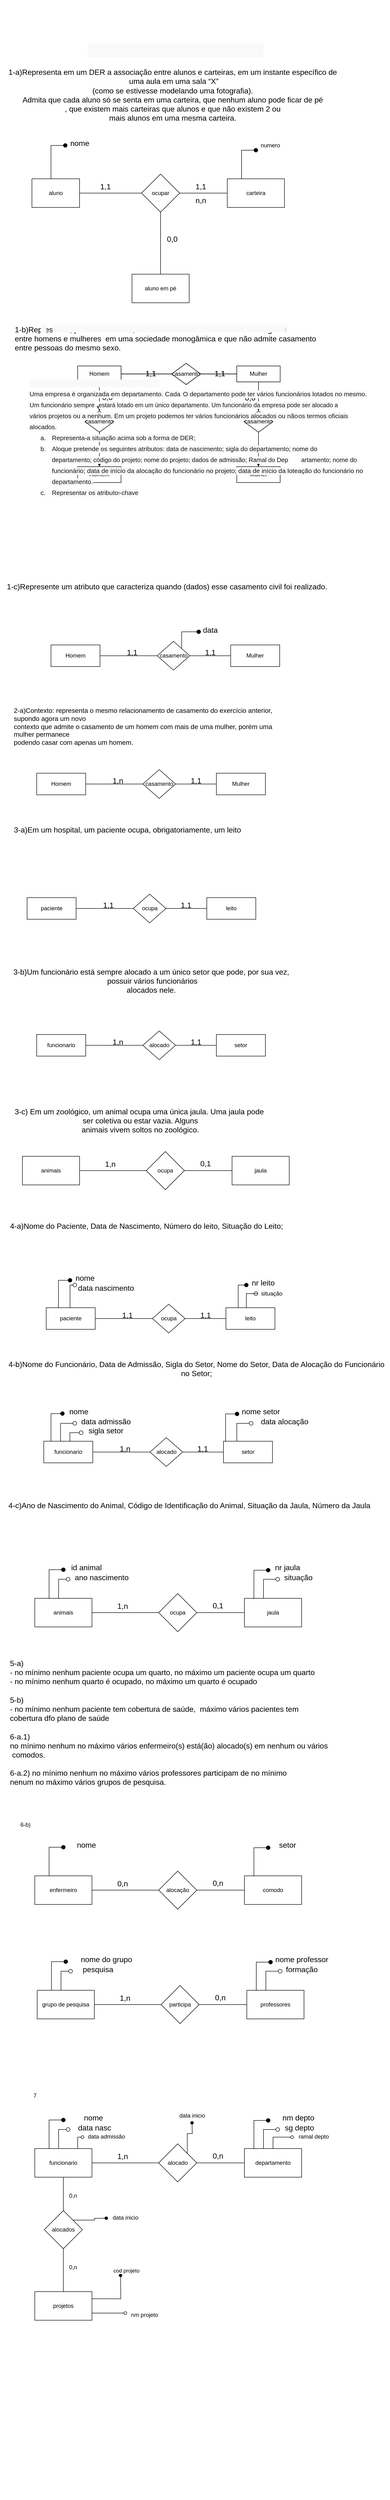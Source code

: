 <mxfile version="24.0.7" type="github">
  <diagram id="R2lEEEUBdFMjLlhIrx00" name="Page-1">
    <mxGraphModel dx="1366" dy="651" grid="1" gridSize="10" guides="1" tooltips="1" connect="1" arrows="1" fold="1" page="1" pageScale="1" pageWidth="850" pageHeight="1100" math="0" shadow="0" extFonts="Permanent Marker^https://fonts.googleapis.com/css?family=Permanent+Marker">
      <root>
        <mxCell id="0" />
        <mxCell id="1" parent="0" />
        <mxCell id="il-4sLubP6cKbUL5tdLS-1" value="" style="group" parent="1" vertex="1" connectable="0">
          <mxGeometry x="29" y="173" width="792.14" height="3595" as="geometry" />
        </mxCell>
        <mxCell id="NAbaKmCp2qKY5bfBWia4-3" value="&lt;div&gt;&lt;font style=&quot;vertical-align: inherit;&quot;&gt;&lt;font style=&quot;vertical-align: inherit;&quot;&gt;&lt;font style=&quot;vertical-align: inherit;&quot;&gt;&lt;font style=&quot;vertical-align: inherit;&quot;&gt;&lt;font style=&quot;vertical-align: inherit;&quot;&gt;&lt;font style=&quot;vertical-align: inherit;&quot;&gt;&lt;br&gt;&lt;/font&gt;&lt;/font&gt;&lt;/font&gt;&lt;/font&gt;&lt;/font&gt;&lt;/font&gt;&lt;/div&gt;&lt;font style=&quot;vertical-align: inherit;&quot;&gt;&lt;font style=&quot;vertical-align: inherit;&quot;&gt;&lt;font style=&quot;vertical-align: inherit;&quot;&gt;&lt;font style=&quot;vertical-align: inherit;&quot;&gt;&lt;font style=&quot;vertical-align: inherit;&quot;&gt;&lt;font style=&quot;vertical-align: inherit;&quot;&gt;&lt;div&gt;&lt;font style=&quot;vertical-align: inherit;&quot;&gt;&lt;font style=&quot;vertical-align: inherit;&quot;&gt;&lt;font style=&quot;vertical-align: inherit;&quot;&gt;&lt;font style=&quot;vertical-align: inherit;&quot;&gt;&lt;font style=&quot;vertical-align: inherit;&quot;&gt;&lt;font style=&quot;vertical-align: inherit;&quot;&gt;&lt;br&gt;&lt;/font&gt;&lt;/font&gt;&lt;/font&gt;&lt;/font&gt;&lt;/font&gt;&lt;/font&gt;&lt;/div&gt;1-a)Representa em um DER a associação entre alunos e carteiras, em um instante específico de&lt;/font&gt;&lt;/font&gt;&lt;/font&gt;&lt;/font&gt;&lt;/font&gt;&lt;/font&gt;&lt;div&gt;&lt;font style=&quot;vertical-align: inherit;&quot;&gt;&lt;font style=&quot;vertical-align: inherit;&quot;&gt;&lt;font style=&quot;vertical-align: inherit;&quot;&gt;&lt;font style=&quot;vertical-align: inherit;&quot;&gt;&lt;font style=&quot;vertical-align: inherit;&quot;&gt;&lt;font style=&quot;vertical-align: inherit;&quot;&gt;&amp;nbsp;uma aula em uma sala “X”&lt;/font&gt;&lt;/font&gt;&lt;/font&gt;&lt;/font&gt;&lt;/font&gt;&lt;/font&gt;&lt;div&gt;&lt;span style=&quot;background-color: initial;&quot;&gt;&lt;font style=&quot;vertical-align: inherit;&quot;&gt;&lt;font style=&quot;vertical-align: inherit;&quot;&gt;&amp;nbsp;(como se estivesse modelando uma fotografia).&amp;nbsp;&lt;/font&gt;&lt;/font&gt;&lt;/span&gt;&lt;div&gt;&lt;div&gt;&lt;font style=&quot;vertical-align: inherit;&quot;&gt;&lt;font style=&quot;vertical-align: inherit;&quot;&gt;&lt;font style=&quot;vertical-align: inherit;&quot;&gt;&lt;font style=&quot;vertical-align: inherit;&quot;&gt;Admita que cada aluno só se senta em uma carteira, que nenhum aluno pode ficar de pé&lt;/font&gt;&lt;/font&gt;&lt;/font&gt;&lt;/font&gt;&lt;div&gt;&lt;font style=&quot;vertical-align: inherit;&quot;&gt;&lt;font style=&quot;vertical-align: inherit;&quot;&gt;, que existem mais carteiras que alunos e que não existem 2 ou &lt;br&gt;mais alunos em uma mesma carteira.&lt;/font&gt;&lt;/font&gt;&lt;/div&gt;&lt;/div&gt;&lt;/div&gt;&lt;/div&gt;&lt;/div&gt;" style="text;html=1;align=center;verticalAlign=middle;resizable=0;points=[];autosize=1;strokeColor=none;fillColor=none;fontSize=16;" parent="il-4sLubP6cKbUL5tdLS-1" vertex="1">
          <mxGeometry x="-5.14" y="-20" width="710" height="170" as="geometry" />
        </mxCell>
        <mxCell id="NAbaKmCp2qKY5bfBWia4-27" value="" style="group" parent="il-4sLubP6cKbUL5tdLS-1" vertex="1" connectable="0">
          <mxGeometry x="55" y="170" width="530" height="350" as="geometry" />
        </mxCell>
        <mxCell id="NAbaKmCp2qKY5bfBWia4-5" value="" style="edgeStyle=elbowEdgeStyle;curved=1;rounded=0;orthogonalLoop=1;jettySize=auto;html=1;elbow=horizontal;startArrow=none;endArrow=none;fontSize=12;startSize=8;endSize=8;" parent="NAbaKmCp2qKY5bfBWia4-27" source="NAbaKmCp2qKY5bfBWia4-1" target="NAbaKmCp2qKY5bfBWia4-4" edge="1">
          <mxGeometry relative="1" as="geometry" />
        </mxCell>
        <mxCell id="NAbaKmCp2qKY5bfBWia4-1" value="&lt;font style=&quot;vertical-align: inherit;&quot;&gt;&lt;font style=&quot;vertical-align: inherit;&quot;&gt;aluno&lt;/font&gt;&lt;/font&gt;" style="whiteSpace=wrap;html=1;align=center;verticalAlign=middle;treeFolding=1;treeMoving=1;newEdgeStyle={&quot;edgeStyle&quot;:&quot;elbowEdgeStyle&quot;,&quot;startArrow&quot;:&quot;none&quot;,&quot;endArrow&quot;:&quot;none&quot;};" parent="NAbaKmCp2qKY5bfBWia4-27" vertex="1">
          <mxGeometry y="90" width="100" height="60" as="geometry" />
        </mxCell>
        <mxCell id="NAbaKmCp2qKY5bfBWia4-2" value="" style="edgeStyle=elbowEdgeStyle;elbow=vertical;sourcePerimeterSpacing=0;targetPerimeterSpacing=0;startArrow=oval;endArrow=none;rounded=0;curved=0;fontSize=12;startSize=8;endSize=8;endFill=0;startFill=1;" parent="NAbaKmCp2qKY5bfBWia4-27" target="NAbaKmCp2qKY5bfBWia4-1" edge="1">
          <mxGeometry relative="1" as="geometry">
            <mxPoint x="70" y="20" as="sourcePoint" />
            <Array as="points">
              <mxPoint x="40" y="20" />
            </Array>
          </mxGeometry>
        </mxCell>
        <mxCell id="NAbaKmCp2qKY5bfBWia4-7" value="" style="edgeStyle=none;curved=1;rounded=0;orthogonalLoop=1;jettySize=auto;html=1;fontSize=12;startSize=8;endSize=8;startArrow=none;startFill=0;endArrow=none;endFill=0;" parent="NAbaKmCp2qKY5bfBWia4-27" source="NAbaKmCp2qKY5bfBWia4-4" target="NAbaKmCp2qKY5bfBWia4-6" edge="1">
          <mxGeometry relative="1" as="geometry" />
        </mxCell>
        <mxCell id="NAbaKmCp2qKY5bfBWia4-25" value="" style="edgeStyle=none;curved=1;rounded=0;orthogonalLoop=1;jettySize=auto;html=1;fontSize=12;startSize=8;endSize=8;endArrow=none;endFill=0;" parent="NAbaKmCp2qKY5bfBWia4-27" source="NAbaKmCp2qKY5bfBWia4-4" target="NAbaKmCp2qKY5bfBWia4-24" edge="1">
          <mxGeometry relative="1" as="geometry" />
        </mxCell>
        <mxCell id="NAbaKmCp2qKY5bfBWia4-4" value="&lt;font style=&quot;vertical-align: inherit;&quot;&gt;&lt;font style=&quot;vertical-align: inherit;&quot;&gt;&lt;font style=&quot;vertical-align: inherit;&quot;&gt;&lt;font style=&quot;vertical-align: inherit;&quot;&gt;ocupar&lt;/font&gt;&lt;/font&gt;&lt;/font&gt;&lt;/font&gt;" style="rhombus;whiteSpace=wrap;html=1;" parent="NAbaKmCp2qKY5bfBWia4-27" vertex="1">
          <mxGeometry x="230" y="80" width="80" height="80" as="geometry" />
        </mxCell>
        <mxCell id="NAbaKmCp2qKY5bfBWia4-15" style="edgeStyle=orthogonalEdgeStyle;rounded=0;orthogonalLoop=1;jettySize=auto;html=1;exitX=0.25;exitY=0;exitDx=0;exitDy=0;fontSize=12;startSize=8;endSize=8;endArrow=oval;endFill=1;strokeColor=default;" parent="NAbaKmCp2qKY5bfBWia4-27" source="NAbaKmCp2qKY5bfBWia4-6" edge="1">
          <mxGeometry relative="1" as="geometry">
            <mxPoint x="470" y="30" as="targetPoint" />
            <Array as="points">
              <mxPoint x="440" y="30" />
            </Array>
          </mxGeometry>
        </mxCell>
        <mxCell id="NAbaKmCp2qKY5bfBWia4-17" value="numero" style="edgeLabel;html=1;align=center;verticalAlign=middle;resizable=0;points=[];fontSize=12;" parent="NAbaKmCp2qKY5bfBWia4-15" vertex="1" connectable="0">
          <mxGeometry x="0.705" y="-4" relative="1" as="geometry">
            <mxPoint x="43" y="-14" as="offset" />
          </mxGeometry>
        </mxCell>
        <mxCell id="NAbaKmCp2qKY5bfBWia4-6" value="&lt;font style=&quot;vertical-align: inherit;&quot;&gt;&lt;font style=&quot;vertical-align: inherit;&quot;&gt;&lt;font style=&quot;vertical-align: inherit;&quot;&gt;&lt;font style=&quot;vertical-align: inherit;&quot;&gt;carteira&lt;/font&gt;&lt;/font&gt;&lt;/font&gt;&lt;/font&gt;" style="whiteSpace=wrap;html=1;" parent="NAbaKmCp2qKY5bfBWia4-27" vertex="1">
          <mxGeometry x="410" y="90" width="120" height="60" as="geometry" />
        </mxCell>
        <mxCell id="NAbaKmCp2qKY5bfBWia4-10" value="&lt;font style=&quot;vertical-align: inherit;&quot;&gt;&lt;font style=&quot;vertical-align: inherit;&quot;&gt;nome&lt;/font&gt;&lt;/font&gt;" style="text;html=1;align=center;verticalAlign=middle;resizable=0;points=[];autosize=1;strokeColor=none;fillColor=none;fontSize=16;" parent="NAbaKmCp2qKY5bfBWia4-27" vertex="1">
          <mxGeometry x="70" width="60" height="30" as="geometry" />
        </mxCell>
        <mxCell id="NAbaKmCp2qKY5bfBWia4-13" value="&lt;font style=&quot;vertical-align: inherit;&quot;&gt;&lt;font style=&quot;vertical-align: inherit;&quot;&gt;1,1&lt;/font&gt;&lt;/font&gt;" style="text;html=1;align=center;verticalAlign=middle;resizable=0;points=[];autosize=1;strokeColor=none;fillColor=none;fontSize=16;" parent="NAbaKmCp2qKY5bfBWia4-27" vertex="1">
          <mxGeometry x="129" y="91" width="50" height="30" as="geometry" />
        </mxCell>
        <mxCell id="NAbaKmCp2qKY5bfBWia4-14" value="&lt;font style=&quot;vertical-align: inherit;&quot;&gt;&lt;font style=&quot;vertical-align: inherit;&quot;&gt;1,1&lt;/font&gt;&lt;/font&gt;" style="text;html=1;align=center;verticalAlign=middle;resizable=0;points=[];autosize=1;strokeColor=none;fillColor=none;fontSize=16;" parent="NAbaKmCp2qKY5bfBWia4-27" vertex="1">
          <mxGeometry x="329" y="91" width="50" height="30" as="geometry" />
        </mxCell>
        <mxCell id="NAbaKmCp2qKY5bfBWia4-22" value="n,n" style="text;html=1;align=center;verticalAlign=middle;resizable=0;points=[];autosize=1;strokeColor=none;fillColor=none;fontSize=16;" parent="NAbaKmCp2qKY5bfBWia4-27" vertex="1">
          <mxGeometry x="329" y="120" width="50" height="30" as="geometry" />
        </mxCell>
        <mxCell id="NAbaKmCp2qKY5bfBWia4-24" value="aluno em pé" style="whiteSpace=wrap;html=1;" parent="NAbaKmCp2qKY5bfBWia4-27" vertex="1">
          <mxGeometry x="210" y="290" width="120" height="60" as="geometry" />
        </mxCell>
        <mxCell id="NAbaKmCp2qKY5bfBWia4-26" value="0,0" style="text;html=1;align=center;verticalAlign=middle;resizable=0;points=[];autosize=1;strokeColor=none;fillColor=none;fontSize=16;" parent="NAbaKmCp2qKY5bfBWia4-27" vertex="1">
          <mxGeometry x="269" y="201" width="50" height="30" as="geometry" />
        </mxCell>
        <mxCell id="NAbaKmCp2qKY5bfBWia4-28" value="&lt;div style=&quot;text-align: left;&quot;&gt;&lt;span style=&quot;background-color: initial;&quot;&gt;&lt;font style=&quot;vertical-align: inherit;&quot;&gt;&lt;font style=&quot;vertical-align: inherit;&quot;&gt;&lt;font style=&quot;vertical-align: inherit;&quot;&gt;&lt;font style=&quot;vertical-align: inherit;&quot;&gt;1-b)Representar, por meio do DER, o relacionamento de casamento civil vigente&lt;/font&gt;&lt;/font&gt;&lt;/font&gt;&lt;/font&gt;&lt;/span&gt;&lt;/div&gt;&lt;div style=&quot;text-align: left;&quot;&gt;&lt;span style=&quot;background-color: initial;&quot;&gt;&lt;font style=&quot;vertical-align: inherit;&quot;&gt;&lt;font style=&quot;vertical-align: inherit;&quot;&gt;&lt;font style=&quot;vertical-align: inherit;&quot;&gt;&lt;font style=&quot;vertical-align: inherit;&quot;&gt;&lt;font style=&quot;vertical-align: inherit;&quot;&gt;&lt;font style=&quot;vertical-align: inherit;&quot;&gt;entre homens e mulheres&amp;nbsp;  &lt;/font&gt;&lt;/font&gt;&lt;/font&gt;&lt;/font&gt;&lt;/font&gt;&lt;/font&gt;&lt;/span&gt;&lt;span style=&quot;background-color: initial;&quot;&gt;&lt;font style=&quot;vertical-align: inherit;&quot;&gt;&lt;font style=&quot;vertical-align: inherit;&quot;&gt;&lt;font style=&quot;vertical-align: inherit;&quot;&gt;&lt;font style=&quot;vertical-align: inherit;&quot;&gt;&lt;font style=&quot;vertical-align: inherit;&quot;&gt;&lt;font style=&quot;vertical-align: inherit;&quot;&gt;&lt;font style=&quot;vertical-align: inherit;&quot;&gt;&lt;font style=&quot;vertical-align: inherit;&quot;&gt;em uma sociedade monogâmica e que não admite casamento&amp;nbsp;&lt;/font&gt;&lt;/font&gt;&lt;/font&gt;&lt;/font&gt;&lt;/font&gt;&lt;/font&gt;&lt;/font&gt;&lt;/font&gt;&lt;/span&gt;&lt;/div&gt;&lt;div style=&quot;text-align: left;&quot;&gt;&lt;span style=&quot;background-color: initial;&quot;&gt;&lt;font style=&quot;vertical-align: inherit;&quot;&gt;&lt;font style=&quot;vertical-align: inherit;&quot;&gt;&lt;font style=&quot;vertical-align: inherit;&quot;&gt;&lt;font style=&quot;vertical-align: inherit;&quot;&gt;&lt;font style=&quot;vertical-align: inherit;&quot;&gt;&lt;font style=&quot;vertical-align: inherit;&quot;&gt;entre pessoas do mesmo sexo.&lt;/font&gt;&lt;/font&gt;&lt;/font&gt;&lt;/font&gt;&lt;/font&gt;&lt;/font&gt;&lt;/span&gt;&lt;/div&gt;" style="text;html=1;align=center;verticalAlign=middle;resizable=0;points=[];autosize=1;strokeColor=none;fillColor=none;fontSize=16;" parent="il-4sLubP6cKbUL5tdLS-1" vertex="1">
          <mxGeometry x="7" y="560" width="660" height="70" as="geometry" />
        </mxCell>
        <mxCell id="NAbaKmCp2qKY5bfBWia4-54" value="&lt;font style=&quot;vertical-align: inherit;&quot;&gt;&lt;font style=&quot;vertical-align: inherit;&quot;&gt;1-c)Represente um atributo que caracteriza quando (dados) esse casamento civil foi realizado.&lt;/font&gt;&lt;/font&gt;&lt;div&gt;&lt;br&gt;&lt;/div&gt;" style="text;html=1;align=center;verticalAlign=middle;resizable=0;points=[];autosize=1;strokeColor=none;fillColor=none;fontSize=16;" parent="il-4sLubP6cKbUL5tdLS-1" vertex="1">
          <mxGeometry x="-11.57" y="1100" width="700" height="50" as="geometry" />
        </mxCell>
        <mxCell id="NAbaKmCp2qKY5bfBWia4-62" value="" style="edgeStyle=none;curved=1;rounded=0;orthogonalLoop=1;jettySize=auto;html=1;fontSize=12;startSize=8;endSize=8;endArrow=none;endFill=0;" parent="il-4sLubP6cKbUL5tdLS-1" source="NAbaKmCp2qKY5bfBWia4-63" target="NAbaKmCp2qKY5bfBWia4-65" edge="1">
          <mxGeometry relative="1" as="geometry" />
        </mxCell>
        <mxCell id="NAbaKmCp2qKY5bfBWia4-63" value="Homem" style="rounded=0;whiteSpace=wrap;html=1;" parent="il-4sLubP6cKbUL5tdLS-1" vertex="1">
          <mxGeometry x="95" y="1237.556" width="102.857" height="45.333" as="geometry" />
        </mxCell>
        <mxCell id="NAbaKmCp2qKY5bfBWia4-64" value="" style="edgeStyle=none;curved=1;rounded=0;orthogonalLoop=1;jettySize=auto;html=1;fontSize=12;startSize=8;endSize=8;endArrow=none;endFill=0;" parent="il-4sLubP6cKbUL5tdLS-1" source="NAbaKmCp2qKY5bfBWia4-65" target="NAbaKmCp2qKY5bfBWia4-66" edge="1">
          <mxGeometry relative="1" as="geometry" />
        </mxCell>
        <mxCell id="NAbaKmCp2qKY5bfBWia4-69" style="edgeStyle=orthogonalEdgeStyle;rounded=0;orthogonalLoop=1;jettySize=auto;html=1;exitX=1;exitY=0;exitDx=0;exitDy=0;fontSize=12;startSize=8;endSize=8;endArrow=oval;endFill=1;" parent="il-4sLubP6cKbUL5tdLS-1" source="NAbaKmCp2qKY5bfBWia4-65" edge="1">
          <mxGeometry relative="1" as="geometry">
            <mxPoint x="405" y="1210" as="targetPoint" />
            <Array as="points">
              <mxPoint x="369" y="1210" />
            </Array>
          </mxGeometry>
        </mxCell>
        <mxCell id="NAbaKmCp2qKY5bfBWia4-65" value="casamento" style="rhombus;whiteSpace=wrap;html=1;rounded=0;" parent="il-4sLubP6cKbUL5tdLS-1" vertex="1">
          <mxGeometry x="317.857" y="1230" width="68.571" height="60.444" as="geometry" />
        </mxCell>
        <mxCell id="NAbaKmCp2qKY5bfBWia4-66" value="Mulher" style="whiteSpace=wrap;html=1;rounded=0;" parent="il-4sLubP6cKbUL5tdLS-1" vertex="1">
          <mxGeometry x="472.143" y="1237.556" width="102.857" height="45.333" as="geometry" />
        </mxCell>
        <mxCell id="NAbaKmCp2qKY5bfBWia4-67" value="1,1" style="text;html=1;align=center;verticalAlign=middle;resizable=0;points=[];autosize=1;strokeColor=none;fillColor=none;fontSize=16;" parent="il-4sLubP6cKbUL5tdLS-1" vertex="1">
          <mxGeometry x="239.857" y="1238.311" width="50" height="30" as="geometry" />
        </mxCell>
        <mxCell id="NAbaKmCp2qKY5bfBWia4-68" value="1,1" style="text;html=1;align=center;verticalAlign=middle;resizable=0;points=[];autosize=1;strokeColor=none;fillColor=none;fontSize=16;" parent="il-4sLubP6cKbUL5tdLS-1" vertex="1">
          <mxGeometry x="403.571" y="1237.556" width="50" height="30" as="geometry" />
        </mxCell>
        <mxCell id="NAbaKmCp2qKY5bfBWia4-70" value="data" style="text;html=1;align=center;verticalAlign=middle;resizable=0;points=[];autosize=1;strokeColor=none;fillColor=none;fontSize=16;" parent="il-4sLubP6cKbUL5tdLS-1" vertex="1">
          <mxGeometry x="403.57" y="1191" width="50" height="30" as="geometry" />
        </mxCell>
        <mxCell id="NAbaKmCp2qKY5bfBWia4-71" value="&lt;font style=&quot;font-size: 14px;&quot;&gt;&lt;font style=&quot;vertical-align: inherit;&quot;&gt;&lt;font style=&quot;vertical-align: inherit;&quot;&gt;2-a)Contexto: representa o mesmo relacionamento de casamento do exercício anterior, supondo agora um novo &lt;/font&gt;&lt;/font&gt;&lt;br&gt;&lt;font style=&quot;vertical-align: inherit;&quot;&gt;&lt;font style=&quot;vertical-align: inherit;&quot;&gt;contexto que admite o casamento de um homem com mais de uma mulher, porém uma mulher permanece &lt;/font&gt;&lt;/font&gt;&lt;br&gt;&lt;font style=&quot;vertical-align: inherit;&quot;&gt;&lt;font style=&quot;vertical-align: inherit;&quot;&gt;podendo casar com apenas um homem.&lt;/font&gt;&lt;/font&gt;&lt;/font&gt;" style="text;whiteSpace=wrap;html=1;" parent="il-4sLubP6cKbUL5tdLS-1" vertex="1">
          <mxGeometry x="14.86" y="1360" width="560" height="100" as="geometry" />
        </mxCell>
        <mxCell id="NAbaKmCp2qKY5bfBWia4-72" value="" style="edgeStyle=none;curved=1;rounded=0;orthogonalLoop=1;jettySize=auto;html=1;fontSize=12;startSize=8;endSize=8;endArrow=none;endFill=0;" parent="il-4sLubP6cKbUL5tdLS-1" source="NAbaKmCp2qKY5bfBWia4-73" target="NAbaKmCp2qKY5bfBWia4-76" edge="1">
          <mxGeometry relative="1" as="geometry" />
        </mxCell>
        <mxCell id="NAbaKmCp2qKY5bfBWia4-73" value="Homem" style="rounded=0;whiteSpace=wrap;html=1;" parent="il-4sLubP6cKbUL5tdLS-1" vertex="1">
          <mxGeometry x="65" y="1506.556" width="102.857" height="45.333" as="geometry" />
        </mxCell>
        <mxCell id="NAbaKmCp2qKY5bfBWia4-74" value="" style="edgeStyle=none;curved=1;rounded=0;orthogonalLoop=1;jettySize=auto;html=1;fontSize=12;startSize=8;endSize=8;endArrow=none;endFill=0;" parent="il-4sLubP6cKbUL5tdLS-1" source="NAbaKmCp2qKY5bfBWia4-76" target="NAbaKmCp2qKY5bfBWia4-77" edge="1">
          <mxGeometry relative="1" as="geometry" />
        </mxCell>
        <mxCell id="NAbaKmCp2qKY5bfBWia4-76" value="casamento" style="rhombus;whiteSpace=wrap;html=1;rounded=0;" parent="il-4sLubP6cKbUL5tdLS-1" vertex="1">
          <mxGeometry x="287.857" y="1499" width="68.571" height="60.444" as="geometry" />
        </mxCell>
        <mxCell id="NAbaKmCp2qKY5bfBWia4-77" value="Mulher" style="whiteSpace=wrap;html=1;rounded=0;" parent="il-4sLubP6cKbUL5tdLS-1" vertex="1">
          <mxGeometry x="442.143" y="1506.556" width="102.857" height="45.333" as="geometry" />
        </mxCell>
        <mxCell id="NAbaKmCp2qKY5bfBWia4-78" value="1,n" style="text;html=1;align=center;verticalAlign=middle;resizable=0;points=[];autosize=1;strokeColor=none;fillColor=none;fontSize=16;" parent="il-4sLubP6cKbUL5tdLS-1" vertex="1">
          <mxGeometry x="209.857" y="1507.311" width="50" height="30" as="geometry" />
        </mxCell>
        <mxCell id="NAbaKmCp2qKY5bfBWia4-79" value="1,1" style="text;html=1;align=center;verticalAlign=middle;resizable=0;points=[];autosize=1;strokeColor=none;fillColor=none;fontSize=16;" parent="il-4sLubP6cKbUL5tdLS-1" vertex="1">
          <mxGeometry x="373.571" y="1506.556" width="50" height="30" as="geometry" />
        </mxCell>
        <mxCell id="NAbaKmCp2qKY5bfBWia4-81" value="3-a)Em um hospital, um paciente ocupa, obrigatoriamente, um leito" style="text;html=1;align=center;verticalAlign=middle;resizable=0;points=[];autosize=1;strokeColor=none;fillColor=none;fontSize=16;" parent="il-4sLubP6cKbUL5tdLS-1" vertex="1">
          <mxGeometry x="5" y="1610" width="500" height="30" as="geometry" />
        </mxCell>
        <mxCell id="NAbaKmCp2qKY5bfBWia4-82" value="" style="edgeStyle=none;curved=1;rounded=0;orthogonalLoop=1;jettySize=auto;html=1;fontSize=12;startSize=8;endSize=8;endArrow=none;endFill=0;" parent="il-4sLubP6cKbUL5tdLS-1" source="NAbaKmCp2qKY5bfBWia4-83" target="NAbaKmCp2qKY5bfBWia4-85" edge="1">
          <mxGeometry relative="1" as="geometry" />
        </mxCell>
        <mxCell id="NAbaKmCp2qKY5bfBWia4-83" value="paciente" style="rounded=0;whiteSpace=wrap;html=1;" parent="il-4sLubP6cKbUL5tdLS-1" vertex="1">
          <mxGeometry x="44.86" y="1767.556" width="102.857" height="45.333" as="geometry" />
        </mxCell>
        <mxCell id="NAbaKmCp2qKY5bfBWia4-84" value="" style="edgeStyle=none;curved=1;rounded=0;orthogonalLoop=1;jettySize=auto;html=1;fontSize=12;startSize=8;endSize=8;endArrow=none;endFill=0;" parent="il-4sLubP6cKbUL5tdLS-1" source="NAbaKmCp2qKY5bfBWia4-85" target="NAbaKmCp2qKY5bfBWia4-86" edge="1">
          <mxGeometry relative="1" as="geometry" />
        </mxCell>
        <mxCell id="NAbaKmCp2qKY5bfBWia4-85" value="ocupa" style="rhombus;whiteSpace=wrap;html=1;rounded=0;" parent="il-4sLubP6cKbUL5tdLS-1" vertex="1">
          <mxGeometry x="267.717" y="1760" width="68.571" height="60.444" as="geometry" />
        </mxCell>
        <mxCell id="NAbaKmCp2qKY5bfBWia4-86" value="leito" style="whiteSpace=wrap;html=1;rounded=0;" parent="il-4sLubP6cKbUL5tdLS-1" vertex="1">
          <mxGeometry x="422.003" y="1767.556" width="102.857" height="45.333" as="geometry" />
        </mxCell>
        <mxCell id="NAbaKmCp2qKY5bfBWia4-87" value="1,1" style="text;html=1;align=center;verticalAlign=middle;resizable=0;points=[];autosize=1;strokeColor=none;fillColor=none;fontSize=16;" parent="il-4sLubP6cKbUL5tdLS-1" vertex="1">
          <mxGeometry x="189.717" y="1768.311" width="50" height="30" as="geometry" />
        </mxCell>
        <mxCell id="NAbaKmCp2qKY5bfBWia4-88" value="1,1" style="text;html=1;align=center;verticalAlign=middle;resizable=0;points=[];autosize=1;strokeColor=none;fillColor=none;fontSize=16;" parent="il-4sLubP6cKbUL5tdLS-1" vertex="1">
          <mxGeometry x="353.431" y="1767.556" width="50" height="30" as="geometry" />
        </mxCell>
        <mxCell id="NAbaKmCp2qKY5bfBWia4-89" value="3-b)Um funcionário está sempre alocado a um único setor que pode, por sua vez,&lt;div&gt;&amp;nbsp;possuir vários funcionários &lt;br&gt;alocados nele.&lt;/div&gt;" style="text;html=1;align=center;verticalAlign=middle;resizable=0;points=[];autosize=1;strokeColor=none;fillColor=none;fontSize=16;" parent="il-4sLubP6cKbUL5tdLS-1" vertex="1">
          <mxGeometry x="5" y="1907" width="600" height="70" as="geometry" />
        </mxCell>
        <mxCell id="NAbaKmCp2qKY5bfBWia4-90" value="" style="edgeStyle=none;curved=1;rounded=0;orthogonalLoop=1;jettySize=auto;html=1;fontSize=12;startSize=8;endSize=8;endArrow=none;endFill=0;" parent="il-4sLubP6cKbUL5tdLS-1" source="NAbaKmCp2qKY5bfBWia4-91" target="NAbaKmCp2qKY5bfBWia4-93" edge="1">
          <mxGeometry relative="1" as="geometry" />
        </mxCell>
        <mxCell id="NAbaKmCp2qKY5bfBWia4-91" value="funcionario" style="rounded=0;whiteSpace=wrap;html=1;" parent="il-4sLubP6cKbUL5tdLS-1" vertex="1">
          <mxGeometry x="65.0" y="2054.556" width="102.857" height="45.333" as="geometry" />
        </mxCell>
        <mxCell id="NAbaKmCp2qKY5bfBWia4-92" value="" style="edgeStyle=none;curved=1;rounded=0;orthogonalLoop=1;jettySize=auto;html=1;fontSize=12;startSize=8;endSize=8;endArrow=none;endFill=0;" parent="il-4sLubP6cKbUL5tdLS-1" source="NAbaKmCp2qKY5bfBWia4-93" target="NAbaKmCp2qKY5bfBWia4-94" edge="1">
          <mxGeometry relative="1" as="geometry" />
        </mxCell>
        <mxCell id="NAbaKmCp2qKY5bfBWia4-93" value="alocado" style="rhombus;whiteSpace=wrap;html=1;rounded=0;" parent="il-4sLubP6cKbUL5tdLS-1" vertex="1">
          <mxGeometry x="287.857" y="2047" width="68.571" height="60.444" as="geometry" />
        </mxCell>
        <mxCell id="NAbaKmCp2qKY5bfBWia4-94" value="setor" style="whiteSpace=wrap;html=1;rounded=0;" parent="il-4sLubP6cKbUL5tdLS-1" vertex="1">
          <mxGeometry x="442.143" y="2054.556" width="102.857" height="45.333" as="geometry" />
        </mxCell>
        <mxCell id="NAbaKmCp2qKY5bfBWia4-95" value="1,n" style="text;html=1;align=center;verticalAlign=middle;resizable=0;points=[];autosize=1;strokeColor=none;fillColor=none;fontSize=16;" parent="il-4sLubP6cKbUL5tdLS-1" vertex="1">
          <mxGeometry x="209.857" y="2055.311" width="50" height="30" as="geometry" />
        </mxCell>
        <mxCell id="NAbaKmCp2qKY5bfBWia4-96" value="1,1" style="text;html=1;align=center;verticalAlign=middle;resizable=0;points=[];autosize=1;strokeColor=none;fillColor=none;fontSize=16;" parent="il-4sLubP6cKbUL5tdLS-1" vertex="1">
          <mxGeometry x="373.571" y="2054.556" width="50" height="30" as="geometry" />
        </mxCell>
        <mxCell id="NAbaKmCp2qKY5bfBWia4-97" value="3-c) Em um zoológico, um animal ocupa uma única jaula. Uma jaula pode&amp;nbsp;&lt;div&gt;ser coletiva ou estar vazia. Alguns &lt;br&gt;animais vivem soltos no zoológico.&lt;/div&gt;" style="text;html=1;align=center;verticalAlign=middle;resizable=0;points=[];autosize=1;strokeColor=none;fillColor=none;fontSize=16;" parent="il-4sLubP6cKbUL5tdLS-1" vertex="1">
          <mxGeometry x="7.0" y="2200" width="550" height="70" as="geometry" />
        </mxCell>
        <mxCell id="NAbaKmCp2qKY5bfBWia4-107" value="" style="group" parent="il-4sLubP6cKbUL5tdLS-1" vertex="1" connectable="0">
          <mxGeometry x="35" y="2300" width="560" height="80" as="geometry" />
        </mxCell>
        <mxCell id="NAbaKmCp2qKY5bfBWia4-100" value="" style="edgeStyle=none;curved=1;rounded=0;orthogonalLoop=1;jettySize=auto;html=1;fontSize=12;startSize=8;endSize=8;endArrow=none;endFill=0;" parent="NAbaKmCp2qKY5bfBWia4-107" source="NAbaKmCp2qKY5bfBWia4-98" target="NAbaKmCp2qKY5bfBWia4-99" edge="1">
          <mxGeometry relative="1" as="geometry" />
        </mxCell>
        <mxCell id="NAbaKmCp2qKY5bfBWia4-98" value="animais" style="rounded=0;whiteSpace=wrap;html=1;" parent="NAbaKmCp2qKY5bfBWia4-107" vertex="1">
          <mxGeometry y="10" width="120" height="60" as="geometry" />
        </mxCell>
        <mxCell id="NAbaKmCp2qKY5bfBWia4-102" value="" style="edgeStyle=none;curved=1;rounded=0;orthogonalLoop=1;jettySize=auto;html=1;fontSize=12;startSize=8;endSize=8;endArrow=none;endFill=0;" parent="NAbaKmCp2qKY5bfBWia4-107" source="NAbaKmCp2qKY5bfBWia4-99" target="NAbaKmCp2qKY5bfBWia4-101" edge="1">
          <mxGeometry relative="1" as="geometry" />
        </mxCell>
        <mxCell id="NAbaKmCp2qKY5bfBWia4-99" value="ocupa" style="rhombus;whiteSpace=wrap;html=1;rounded=0;" parent="NAbaKmCp2qKY5bfBWia4-107" vertex="1">
          <mxGeometry x="260" width="80" height="80" as="geometry" />
        </mxCell>
        <mxCell id="NAbaKmCp2qKY5bfBWia4-101" value="jaula" style="whiteSpace=wrap;html=1;rounded=0;" parent="NAbaKmCp2qKY5bfBWia4-107" vertex="1">
          <mxGeometry x="440" y="10" width="120" height="60" as="geometry" />
        </mxCell>
        <mxCell id="NAbaKmCp2qKY5bfBWia4-103" value="1,n" style="text;html=1;align=center;verticalAlign=middle;resizable=0;points=[];autosize=1;strokeColor=none;fillColor=none;fontSize=16;" parent="NAbaKmCp2qKY5bfBWia4-107" vertex="1">
          <mxGeometry x="159" y="11" width="50" height="30" as="geometry" />
        </mxCell>
        <mxCell id="NAbaKmCp2qKY5bfBWia4-104" value="0,1" style="text;html=1;align=center;verticalAlign=middle;resizable=0;points=[];autosize=1;strokeColor=none;fillColor=none;fontSize=16;" parent="NAbaKmCp2qKY5bfBWia4-107" vertex="1">
          <mxGeometry x="359" y="10" width="50" height="30" as="geometry" />
        </mxCell>
        <mxCell id="NAbaKmCp2qKY5bfBWia4-108" value="4-a)Nome do Paciente, Data de Nascimento, Número do leito, Situação do Leito;" style="text;html=1;align=center;verticalAlign=middle;resizable=0;points=[];autosize=1;strokeColor=none;fillColor=none;fontSize=16;" parent="il-4sLubP6cKbUL5tdLS-1" vertex="1">
          <mxGeometry x="-5.14" y="2441" width="600" height="30" as="geometry" />
        </mxCell>
        <mxCell id="NAbaKmCp2qKY5bfBWia4-136" value="" style="group" parent="il-4sLubP6cKbUL5tdLS-1" vertex="1" connectable="0">
          <mxGeometry x="85" y="2550" width="490" height="130.444" as="geometry" />
        </mxCell>
        <mxCell id="NAbaKmCp2qKY5bfBWia4-109" value="" style="edgeStyle=none;curved=1;rounded=0;orthogonalLoop=1;jettySize=auto;html=1;fontSize=12;startSize=8;endSize=8;endArrow=none;endFill=0;" parent="NAbaKmCp2qKY5bfBWia4-136" source="NAbaKmCp2qKY5bfBWia4-110" target="NAbaKmCp2qKY5bfBWia4-112" edge="1">
          <mxGeometry relative="1" as="geometry" />
        </mxCell>
        <mxCell id="NAbaKmCp2qKY5bfBWia4-116" style="edgeStyle=orthogonalEdgeStyle;rounded=0;orthogonalLoop=1;jettySize=auto;html=1;exitX=0.25;exitY=0;exitDx=0;exitDy=0;fontSize=12;startSize=8;endSize=8;endArrow=oval;endFill=1;" parent="NAbaKmCp2qKY5bfBWia4-136" source="NAbaKmCp2qKY5bfBWia4-110" edge="1">
          <mxGeometry relative="1" as="geometry">
            <mxPoint x="50" y="20" as="targetPoint" />
            <Array as="points">
              <mxPoint x="26" y="20" />
            </Array>
          </mxGeometry>
        </mxCell>
        <mxCell id="NAbaKmCp2qKY5bfBWia4-110" value="paciente" style="rounded=0;whiteSpace=wrap;html=1;" parent="NAbaKmCp2qKY5bfBWia4-136" vertex="1">
          <mxGeometry y="77.556" width="102.857" height="45.333" as="geometry" />
        </mxCell>
        <mxCell id="NAbaKmCp2qKY5bfBWia4-111" value="" style="edgeStyle=none;curved=1;rounded=0;orthogonalLoop=1;jettySize=auto;html=1;fontSize=12;startSize=8;endSize=8;endArrow=none;endFill=0;" parent="NAbaKmCp2qKY5bfBWia4-136" source="NAbaKmCp2qKY5bfBWia4-112" target="NAbaKmCp2qKY5bfBWia4-113" edge="1">
          <mxGeometry relative="1" as="geometry" />
        </mxCell>
        <mxCell id="NAbaKmCp2qKY5bfBWia4-112" value="ocupa" style="rhombus;whiteSpace=wrap;html=1;rounded=0;" parent="NAbaKmCp2qKY5bfBWia4-136" vertex="1">
          <mxGeometry x="222.857" y="70" width="68.571" height="60.444" as="geometry" />
        </mxCell>
        <mxCell id="NAbaKmCp2qKY5bfBWia4-127" style="edgeStyle=orthogonalEdgeStyle;rounded=0;orthogonalLoop=1;jettySize=auto;html=1;exitX=0.25;exitY=0;exitDx=0;exitDy=0;fontSize=12;startSize=8;endSize=8;endArrow=oval;endFill=1;" parent="NAbaKmCp2qKY5bfBWia4-136" source="NAbaKmCp2qKY5bfBWia4-113" edge="1">
          <mxGeometry relative="1" as="geometry">
            <mxPoint x="420" y="30" as="targetPoint" />
            <Array as="points">
              <mxPoint x="403" y="30" />
            </Array>
          </mxGeometry>
        </mxCell>
        <mxCell id="NAbaKmCp2qKY5bfBWia4-113" value="leito" style="whiteSpace=wrap;html=1;rounded=0;" parent="NAbaKmCp2qKY5bfBWia4-136" vertex="1">
          <mxGeometry x="377.143" y="77.556" width="102.857" height="45.333" as="geometry" />
        </mxCell>
        <mxCell id="NAbaKmCp2qKY5bfBWia4-114" value="1,1" style="text;html=1;align=center;verticalAlign=middle;resizable=0;points=[];autosize=1;strokeColor=none;fillColor=none;fontSize=16;" parent="NAbaKmCp2qKY5bfBWia4-136" vertex="1">
          <mxGeometry x="144.857" y="78.311" width="50" height="30" as="geometry" />
        </mxCell>
        <mxCell id="NAbaKmCp2qKY5bfBWia4-115" value="1,1" style="text;html=1;align=center;verticalAlign=middle;resizable=0;points=[];autosize=1;strokeColor=none;fillColor=none;fontSize=16;" parent="NAbaKmCp2qKY5bfBWia4-136" vertex="1">
          <mxGeometry x="308.571" y="77.556" width="50" height="30" as="geometry" />
        </mxCell>
        <mxCell id="NAbaKmCp2qKY5bfBWia4-117" value="nome" style="text;html=1;align=center;verticalAlign=middle;resizable=0;points=[];autosize=1;strokeColor=none;fillColor=none;fontSize=16;" parent="NAbaKmCp2qKY5bfBWia4-136" vertex="1">
          <mxGeometry x="51.43" width="60" height="30" as="geometry" />
        </mxCell>
        <mxCell id="NAbaKmCp2qKY5bfBWia4-120" style="edgeStyle=orthogonalEdgeStyle;rounded=0;orthogonalLoop=1;jettySize=auto;html=1;fontSize=12;startSize=8;endSize=8;endArrow=oval;endFill=0;exitX=0.5;exitY=0;exitDx=0;exitDy=0;" parent="NAbaKmCp2qKY5bfBWia4-136" source="NAbaKmCp2qKY5bfBWia4-110" edge="1">
          <mxGeometry relative="1" as="geometry">
            <mxPoint x="60" y="30" as="targetPoint" />
            <mxPoint x="50" y="80" as="sourcePoint" />
            <Array as="points">
              <mxPoint x="50" y="78" />
              <mxPoint x="50" y="30" />
            </Array>
          </mxGeometry>
        </mxCell>
        <mxCell id="NAbaKmCp2qKY5bfBWia4-126" value="data nascimento" style="text;html=1;align=center;verticalAlign=middle;resizable=0;points=[];autosize=1;strokeColor=none;fillColor=none;fontSize=16;" parent="NAbaKmCp2qKY5bfBWia4-136" vertex="1">
          <mxGeometry x="54.86" y="21" width="140" height="30" as="geometry" />
        </mxCell>
        <mxCell id="NAbaKmCp2qKY5bfBWia4-128" value="nr leito" style="text;html=1;align=center;verticalAlign=middle;resizable=0;points=[];autosize=1;strokeColor=none;fillColor=none;fontSize=16;" parent="NAbaKmCp2qKY5bfBWia4-136" vertex="1">
          <mxGeometry x="420" y="10" width="70" height="30" as="geometry" />
        </mxCell>
        <mxCell id="NAbaKmCp2qKY5bfBWia4-131" style="edgeStyle=orthogonalEdgeStyle;rounded=0;orthogonalLoop=1;jettySize=auto;html=1;fontSize=12;startSize=8;endSize=8;endArrow=oval;endFill=0;" parent="NAbaKmCp2qKY5bfBWia4-136" edge="1">
          <mxGeometry relative="1" as="geometry">
            <mxPoint x="440" y="48" as="targetPoint" />
            <mxPoint x="420" y="77.56" as="sourcePoint" />
            <Array as="points">
              <mxPoint x="420" y="48" />
              <mxPoint x="441" y="48" />
            </Array>
          </mxGeometry>
        </mxCell>
        <mxCell id="NAbaKmCp2qKY5bfBWia4-132" value="situação" style="edgeLabel;html=1;align=center;verticalAlign=middle;resizable=0;points=[];fontSize=12;" parent="NAbaKmCp2qKY5bfBWia4-131" vertex="1" connectable="0">
          <mxGeometry x="0.633" y="-1" relative="1" as="geometry">
            <mxPoint x="40" y="-1" as="offset" />
          </mxGeometry>
        </mxCell>
        <mxCell id="NAbaKmCp2qKY5bfBWia4-138" value="" style="edgeStyle=none;curved=1;rounded=0;orthogonalLoop=1;jettySize=auto;html=1;fontSize=12;startSize=8;endSize=8;endArrow=none;endFill=0;" parent="il-4sLubP6cKbUL5tdLS-1" source="NAbaKmCp2qKY5bfBWia4-139" target="NAbaKmCp2qKY5bfBWia4-141" edge="1">
          <mxGeometry relative="1" as="geometry" />
        </mxCell>
        <mxCell id="NAbaKmCp2qKY5bfBWia4-139" value="funcionario" style="rounded=0;whiteSpace=wrap;html=1;" parent="il-4sLubP6cKbUL5tdLS-1" vertex="1">
          <mxGeometry x="79.86" y="2907.556" width="102.857" height="45.333" as="geometry" />
        </mxCell>
        <mxCell id="NAbaKmCp2qKY5bfBWia4-140" value="" style="edgeStyle=none;curved=1;rounded=0;orthogonalLoop=1;jettySize=auto;html=1;fontSize=12;startSize=8;endSize=8;endArrow=none;endFill=0;" parent="il-4sLubP6cKbUL5tdLS-1" source="NAbaKmCp2qKY5bfBWia4-141" target="NAbaKmCp2qKY5bfBWia4-142" edge="1">
          <mxGeometry relative="1" as="geometry" />
        </mxCell>
        <mxCell id="NAbaKmCp2qKY5bfBWia4-141" value="alocado" style="rhombus;whiteSpace=wrap;html=1;rounded=0;" parent="il-4sLubP6cKbUL5tdLS-1" vertex="1">
          <mxGeometry x="302.717" y="2900" width="68.571" height="60.444" as="geometry" />
        </mxCell>
        <mxCell id="NAbaKmCp2qKY5bfBWia4-142" value="setor" style="whiteSpace=wrap;html=1;rounded=0;" parent="il-4sLubP6cKbUL5tdLS-1" vertex="1">
          <mxGeometry x="457.003" y="2907.556" width="102.857" height="45.333" as="geometry" />
        </mxCell>
        <mxCell id="NAbaKmCp2qKY5bfBWia4-143" value="1,n" style="text;html=1;align=center;verticalAlign=middle;resizable=0;points=[];autosize=1;strokeColor=none;fillColor=none;fontSize=16;" parent="il-4sLubP6cKbUL5tdLS-1" vertex="1">
          <mxGeometry x="224.717" y="2908.311" width="50" height="30" as="geometry" />
        </mxCell>
        <mxCell id="NAbaKmCp2qKY5bfBWia4-144" value="1,1" style="text;html=1;align=center;verticalAlign=middle;resizable=0;points=[];autosize=1;strokeColor=none;fillColor=none;fontSize=16;" parent="il-4sLubP6cKbUL5tdLS-1" vertex="1">
          <mxGeometry x="388.431" y="2907.556" width="50" height="30" as="geometry" />
        </mxCell>
        <mxCell id="NAbaKmCp2qKY5bfBWia4-147" style="edgeStyle=orthogonalEdgeStyle;rounded=0;orthogonalLoop=1;jettySize=auto;html=1;fontSize=12;startSize=8;endSize=8;endArrow=oval;endFill=1;" parent="il-4sLubP6cKbUL5tdLS-1" edge="1">
          <mxGeometry relative="1" as="geometry">
            <mxPoint x="119" y="2849.56" as="targetPoint" />
            <mxPoint x="95" y="2907.56" as="sourcePoint" />
            <Array as="points">
              <mxPoint x="95" y="2849.56" />
            </Array>
          </mxGeometry>
        </mxCell>
        <mxCell id="NAbaKmCp2qKY5bfBWia4-148" style="edgeStyle=orthogonalEdgeStyle;rounded=0;orthogonalLoop=1;jettySize=auto;html=1;exitX=0.25;exitY=0;exitDx=0;exitDy=0;fontSize=12;startSize=8;endSize=8;endArrow=oval;endFill=0;entryX=0.002;entryY=0.633;entryDx=0;entryDy=0;entryPerimeter=0;" parent="il-4sLubP6cKbUL5tdLS-1" target="NAbaKmCp2qKY5bfBWia4-153" edge="1">
          <mxGeometry relative="1" as="geometry">
            <mxPoint x="135.62" y="2869.56" as="targetPoint" />
            <mxPoint x="115.05" y="2907.56" as="sourcePoint" />
            <Array as="points">
              <mxPoint x="115" y="2870" />
            </Array>
          </mxGeometry>
        </mxCell>
        <mxCell id="NAbaKmCp2qKY5bfBWia4-149" style="edgeStyle=orthogonalEdgeStyle;rounded=0;orthogonalLoop=1;jettySize=auto;html=1;exitX=0.25;exitY=0;exitDx=0;exitDy=0;fontSize=12;startSize=8;endSize=8;endArrow=oval;endFill=1;" parent="il-4sLubP6cKbUL5tdLS-1" edge="1">
          <mxGeometry relative="1" as="geometry">
            <mxPoint x="485.43" y="2850.31" as="targetPoint" />
            <mxPoint x="461.43" y="2908.31" as="sourcePoint" />
            <Array as="points">
              <mxPoint x="461.43" y="2850.31" />
            </Array>
          </mxGeometry>
        </mxCell>
        <mxCell id="NAbaKmCp2qKY5bfBWia4-150" style="edgeStyle=orthogonalEdgeStyle;rounded=0;orthogonalLoop=1;jettySize=auto;html=1;exitX=0.25;exitY=0;exitDx=0;exitDy=0;fontSize=12;startSize=8;endSize=8;endArrow=oval;endFill=0;" parent="il-4sLubP6cKbUL5tdLS-1" edge="1">
          <mxGeometry relative="1" as="geometry">
            <mxPoint x="515" y="2870" as="targetPoint" />
            <mxPoint x="485" y="2907.56" as="sourcePoint" />
            <Array as="points">
              <mxPoint x="485" y="2870" />
              <mxPoint x="509" y="2870" />
            </Array>
          </mxGeometry>
        </mxCell>
        <mxCell id="NAbaKmCp2qKY5bfBWia4-151" style="edgeStyle=orthogonalEdgeStyle;rounded=0;orthogonalLoop=1;jettySize=auto;html=1;exitX=0.626;exitY=0.026;exitDx=0;exitDy=0;fontSize=12;startSize=8;endSize=8;endArrow=oval;endFill=0;exitPerimeter=0;" parent="il-4sLubP6cKbUL5tdLS-1" edge="1">
          <mxGeometry relative="1" as="geometry">
            <mxPoint x="158.26" y="2889.6" as="targetPoint" />
            <mxPoint x="134.649" y="2908.314" as="sourcePoint" />
            <Array as="points">
              <mxPoint x="134.4" y="2889.58" />
            </Array>
          </mxGeometry>
        </mxCell>
        <mxCell id="NAbaKmCp2qKY5bfBWia4-152" value="nome" style="text;html=1;align=center;verticalAlign=middle;resizable=0;points=[];autosize=1;strokeColor=none;fillColor=none;fontSize=16;" parent="il-4sLubP6cKbUL5tdLS-1" vertex="1">
          <mxGeometry x="122.72" y="2830" width="60" height="30" as="geometry" />
        </mxCell>
        <mxCell id="NAbaKmCp2qKY5bfBWia4-153" value="data admissão" style="text;html=1;align=center;verticalAlign=middle;resizable=0;points=[];autosize=1;strokeColor=none;fillColor=none;fontSize=16;" parent="il-4sLubP6cKbUL5tdLS-1" vertex="1">
          <mxGeometry x="144.72" y="2851" width="130" height="30" as="geometry" />
        </mxCell>
        <mxCell id="NAbaKmCp2qKY5bfBWia4-154" value="sigla setor" style="text;html=1;align=center;verticalAlign=middle;resizable=0;points=[];autosize=1;strokeColor=none;fillColor=none;fontSize=16;" parent="il-4sLubP6cKbUL5tdLS-1" vertex="1">
          <mxGeometry x="159.86" y="2870" width="100" height="30" as="geometry" />
        </mxCell>
        <mxCell id="NAbaKmCp2qKY5bfBWia4-155" value="nome setor" style="text;html=1;align=center;verticalAlign=middle;resizable=0;points=[];autosize=1;strokeColor=none;fillColor=none;fontSize=16;" parent="il-4sLubP6cKbUL5tdLS-1" vertex="1">
          <mxGeometry x="485" y="2830" width="100" height="30" as="geometry" />
        </mxCell>
        <mxCell id="NAbaKmCp2qKY5bfBWia4-156" value="data alocação" style="text;html=1;align=center;verticalAlign=middle;resizable=0;points=[];autosize=1;strokeColor=none;fillColor=none;fontSize=16;" parent="il-4sLubP6cKbUL5tdLS-1" vertex="1">
          <mxGeometry x="524.86" y="2851" width="120" height="30" as="geometry" />
        </mxCell>
        <mxCell id="NAbaKmCp2qKY5bfBWia4-176" value="" style="group" parent="il-4sLubP6cKbUL5tdLS-1" vertex="1" connectable="0">
          <mxGeometry x="61.0" y="3157" width="600" height="150" as="geometry" />
        </mxCell>
        <mxCell id="NAbaKmCp2qKY5bfBWia4-160" value="" style="group" parent="NAbaKmCp2qKY5bfBWia4-176" vertex="1" connectable="0">
          <mxGeometry y="70" width="560" height="80" as="geometry" />
        </mxCell>
        <mxCell id="NAbaKmCp2qKY5bfBWia4-161" value="" style="edgeStyle=none;curved=1;rounded=0;orthogonalLoop=1;jettySize=auto;html=1;fontSize=12;startSize=8;endSize=8;endArrow=none;endFill=0;" parent="NAbaKmCp2qKY5bfBWia4-160" source="NAbaKmCp2qKY5bfBWia4-162" target="NAbaKmCp2qKY5bfBWia4-164" edge="1">
          <mxGeometry relative="1" as="geometry" />
        </mxCell>
        <mxCell id="NAbaKmCp2qKY5bfBWia4-168" style="edgeStyle=orthogonalEdgeStyle;rounded=0;orthogonalLoop=1;jettySize=auto;html=1;exitX=0.25;exitY=0;exitDx=0;exitDy=0;fontSize=12;startSize=8;endSize=8;endArrow=oval;endFill=1;" parent="NAbaKmCp2qKY5bfBWia4-160" source="NAbaKmCp2qKY5bfBWia4-162" edge="1">
          <mxGeometry relative="1" as="geometry">
            <mxPoint x="60" y="-50" as="targetPoint" />
            <Array as="points">
              <mxPoint x="30" y="-50" />
            </Array>
          </mxGeometry>
        </mxCell>
        <mxCell id="NAbaKmCp2qKY5bfBWia4-162" value="animais" style="rounded=0;whiteSpace=wrap;html=1;" parent="NAbaKmCp2qKY5bfBWia4-160" vertex="1">
          <mxGeometry y="10" width="120" height="60" as="geometry" />
        </mxCell>
        <mxCell id="NAbaKmCp2qKY5bfBWia4-163" value="" style="edgeStyle=none;curved=1;rounded=0;orthogonalLoop=1;jettySize=auto;html=1;fontSize=12;startSize=8;endSize=8;endArrow=none;endFill=0;" parent="NAbaKmCp2qKY5bfBWia4-160" source="NAbaKmCp2qKY5bfBWia4-164" target="NAbaKmCp2qKY5bfBWia4-165" edge="1">
          <mxGeometry relative="1" as="geometry" />
        </mxCell>
        <mxCell id="NAbaKmCp2qKY5bfBWia4-164" value="ocupa" style="rhombus;whiteSpace=wrap;html=1;rounded=0;" parent="NAbaKmCp2qKY5bfBWia4-160" vertex="1">
          <mxGeometry x="260" width="80" height="80" as="geometry" />
        </mxCell>
        <mxCell id="NAbaKmCp2qKY5bfBWia4-165" value="jaula" style="whiteSpace=wrap;html=1;rounded=0;" parent="NAbaKmCp2qKY5bfBWia4-160" vertex="1">
          <mxGeometry x="440" y="10" width="120" height="60" as="geometry" />
        </mxCell>
        <mxCell id="NAbaKmCp2qKY5bfBWia4-166" value="1,n" style="text;html=1;align=center;verticalAlign=middle;resizable=0;points=[];autosize=1;strokeColor=none;fillColor=none;fontSize=16;" parent="NAbaKmCp2qKY5bfBWia4-160" vertex="1">
          <mxGeometry x="159" y="11" width="50" height="30" as="geometry" />
        </mxCell>
        <mxCell id="NAbaKmCp2qKY5bfBWia4-167" value="0,1" style="text;html=1;align=center;verticalAlign=middle;resizable=0;points=[];autosize=1;strokeColor=none;fillColor=none;fontSize=16;" parent="NAbaKmCp2qKY5bfBWia4-160" vertex="1">
          <mxGeometry x="359" y="10" width="50" height="30" as="geometry" />
        </mxCell>
        <mxCell id="NAbaKmCp2qKY5bfBWia4-169" value="id animal" style="text;html=1;align=center;verticalAlign=middle;resizable=0;points=[];autosize=1;strokeColor=none;fillColor=none;fontSize=16;" parent="NAbaKmCp2qKY5bfBWia4-176" vertex="1">
          <mxGeometry x="62.86" width="90" height="30" as="geometry" />
        </mxCell>
        <mxCell id="NAbaKmCp2qKY5bfBWia4-170" style="edgeStyle=orthogonalEdgeStyle;rounded=0;orthogonalLoop=1;jettySize=auto;html=1;exitX=0.25;exitY=0;exitDx=0;exitDy=0;fontSize=12;startSize=8;endSize=8;endArrow=oval;endFill=0;" parent="NAbaKmCp2qKY5bfBWia4-176" edge="1">
          <mxGeometry relative="1" as="geometry">
            <mxPoint x="70" y="40" as="targetPoint" />
            <mxPoint x="50" y="80" as="sourcePoint" />
            <Array as="points">
              <mxPoint x="50" y="40" />
            </Array>
          </mxGeometry>
        </mxCell>
        <mxCell id="NAbaKmCp2qKY5bfBWia4-171" value="ano nascimento" style="text;html=1;align=center;verticalAlign=middle;resizable=0;points=[];autosize=1;strokeColor=none;fillColor=none;fontSize=16;" parent="NAbaKmCp2qKY5bfBWia4-176" vertex="1">
          <mxGeometry x="70" y="21" width="140" height="30" as="geometry" />
        </mxCell>
        <mxCell id="NAbaKmCp2qKY5bfBWia4-172" style="edgeStyle=orthogonalEdgeStyle;rounded=0;orthogonalLoop=1;jettySize=auto;html=1;exitX=0.25;exitY=0;exitDx=0;exitDy=0;fontSize=12;startSize=8;endSize=8;endArrow=oval;endFill=1;" parent="NAbaKmCp2qKY5bfBWia4-176" edge="1">
          <mxGeometry relative="1" as="geometry">
            <mxPoint x="489.86" y="21" as="targetPoint" />
            <mxPoint x="459.86" y="81" as="sourcePoint" />
            <Array as="points">
              <mxPoint x="459.86" y="21" />
            </Array>
          </mxGeometry>
        </mxCell>
        <mxCell id="NAbaKmCp2qKY5bfBWia4-173" value="nr jaula" style="text;html=1;align=center;verticalAlign=middle;resizable=0;points=[];autosize=1;strokeColor=none;fillColor=none;fontSize=16;" parent="NAbaKmCp2qKY5bfBWia4-176" vertex="1">
          <mxGeometry x="490" width="80" height="30" as="geometry" />
        </mxCell>
        <mxCell id="NAbaKmCp2qKY5bfBWia4-174" style="edgeStyle=orthogonalEdgeStyle;rounded=0;orthogonalLoop=1;jettySize=auto;html=1;fontSize=12;startSize=8;endSize=8;endArrow=oval;endFill=0;" parent="NAbaKmCp2qKY5bfBWia4-176" edge="1">
          <mxGeometry relative="1" as="geometry">
            <mxPoint x="509.86" y="40" as="targetPoint" />
            <mxPoint x="480" y="80" as="sourcePoint" />
            <Array as="points">
              <mxPoint x="479.86" y="40" />
            </Array>
          </mxGeometry>
        </mxCell>
        <mxCell id="NAbaKmCp2qKY5bfBWia4-175" value="situação&amp;nbsp;" style="text;html=1;align=center;verticalAlign=middle;resizable=0;points=[];autosize=1;strokeColor=none;fillColor=none;fontSize=16;" parent="NAbaKmCp2qKY5bfBWia4-176" vertex="1">
          <mxGeometry x="510" y="21" width="90" height="30" as="geometry" />
        </mxCell>
        <mxCell id="NAbaKmCp2qKY5bfBWia4-178" value="&lt;font style=&quot;vertical-align: inherit;&quot;&gt;&lt;font style=&quot;vertical-align: inherit;&quot;&gt;&lt;font style=&quot;vertical-align: inherit;&quot;&gt;&lt;font style=&quot;vertical-align: inherit;&quot;&gt;&lt;font style=&quot;vertical-align: inherit;&quot;&gt;&lt;font style=&quot;vertical-align: inherit;&quot;&gt;5-a)&lt;/font&gt;&lt;/font&gt;&lt;/font&gt;&lt;/font&gt;&lt;/font&gt;&lt;/font&gt;&lt;div&gt;&lt;font style=&quot;vertical-align: inherit;&quot;&gt;&lt;font style=&quot;vertical-align: inherit;&quot;&gt;&lt;font style=&quot;vertical-align: inherit;&quot;&gt;&lt;font style=&quot;vertical-align: inherit;&quot;&gt;&lt;font style=&quot;vertical-align: inherit;&quot;&gt;&lt;font style=&quot;vertical-align: inherit;&quot;&gt;- no mínimo nenhum paciente ocupa um quarto, no máximo um paciente ocupa um quarto&lt;/font&gt;&lt;/font&gt;&lt;/font&gt;&lt;/font&gt;&lt;/font&gt;&lt;/font&gt;&lt;/div&gt;&lt;div&gt;&lt;font style=&quot;vertical-align: inherit;&quot;&gt;&lt;font style=&quot;vertical-align: inherit;&quot;&gt;&lt;font style=&quot;vertical-align: inherit;&quot;&gt;&lt;font style=&quot;vertical-align: inherit;&quot;&gt;&lt;font style=&quot;vertical-align: inherit;&quot;&gt;&lt;font style=&quot;vertical-align: inherit;&quot;&gt;- no mínimo nenhum quarto é ocupado, no máximo um quarto é ocupado&lt;/font&gt;&lt;/font&gt;&lt;/font&gt;&lt;/font&gt;&lt;/font&gt;&lt;/font&gt;&lt;/div&gt;&lt;div&gt;&lt;br&gt;&lt;/div&gt;&lt;div&gt;&lt;font style=&quot;vertical-align: inherit;&quot;&gt;&lt;font style=&quot;vertical-align: inherit;&quot;&gt;&lt;font style=&quot;vertical-align: inherit;&quot;&gt;&lt;font style=&quot;vertical-align: inherit;&quot;&gt;&lt;font style=&quot;vertical-align: inherit;&quot;&gt;&lt;font style=&quot;vertical-align: inherit;&quot;&gt;5-b)&lt;/font&gt;&lt;/font&gt;&lt;/font&gt;&lt;/font&gt;&lt;/font&gt;&lt;/font&gt;&lt;/div&gt;&lt;div&gt;&lt;font style=&quot;vertical-align: inherit;&quot;&gt;&lt;font style=&quot;vertical-align: inherit;&quot;&gt;&lt;font style=&quot;vertical-align: inherit;&quot;&gt;&lt;font style=&quot;vertical-align: inherit;&quot;&gt;&lt;font style=&quot;vertical-align: inherit;&quot;&gt;&lt;font style=&quot;vertical-align: inherit;&quot;&gt;- no mínimo nenhum paciente tem cobertura de saúde,&amp;nbsp;   &lt;/font&gt;&lt;/font&gt;&lt;/font&gt;&lt;/font&gt;&lt;/font&gt;&lt;/font&gt;&lt;span style=&quot;background-color: initial;&quot;&gt;&lt;font style=&quot;vertical-align: inherit;&quot;&gt;&lt;font style=&quot;vertical-align: inherit;&quot;&gt;&lt;font style=&quot;vertical-align: inherit;&quot;&gt;&lt;font style=&quot;vertical-align: inherit;&quot;&gt;&lt;font style=&quot;vertical-align: inherit;&quot;&gt;&lt;font style=&quot;vertical-align: inherit;&quot;&gt;máximo vários pacientes tem&amp;nbsp;&lt;/font&gt;&lt;/font&gt;&lt;/font&gt;&lt;/font&gt;&lt;/font&gt;&lt;/font&gt;&lt;/span&gt;&lt;/div&gt;&lt;div&gt;&lt;span style=&quot;background-color: initial;&quot;&gt;&lt;font style=&quot;vertical-align: inherit;&quot;&gt;&lt;font style=&quot;vertical-align: inherit;&quot;&gt;&lt;font style=&quot;vertical-align: inherit;&quot;&gt;&lt;font style=&quot;vertical-align: inherit;&quot;&gt;&lt;font style=&quot;vertical-align: inherit;&quot;&gt;&lt;font style=&quot;vertical-align: inherit;&quot;&gt;cobertura dfo plano de saúde&lt;/font&gt;&lt;/font&gt;&lt;/font&gt;&lt;/font&gt;&lt;/font&gt;&lt;/font&gt;&lt;/span&gt;&lt;/div&gt;&lt;div&gt;&lt;span style=&quot;background-color: initial;&quot;&gt;&lt;br&gt;&lt;/span&gt;&lt;/div&gt;&lt;div&gt;&lt;font style=&quot;vertical-align: inherit;&quot;&gt;&lt;font style=&quot;vertical-align: inherit;&quot;&gt;&lt;font style=&quot;vertical-align: inherit;&quot;&gt;&lt;font style=&quot;vertical-align: inherit;&quot;&gt;&lt;font style=&quot;vertical-align: inherit;&quot;&gt;&lt;font style=&quot;vertical-align: inherit;&quot;&gt;6-a.1)&lt;/font&gt;&lt;/font&gt;&lt;/font&gt;&lt;/font&gt;&lt;/font&gt;&lt;/font&gt;&lt;/div&gt;&lt;div&gt;&lt;font style=&quot;vertical-align: inherit;&quot;&gt;&lt;font style=&quot;vertical-align: inherit;&quot;&gt;&lt;font style=&quot;vertical-align: inherit;&quot;&gt;&lt;font style=&quot;vertical-align: inherit;&quot;&gt;&lt;font style=&quot;vertical-align: inherit;&quot;&gt;&lt;font style=&quot;vertical-align: inherit;&quot;&gt;&lt;font style=&quot;vertical-align: inherit;&quot;&gt;&lt;font style=&quot;vertical-align: inherit;&quot;&gt;&lt;font style=&quot;vertical-align: inherit;&quot;&gt;&lt;font style=&quot;vertical-align: inherit;&quot;&gt;no mínimo nenhum no máximo vários enfermeiro(s) está(ão) alocado(s) em nenhum ou vários&amp;nbsp;&lt;/font&gt;&lt;/font&gt;&lt;/font&gt;&lt;/font&gt;&lt;/font&gt;&lt;/font&gt;&lt;/font&gt;&lt;/font&gt;&lt;/font&gt;&lt;/font&gt;&lt;/div&gt;&lt;div&gt;&lt;font style=&quot;vertical-align: inherit;&quot;&gt;&lt;font style=&quot;vertical-align: inherit;&quot;&gt;&lt;font style=&quot;vertical-align: inherit;&quot;&gt;&lt;font style=&quot;vertical-align: inherit;&quot;&gt;&lt;font style=&quot;vertical-align: inherit;&quot;&gt;&lt;font style=&quot;vertical-align: inherit;&quot;&gt;&lt;font style=&quot;vertical-align: inherit;&quot;&gt;&lt;font style=&quot;vertical-align: inherit;&quot;&gt;&amp;nbsp;comodos.&lt;/font&gt;&lt;/font&gt;&lt;/font&gt;&lt;/font&gt;&lt;/font&gt;&lt;/font&gt;&lt;/font&gt;&lt;/font&gt;&lt;/div&gt;&lt;div&gt;&lt;font style=&quot;vertical-align: inherit;&quot;&gt;&lt;font style=&quot;vertical-align: inherit;&quot;&gt;&lt;font style=&quot;vertical-align: inherit;&quot;&gt;&lt;font style=&quot;vertical-align: inherit;&quot;&gt;&lt;br&gt;&lt;/font&gt;&lt;/font&gt;&lt;/font&gt;&lt;/font&gt;&lt;/div&gt;&lt;div&gt;&lt;font style=&quot;vertical-align: inherit;&quot;&gt;&lt;font style=&quot;vertical-align: inherit;&quot;&gt;&lt;font style=&quot;vertical-align: inherit;&quot;&gt;&lt;font style=&quot;vertical-align: inherit;&quot;&gt;&lt;font style=&quot;vertical-align: inherit;&quot;&gt;&lt;font style=&quot;vertical-align: inherit;&quot;&gt;&lt;font style=&quot;vertical-align: inherit;&quot;&gt;&lt;font style=&quot;vertical-align: inherit;&quot;&gt;&lt;font style=&quot;vertical-align: inherit;&quot;&gt;&lt;font style=&quot;vertical-align: inherit;&quot;&gt;&lt;font style=&quot;vertical-align: inherit;&quot;&gt;&lt;font style=&quot;vertical-align: inherit;&quot;&gt;6-a.2) no mínimo nenhum no máximo vários professores participam de no mínimo&amp;nbsp;&lt;/font&gt;&lt;/font&gt;&lt;/font&gt;&lt;/font&gt;&lt;/font&gt;&lt;/font&gt;&lt;/font&gt;&lt;/font&gt;&lt;/font&gt;&lt;/font&gt;&lt;/font&gt;&lt;/font&gt;&lt;/div&gt;&lt;div&gt;&lt;font style=&quot;vertical-align: inherit;&quot;&gt;&lt;font style=&quot;vertical-align: inherit;&quot;&gt;&lt;font style=&quot;vertical-align: inherit;&quot;&gt;&lt;font style=&quot;vertical-align: inherit;&quot;&gt;&lt;font style=&quot;vertical-align: inherit;&quot;&gt;&lt;font style=&quot;vertical-align: inherit;&quot;&gt;&lt;font style=&quot;vertical-align: inherit;&quot;&gt;&lt;font style=&quot;vertical-align: inherit;&quot;&gt;&lt;font style=&quot;vertical-align: inherit;&quot;&gt;&lt;font style=&quot;vertical-align: inherit;&quot;&gt;nenum no máximo vários grupos de pesquisa.&lt;/font&gt;&lt;/font&gt;&lt;/font&gt;&lt;/font&gt;&lt;/font&gt;&lt;/font&gt;&lt;/font&gt;&lt;/font&gt;&lt;/font&gt;&lt;/font&gt;&lt;/div&gt;&lt;div&gt;&lt;font style=&quot;vertical-align: inherit;&quot;&gt;&lt;font style=&quot;vertical-align: inherit;&quot;&gt;&lt;font style=&quot;vertical-align: inherit;&quot;&gt;&lt;font style=&quot;vertical-align: inherit;&quot;&gt;&lt;br&gt;&lt;/font&gt;&lt;/font&gt;&lt;/font&gt;&lt;/font&gt;&lt;/div&gt;&lt;div&gt;&lt;font style=&quot;vertical-align: inherit;&quot;&gt;&lt;font style=&quot;vertical-align: inherit;&quot;&gt;&lt;font style=&quot;vertical-align: inherit;&quot;&gt;&lt;font style=&quot;vertical-align: inherit;&quot;&gt;&lt;span style=&quot;color: transparent; position: absolute; white-space-collapse: preserve; cursor: text; transform-origin: 0% 0%; background-color: rgb(250, 249, 248); left: 85.76px; top: 680.875px; font-size: 13.28px; font-family: sans-serif; transform: scaleX(0.996);&quot;&gt;&lt;font style=&quot;vertical-align: inherit;&quot;&gt;&lt;font style=&quot;vertical-align: inherit;&quot;&gt;b.&lt;/font&gt;&lt;/font&gt;&lt;/span&gt;&lt;span style=&quot;color: transparent; position: absolute; white-space-collapse: preserve; cursor: text; transform-origin: 0% 0%; background-color: rgb(250, 249, 248); left: 109.792px; top: 680.875px; font-size: 13.28px; font-family: sans-serif; transform: scaleX(1.002);&quot;&gt;&lt;font style=&quot;vertical-align: inherit;&quot;&gt;&lt;font style=&quot;vertical-align: inherit;&quot;&gt;Insira o atributo&lt;/font&gt;&lt;/font&gt;&lt;/span&gt;&lt;span style=&quot;color: transparent; position: absolute; white-space-collapse: preserve; cursor: text; transform-origin: 0% 0%; background-color: rgb(250, 249, 248); left: 190.427px; top: 680.875px; font-size: 13.28px; font-family: sans-serif;&quot;&gt;&lt;font style=&quot;vertical-align: inherit;&quot;&gt;&lt;font style=&quot;vertical-align: inherit;&quot;&gt;-&lt;/font&gt;&lt;/font&gt;&lt;/span&gt;&lt;span style=&quot;color: transparent; position: absolute; white-space-collapse: preserve; cursor: text; transform-origin: 0% 0%; background-color: rgb(250, 249, 248); left: 194.907px; top: 680.875px; font-size: 13.28px; font-family: sans-serif; transform: scaleX(1.003);&quot;&gt;&lt;font style=&quot;vertical-align: inherit;&quot;&gt;&lt;font style=&quot;vertical-align: inherit;&quot;&gt;chave nas entidades e relacionamentos de cada um dos DER acima&lt;/font&gt;&lt;/font&gt;&lt;/span&gt;&lt;span style=&quot;color: transparent; position: absolute; white-space-collapse: preserve; cursor: text; transform-origin: 0% 0%; background-color: rgb(250, 249, 248); left: 599.613px; top: 680.875px; font-size: 13.28px; font-family: sans-serif;&quot;&gt;&lt;font style=&quot;vertical-align: inherit;&quot;&gt;&lt;font style=&quot;vertical-align: inherit;&quot;&gt;;&lt;/font&gt;&lt;/font&gt;&lt;/span&gt;&lt;/font&gt;&lt;/font&gt;&lt;/font&gt;&lt;/font&gt;&lt;/div&gt;&lt;div&gt;&lt;font style=&quot;vertical-align: inherit;&quot;&gt;&lt;font style=&quot;vertical-align: inherit;&quot;&gt;&lt;font style=&quot;vertical-align: inherit;&quot;&gt;&lt;font style=&quot;vertical-align: inherit;&quot;&gt;&lt;span style=&quot;color: transparent; position: absolute; white-space-collapse: preserve; cursor: text; transform-origin: 0% 0%; background-color: rgb(250, 249, 248); left: 85.76px; top: 680.875px; font-size: 13.28px; font-family: sans-serif; transform: scaleX(0.996);&quot;&gt;&lt;font style=&quot;vertical-align: inherit;&quot;&gt;&lt;font style=&quot;vertical-align: inherit;&quot;&gt;b.&lt;/font&gt;&lt;/font&gt;&lt;/span&gt;&lt;span style=&quot;color: transparent; position: absolute; white-space-collapse: preserve; cursor: text; transform-origin: 0% 0%; background-color: rgb(250, 249, 248); left: 109.792px; top: 680.875px; font-size: 13.28px; font-family: sans-serif; transform: scaleX(1.002);&quot;&gt;&lt;font style=&quot;vertical-align: inherit;&quot;&gt;&lt;font style=&quot;vertical-align: inherit;&quot;&gt;Insira o atributo&lt;/font&gt;&lt;/font&gt;&lt;/span&gt;&lt;span style=&quot;color: transparent; position: absolute; white-space-collapse: preserve; cursor: text; transform-origin: 0% 0%; background-color: rgb(250, 249, 248); left: 190.427px; top: 680.875px; font-size: 13.28px; font-family: sans-serif;&quot;&gt;&lt;font style=&quot;vertical-align: inherit;&quot;&gt;&lt;font style=&quot;vertical-align: inherit;&quot;&gt;-&lt;/font&gt;&lt;/font&gt;&lt;/span&gt;&lt;span style=&quot;color: transparent; position: absolute; white-space-collapse: preserve; cursor: text; transform-origin: 0% 0%; background-color: rgb(250, 249, 248); left: 194.907px; top: 680.875px; font-size: 13.28px; font-family: sans-serif; transform: scaleX(1.003);&quot;&gt;&lt;font style=&quot;vertical-align: inherit;&quot;&gt;&lt;font style=&quot;vertical-align: inherit;&quot;&gt;chave nas entidades e relacionamentos de cada um dos DER acima&lt;/font&gt;&lt;/font&gt;&lt;/span&gt;&lt;span style=&quot;color: transparent; position: absolute; white-space-collapse: preserve; cursor: text; transform-origin: 0% 0%; background-color: rgb(250, 249, 248); left: 599.613px; top: 680.875px; font-size: 13.28px; font-family: sans-serif;&quot;&gt;&lt;font style=&quot;vertical-align: inherit;&quot;&gt;&lt;font style=&quot;vertical-align: inherit;&quot;&gt;;&lt;/font&gt;&lt;/font&gt;&lt;/span&gt;&lt;/font&gt;&lt;/font&gt;&lt;/font&gt;&lt;/font&gt;&lt;/div&gt;&lt;div&gt;&lt;font style=&quot;vertical-align: inherit;&quot;&gt;&lt;font style=&quot;vertical-align: inherit;&quot;&gt;&lt;font style=&quot;vertical-align: inherit;&quot;&gt;&lt;font style=&quot;vertical-align: inherit;&quot;&gt;&lt;span style=&quot;color: transparent; position: absolute; white-space-collapse: preserve; cursor: text; transform-origin: 0% 0%; background-color: rgb(250, 249, 248); left: 85.76px; top: 680.875px; font-size: 13.28px; font-family: sans-serif; transform: scaleX(0.996);&quot;&gt;&lt;font style=&quot;vertical-align: inherit;&quot;&gt;&lt;font style=&quot;vertical-align: inherit;&quot;&gt;b.&lt;/font&gt;&lt;/font&gt;&lt;/span&gt;&lt;span style=&quot;color: transparent; position: absolute; white-space-collapse: preserve; cursor: text; transform-origin: 0% 0%; background-color: rgb(250, 249, 248); left: 109.792px; top: 680.875px; font-size: 13.28px; font-family: sans-serif; transform: scaleX(1.002);&quot;&gt;&lt;font style=&quot;vertical-align: inherit;&quot;&gt;&lt;font style=&quot;vertical-align: inherit;&quot;&gt;Insira o atributo&lt;/font&gt;&lt;/font&gt;&lt;/span&gt;&lt;span style=&quot;color: transparent; position: absolute; white-space-collapse: preserve; cursor: text; transform-origin: 0% 0%; background-color: rgb(250, 249, 248); left: 190.427px; top: 680.875px; font-size: 13.28px; font-family: sans-serif;&quot;&gt;&lt;font style=&quot;vertical-align: inherit;&quot;&gt;&lt;font style=&quot;vertical-align: inherit;&quot;&gt;-&lt;/font&gt;&lt;/font&gt;&lt;/span&gt;&lt;span style=&quot;color: transparent; position: absolute; white-space-collapse: preserve; cursor: text; transform-origin: 0% 0%; background-color: rgb(250, 249, 248); left: 194.907px; top: 680.875px; font-size: 13.28px; font-family: sans-serif; transform: scaleX(1.003);&quot;&gt;&lt;font style=&quot;vertical-align: inherit;&quot;&gt;&lt;font style=&quot;vertical-align: inherit;&quot;&gt;chave nas entidades e relacionamentos de cada um dos DER acima&lt;/font&gt;&lt;/font&gt;&lt;/span&gt;&lt;span style=&quot;color: transparent; position: absolute; white-space-collapse: preserve; cursor: text; transform-origin: 0% 0%; background-color: rgb(250, 249, 248); left: 599.613px; top: 680.875px; font-size: 13.28px; font-family: sans-serif;&quot;&gt;&lt;font style=&quot;vertical-align: inherit;&quot;&gt;&lt;font style=&quot;vertical-align: inherit;&quot;&gt;;&lt;/font&gt;&lt;/font&gt;&lt;/span&gt;&lt;/font&gt;&lt;/font&gt;&lt;/font&gt;&lt;/font&gt;&lt;/div&gt;&lt;div&gt;&lt;span style=&quot;background-color: initial;&quot;&gt;&lt;br&gt;&lt;/span&gt;&lt;/div&gt;" style="text;html=1;align=left;verticalAlign=middle;resizable=0;points=[];autosize=1;strokeColor=none;fillColor=none;fontSize=16;" parent="il-4sLubP6cKbUL5tdLS-1" vertex="1">
          <mxGeometry x="7" y="3357" width="690" height="320" as="geometry" />
        </mxCell>
        <mxCell id="NAbaKmCp2qKY5bfBWia4-137" value="4-b)Nome do Funcionário, Data de Admissão, Sigla do Setor, Nome do Setor, Data de Alocação do Funcionário &lt;br&gt;no Setor;&lt;div&gt;&lt;br&gt;&lt;/div&gt;" style="text;html=1;align=center;verticalAlign=middle;resizable=0;points=[];autosize=1;strokeColor=none;fillColor=none;fontSize=16;" parent="il-4sLubP6cKbUL5tdLS-1" vertex="1">
          <mxGeometry x="-5" y="2730" width="810" height="70" as="geometry" />
        </mxCell>
        <mxCell id="NAbaKmCp2qKY5bfBWia4-159" value="4-c)Ano de Nascimento do Animal, Código de Identificação do Animal, Situação da Jaula, Número da Jaula" style="text;html=1;align=center;verticalAlign=middle;resizable=0;points=[];autosize=1;strokeColor=none;fillColor=none;fontSize=16;" parent="il-4sLubP6cKbUL5tdLS-1" vertex="1">
          <mxGeometry x="-5.14" y="3027" width="780" height="30" as="geometry" />
        </mxCell>
        <mxCell id="W2y4B9uLjPOotrFRSX38-1" value="" style="group" vertex="1" connectable="0" parent="il-4sLubP6cKbUL5tdLS-1">
          <mxGeometry x="151" y="647" width="425" height="250" as="geometry" />
        </mxCell>
        <mxCell id="NAbaKmCp2qKY5bfBWia4-53" value="" style="group" parent="W2y4B9uLjPOotrFRSX38-1" vertex="1" connectable="0">
          <mxGeometry width="425" height="250.0" as="geometry" />
        </mxCell>
        <mxCell id="NAbaKmCp2qKY5bfBWia4-31" value="" style="edgeStyle=none;curved=1;rounded=0;orthogonalLoop=1;jettySize=auto;html=1;fontSize=12;startSize=8;endSize=8;endArrow=none;endFill=0;" parent="NAbaKmCp2qKY5bfBWia4-53" source="NAbaKmCp2qKY5bfBWia4-29" target="NAbaKmCp2qKY5bfBWia4-30" edge="1">
          <mxGeometry relative="1" as="geometry" />
        </mxCell>
        <mxCell id="NAbaKmCp2qKY5bfBWia4-39" value="" style="edgeStyle=none;curved=1;rounded=0;orthogonalLoop=1;jettySize=auto;html=1;fontSize=12;startSize=8;endSize=8;" parent="NAbaKmCp2qKY5bfBWia4-53" source="NAbaKmCp2qKY5bfBWia4-29" target="NAbaKmCp2qKY5bfBWia4-38" edge="1">
          <mxGeometry relative="1" as="geometry" />
        </mxCell>
        <mxCell id="NAbaKmCp2qKY5bfBWia4-29" value="Homem" style="rounded=0;whiteSpace=wrap;html=1;" parent="NAbaKmCp2qKY5bfBWia4-53" vertex="1">
          <mxGeometry y="5.556" width="91.071" height="33.333" as="geometry" />
        </mxCell>
        <mxCell id="NAbaKmCp2qKY5bfBWia4-34" value="" style="edgeStyle=none;curved=1;rounded=0;orthogonalLoop=1;jettySize=auto;html=1;fontSize=12;startSize=8;endSize=8;endArrow=none;endFill=0;" parent="NAbaKmCp2qKY5bfBWia4-53" source="NAbaKmCp2qKY5bfBWia4-30" target="NAbaKmCp2qKY5bfBWia4-33" edge="1">
          <mxGeometry relative="1" as="geometry" />
        </mxCell>
        <mxCell id="NAbaKmCp2qKY5bfBWia4-30" value="casamento" style="rhombus;whiteSpace=wrap;html=1;rounded=0;" parent="NAbaKmCp2qKY5bfBWia4-53" vertex="1">
          <mxGeometry x="197.321" width="60.714" height="44.444" as="geometry" />
        </mxCell>
        <mxCell id="NAbaKmCp2qKY5bfBWia4-45" value="" style="edgeStyle=none;curved=1;rounded=0;orthogonalLoop=1;jettySize=auto;html=1;fontSize=12;startSize=8;endSize=8;" parent="NAbaKmCp2qKY5bfBWia4-53" source="NAbaKmCp2qKY5bfBWia4-33" target="NAbaKmCp2qKY5bfBWia4-44" edge="1">
          <mxGeometry relative="1" as="geometry" />
        </mxCell>
        <mxCell id="NAbaKmCp2qKY5bfBWia4-33" value="Mulher" style="whiteSpace=wrap;html=1;rounded=0;" parent="NAbaKmCp2qKY5bfBWia4-53" vertex="1">
          <mxGeometry x="333.929" y="5.556" width="91.071" height="33.333" as="geometry" />
        </mxCell>
        <mxCell id="NAbaKmCp2qKY5bfBWia4-35" value="1,1" style="text;html=1;align=center;verticalAlign=middle;resizable=0;points=[];autosize=1;strokeColor=none;fillColor=none;fontSize=16;" parent="NAbaKmCp2qKY5bfBWia4-53" vertex="1">
          <mxGeometry x="128.259" y="6.111" width="50" height="30" as="geometry" />
        </mxCell>
        <mxCell id="NAbaKmCp2qKY5bfBWia4-36" value="1,1" style="text;html=1;align=center;verticalAlign=middle;resizable=0;points=[];autosize=1;strokeColor=none;fillColor=none;fontSize=16;" parent="NAbaKmCp2qKY5bfBWia4-53" vertex="1">
          <mxGeometry x="273.214" y="5.556" width="50" height="30" as="geometry" />
        </mxCell>
        <mxCell id="NAbaKmCp2qKY5bfBWia4-41" value="" style="edgeStyle=none;curved=1;rounded=0;orthogonalLoop=1;jettySize=auto;html=1;fontSize=12;startSize=8;endSize=8;" parent="NAbaKmCp2qKY5bfBWia4-53" source="NAbaKmCp2qKY5bfBWia4-38" target="NAbaKmCp2qKY5bfBWia4-40" edge="1">
          <mxGeometry relative="1" as="geometry" />
        </mxCell>
        <mxCell id="NAbaKmCp2qKY5bfBWia4-38" value="casamento" style="rhombus;whiteSpace=wrap;html=1;rounded=0;" parent="NAbaKmCp2qKY5bfBWia4-53" vertex="1">
          <mxGeometry x="15.179" y="100" width="60.714" height="44.444" as="geometry" />
        </mxCell>
        <mxCell id="NAbaKmCp2qKY5bfBWia4-40" value="Homem" style="whiteSpace=wrap;html=1;rounded=0;" parent="NAbaKmCp2qKY5bfBWia4-53" vertex="1">
          <mxGeometry y="216.667" width="91.071" height="33.333" as="geometry" />
        </mxCell>
        <mxCell id="NAbaKmCp2qKY5bfBWia4-42" value="0,0" style="text;html=1;align=center;verticalAlign=middle;resizable=0;points=[];autosize=1;strokeColor=none;fillColor=none;fontSize=16;" parent="NAbaKmCp2qKY5bfBWia4-53" vertex="1">
          <mxGeometry x="37.188" y="56.111" width="50" height="30" as="geometry" />
        </mxCell>
        <mxCell id="NAbaKmCp2qKY5bfBWia4-43" value="0,0" style="text;html=1;align=center;verticalAlign=middle;resizable=0;points=[];autosize=1;strokeColor=none;fillColor=none;fontSize=16;" parent="NAbaKmCp2qKY5bfBWia4-53" vertex="1">
          <mxGeometry x="37.188" y="161.667" width="50" height="30" as="geometry" />
        </mxCell>
        <mxCell id="NAbaKmCp2qKY5bfBWia4-47" value="" style="edgeStyle=none;curved=1;rounded=0;orthogonalLoop=1;jettySize=auto;html=1;fontSize=12;startSize=8;endSize=8;" parent="NAbaKmCp2qKY5bfBWia4-53" source="NAbaKmCp2qKY5bfBWia4-44" target="NAbaKmCp2qKY5bfBWia4-46" edge="1">
          <mxGeometry relative="1" as="geometry" />
        </mxCell>
        <mxCell id="NAbaKmCp2qKY5bfBWia4-44" value="casamento" style="rhombus;whiteSpace=wrap;html=1;rounded=0;" parent="NAbaKmCp2qKY5bfBWia4-53" vertex="1">
          <mxGeometry x="349.107" y="100" width="60.714" height="44.444" as="geometry" />
        </mxCell>
        <mxCell id="NAbaKmCp2qKY5bfBWia4-46" value="Mulher" style="rounded=0;whiteSpace=wrap;html=1;" parent="NAbaKmCp2qKY5bfBWia4-53" vertex="1">
          <mxGeometry x="333.929" y="216.667" width="91.071" height="33.333" as="geometry" />
        </mxCell>
        <mxCell id="NAbaKmCp2qKY5bfBWia4-48" value="&lt;span style=&quot;color: rgb(0, 0, 0); font-family: Helvetica; font-size: 16px; font-style: normal; font-variant-ligatures: normal; font-variant-caps: normal; font-weight: 400; letter-spacing: normal; orphans: 2; text-align: center; text-indent: 0px; text-transform: none; widows: 2; word-spacing: 0px; -webkit-text-stroke-width: 0px; white-space: nowrap; background-color: rgb(251, 251, 251); text-decoration-thickness: initial; text-decoration-style: initial; text-decoration-color: initial; display: inline !important; float: none;&quot;&gt;0,0&lt;/span&gt;" style="text;whiteSpace=wrap;html=1;" parent="NAbaKmCp2qKY5bfBWia4-53" vertex="1">
          <mxGeometry x="349.107" y="56.111" width="45.536" height="22.222" as="geometry" />
        </mxCell>
        <mxCell id="NAbaKmCp2qKY5bfBWia4-49" value="&lt;span style=&quot;color: rgb(0, 0, 0); font-family: Helvetica; font-size: 16px; font-style: normal; font-variant-ligatures: normal; font-variant-caps: normal; font-weight: 400; letter-spacing: normal; orphans: 2; text-align: center; text-indent: 0px; text-transform: none; widows: 2; word-spacing: 0px; -webkit-text-stroke-width: 0px; white-space: nowrap; background-color: rgb(251, 251, 251); text-decoration-thickness: initial; text-decoration-style: initial; text-decoration-color: initial; display: inline !important; float: none;&quot;&gt;0,0&lt;/span&gt;" style="text;whiteSpace=wrap;html=1;" parent="NAbaKmCp2qKY5bfBWia4-53" vertex="1">
          <mxGeometry x="349.107" y="161.667" width="45.536" height="22.222" as="geometry" />
        </mxCell>
        <mxCell id="NAbaKmCp2qKY5bfBWia4-55" value="" style="edgeStyle=none;curved=1;rounded=0;orthogonalLoop=1;jettySize=auto;html=1;fontSize=12;startSize=8;endSize=8;endArrow=none;endFill=0;" parent="W2y4B9uLjPOotrFRSX38-1" source="NAbaKmCp2qKY5bfBWia4-56" target="NAbaKmCp2qKY5bfBWia4-58" edge="1">
          <mxGeometry relative="1" as="geometry" />
        </mxCell>
        <mxCell id="NAbaKmCp2qKY5bfBWia4-56" value="Homem" style="rounded=0;whiteSpace=wrap;html=1;" parent="W2y4B9uLjPOotrFRSX38-1" vertex="1">
          <mxGeometry y="5.556" width="91.071" height="33.333" as="geometry" />
        </mxCell>
        <mxCell id="NAbaKmCp2qKY5bfBWia4-57" value="" style="edgeStyle=none;curved=1;rounded=0;orthogonalLoop=1;jettySize=auto;html=1;fontSize=12;startSize=8;endSize=8;endArrow=none;endFill=0;" parent="W2y4B9uLjPOotrFRSX38-1" source="NAbaKmCp2qKY5bfBWia4-58" target="NAbaKmCp2qKY5bfBWia4-59" edge="1">
          <mxGeometry relative="1" as="geometry" />
        </mxCell>
        <mxCell id="NAbaKmCp2qKY5bfBWia4-58" value="casamento" style="rhombus;whiteSpace=wrap;html=1;rounded=0;" parent="W2y4B9uLjPOotrFRSX38-1" vertex="1">
          <mxGeometry x="197.321" width="60.714" height="44.444" as="geometry" />
        </mxCell>
        <mxCell id="NAbaKmCp2qKY5bfBWia4-59" value="Mulher" style="whiteSpace=wrap;html=1;rounded=0;" parent="W2y4B9uLjPOotrFRSX38-1" vertex="1">
          <mxGeometry x="333.929" y="5.556" width="91.071" height="33.333" as="geometry" />
        </mxCell>
        <mxCell id="NAbaKmCp2qKY5bfBWia4-60" value="1,1" style="text;html=1;align=center;verticalAlign=middle;resizable=0;points=[];autosize=1;strokeColor=none;fillColor=none;fontSize=16;" parent="W2y4B9uLjPOotrFRSX38-1" vertex="1">
          <mxGeometry x="128.259" y="6.111" width="50" height="30" as="geometry" />
        </mxCell>
        <mxCell id="NAbaKmCp2qKY5bfBWia4-61" value="1,1" style="text;html=1;align=center;verticalAlign=middle;resizable=0;points=[];autosize=1;strokeColor=none;fillColor=none;fontSize=16;" parent="W2y4B9uLjPOotrFRSX38-1" vertex="1">
          <mxGeometry x="273.214" y="5.556" width="50" height="30" as="geometry" />
        </mxCell>
        <mxCell id="il-4sLubP6cKbUL5tdLS-2" value="&lt;span style=&quot;color: transparent; position: absolute; white-space-collapse: preserve; cursor: text; transform-origin: 0% 0%; text-align: start; background-color: rgb(250, 249, 248); left: 85.76px; top: 680.875px; font-size: 13.28px; font-family: sans-serif; transform: scaleX(0.996);&quot;&gt;&lt;font style=&quot;vertical-align: inherit;&quot;&gt;&lt;font style=&quot;vertical-align: inherit;&quot;&gt;b.&lt;/font&gt;&lt;/font&gt;&lt;/span&gt;&lt;span style=&quot;color: transparent; position: absolute; white-space-collapse: preserve; cursor: text; transform-origin: 0% 0%; text-align: start; background-color: rgb(250, 249, 248); left: 109.792px; top: 680.875px; font-size: 13.28px; font-family: sans-serif; transform: scaleX(1.002);&quot;&gt;&lt;font style=&quot;vertical-align: inherit;&quot;&gt;&lt;font style=&quot;vertical-align: inherit;&quot;&gt;Insira o atributo&lt;/font&gt;&lt;/font&gt;&lt;/span&gt;&lt;span style=&quot;color: transparent; position: absolute; white-space-collapse: preserve; cursor: text; transform-origin: 0% 0%; text-align: start; background-color: rgb(250, 249, 248); left: 190.427px; top: 680.875px; font-size: 13.28px; font-family: sans-serif;&quot;&gt;&lt;font style=&quot;vertical-align: inherit;&quot;&gt;&lt;font style=&quot;vertical-align: inherit;&quot;&gt;-&lt;/font&gt;&lt;/font&gt;&lt;/span&gt;&lt;span style=&quot;color: transparent; position: absolute; white-space-collapse: preserve; cursor: text; transform-origin: 0% 0%; text-align: start; background-color: rgb(250, 249, 248); left: 194.907px; top: 680.875px; font-size: 13.28px; font-family: sans-serif; transform: scaleX(1.003);&quot;&gt;&lt;font style=&quot;vertical-align: inherit;&quot;&gt;&lt;font style=&quot;vertical-align: inherit;&quot;&gt;chave nas entidades e relacionamentos de cada um dos DER acima&lt;/font&gt;&lt;/font&gt;&lt;/span&gt;&lt;span style=&quot;color: transparent; position: absolute; white-space-collapse: preserve; cursor: text; transform-origin: 0% 0%; text-align: start; background-color: rgb(250, 249, 248); left: 599.613px; top: 680.875px; font-size: 13.28px; font-family: sans-serif;&quot;&gt;&lt;font style=&quot;vertical-align: inherit;&quot;&gt;&lt;font style=&quot;vertical-align: inherit;&quot;&gt;;&lt;/font&gt;&lt;/font&gt;&lt;/span&gt;" style="text;html=1;align=center;verticalAlign=middle;resizable=0;points=[];autosize=1;strokeColor=none;fillColor=none;" parent="1" vertex="1">
          <mxGeometry x="60" y="3900" width="20" height="10" as="geometry" />
        </mxCell>
        <mxCell id="il-4sLubP6cKbUL5tdLS-3" value="" style="group" parent="1" vertex="1" connectable="0">
          <mxGeometry x="90" y="3912" width="600" height="150" as="geometry" />
        </mxCell>
        <mxCell id="il-4sLubP6cKbUL5tdLS-4" value="" style="group" parent="il-4sLubP6cKbUL5tdLS-3" vertex="1" connectable="0">
          <mxGeometry y="70" width="560" height="80" as="geometry" />
        </mxCell>
        <mxCell id="il-4sLubP6cKbUL5tdLS-5" value="" style="edgeStyle=none;curved=1;rounded=0;orthogonalLoop=1;jettySize=auto;html=1;fontSize=12;startSize=8;endSize=8;endArrow=none;endFill=0;" parent="il-4sLubP6cKbUL5tdLS-4" source="il-4sLubP6cKbUL5tdLS-7" target="il-4sLubP6cKbUL5tdLS-9" edge="1">
          <mxGeometry relative="1" as="geometry" />
        </mxCell>
        <mxCell id="il-4sLubP6cKbUL5tdLS-6" style="edgeStyle=orthogonalEdgeStyle;rounded=0;orthogonalLoop=1;jettySize=auto;html=1;exitX=0.25;exitY=0;exitDx=0;exitDy=0;fontSize=12;startSize=8;endSize=8;endArrow=oval;endFill=1;" parent="il-4sLubP6cKbUL5tdLS-4" source="il-4sLubP6cKbUL5tdLS-7" edge="1">
          <mxGeometry relative="1" as="geometry">
            <mxPoint x="60" y="-50" as="targetPoint" />
            <Array as="points">
              <mxPoint x="30" y="-50" />
            </Array>
          </mxGeometry>
        </mxCell>
        <mxCell id="il-4sLubP6cKbUL5tdLS-7" value="&lt;font style=&quot;vertical-align: inherit;&quot;&gt;&lt;font style=&quot;vertical-align: inherit;&quot;&gt;enfermeiro&lt;/font&gt;&lt;/font&gt;" style="rounded=0;whiteSpace=wrap;html=1;" parent="il-4sLubP6cKbUL5tdLS-4" vertex="1">
          <mxGeometry y="10" width="120" height="60" as="geometry" />
        </mxCell>
        <mxCell id="il-4sLubP6cKbUL5tdLS-8" value="" style="edgeStyle=none;curved=1;rounded=0;orthogonalLoop=1;jettySize=auto;html=1;fontSize=12;startSize=8;endSize=8;endArrow=none;endFill=0;" parent="il-4sLubP6cKbUL5tdLS-4" source="il-4sLubP6cKbUL5tdLS-9" target="il-4sLubP6cKbUL5tdLS-10" edge="1">
          <mxGeometry relative="1" as="geometry" />
        </mxCell>
        <mxCell id="il-4sLubP6cKbUL5tdLS-9" value="&lt;font style=&quot;vertical-align: inherit;&quot;&gt;&lt;font style=&quot;vertical-align: inherit;&quot;&gt;alocação&lt;/font&gt;&lt;/font&gt;" style="rhombus;whiteSpace=wrap;html=1;rounded=0;" parent="il-4sLubP6cKbUL5tdLS-4" vertex="1">
          <mxGeometry x="260" width="80" height="80" as="geometry" />
        </mxCell>
        <mxCell id="il-4sLubP6cKbUL5tdLS-10" value="&lt;font style=&quot;vertical-align: inherit;&quot;&gt;&lt;font style=&quot;vertical-align: inherit;&quot;&gt;comodo&lt;/font&gt;&lt;/font&gt;" style="whiteSpace=wrap;html=1;rounded=0;" parent="il-4sLubP6cKbUL5tdLS-4" vertex="1">
          <mxGeometry x="440" y="10" width="120" height="60" as="geometry" />
        </mxCell>
        <mxCell id="il-4sLubP6cKbUL5tdLS-11" value="&lt;font style=&quot;vertical-align: inherit;&quot;&gt;&lt;font style=&quot;vertical-align: inherit;&quot;&gt;0,n&lt;/font&gt;&lt;/font&gt;" style="text;html=1;align=center;verticalAlign=middle;resizable=0;points=[];autosize=1;strokeColor=none;fillColor=none;fontSize=16;" parent="il-4sLubP6cKbUL5tdLS-4" vertex="1">
          <mxGeometry x="159" y="11" width="50" height="30" as="geometry" />
        </mxCell>
        <mxCell id="il-4sLubP6cKbUL5tdLS-12" value="&lt;font style=&quot;vertical-align: inherit;&quot;&gt;&lt;font style=&quot;vertical-align: inherit;&quot;&gt;0,n&lt;/font&gt;&lt;/font&gt;" style="text;html=1;align=center;verticalAlign=middle;resizable=0;points=[];autosize=1;strokeColor=none;fillColor=none;fontSize=16;" parent="il-4sLubP6cKbUL5tdLS-4" vertex="1">
          <mxGeometry x="359" y="10" width="50" height="30" as="geometry" />
        </mxCell>
        <mxCell id="il-4sLubP6cKbUL5tdLS-13" value="&lt;font style=&quot;vertical-align: inherit;&quot;&gt;&lt;font style=&quot;vertical-align: inherit;&quot;&gt;&amp;nbsp;nome&amp;nbsp;&lt;/font&gt;&lt;/font&gt;" style="text;html=1;align=center;verticalAlign=middle;resizable=0;points=[];autosize=1;strokeColor=none;fillColor=none;fontSize=16;" parent="il-4sLubP6cKbUL5tdLS-3" vertex="1">
          <mxGeometry x="72.86" width="70" height="30" as="geometry" />
        </mxCell>
        <mxCell id="il-4sLubP6cKbUL5tdLS-16" style="edgeStyle=orthogonalEdgeStyle;rounded=0;orthogonalLoop=1;jettySize=auto;html=1;exitX=0.25;exitY=0;exitDx=0;exitDy=0;fontSize=12;startSize=8;endSize=8;endArrow=oval;endFill=1;" parent="il-4sLubP6cKbUL5tdLS-3" edge="1">
          <mxGeometry relative="1" as="geometry">
            <mxPoint x="489.86" y="21" as="targetPoint" />
            <mxPoint x="459.86" y="81" as="sourcePoint" />
            <Array as="points">
              <mxPoint x="459.86" y="21" />
            </Array>
          </mxGeometry>
        </mxCell>
        <mxCell id="il-4sLubP6cKbUL5tdLS-17" value="&lt;font style=&quot;vertical-align: inherit;&quot;&gt;&lt;font style=&quot;vertical-align: inherit;&quot;&gt;setor&lt;/font&gt;&lt;/font&gt;" style="text;html=1;align=center;verticalAlign=middle;resizable=0;points=[];autosize=1;strokeColor=none;fillColor=none;fontSize=16;" parent="il-4sLubP6cKbUL5tdLS-3" vertex="1">
          <mxGeometry x="500" width="60" height="30" as="geometry" />
        </mxCell>
        <mxCell id="il-4sLubP6cKbUL5tdLS-20" value="&lt;font style=&quot;vertical-align: inherit;&quot;&gt;&lt;font style=&quot;vertical-align: inherit;&quot;&gt;6-b)&lt;/font&gt;&lt;/font&gt;" style="text;html=1;align=center;verticalAlign=middle;resizable=0;points=[];autosize=1;strokeColor=none;fillColor=none;" parent="1" vertex="1">
          <mxGeometry x="50" y="3870" width="40" height="30" as="geometry" />
        </mxCell>
        <mxCell id="il-4sLubP6cKbUL5tdLS-21" value="" style="group" parent="1" vertex="1" connectable="0">
          <mxGeometry x="95" y="4152" width="600" height="150" as="geometry" />
        </mxCell>
        <mxCell id="il-4sLubP6cKbUL5tdLS-22" value="" style="group" parent="il-4sLubP6cKbUL5tdLS-21" vertex="1" connectable="0">
          <mxGeometry y="70" width="560" height="80" as="geometry" />
        </mxCell>
        <mxCell id="il-4sLubP6cKbUL5tdLS-23" value="" style="edgeStyle=none;curved=1;rounded=0;orthogonalLoop=1;jettySize=auto;html=1;fontSize=12;startSize=8;endSize=8;endArrow=none;endFill=0;" parent="il-4sLubP6cKbUL5tdLS-22" source="il-4sLubP6cKbUL5tdLS-25" target="il-4sLubP6cKbUL5tdLS-27" edge="1">
          <mxGeometry relative="1" as="geometry" />
        </mxCell>
        <mxCell id="il-4sLubP6cKbUL5tdLS-24" style="edgeStyle=orthogonalEdgeStyle;rounded=0;orthogonalLoop=1;jettySize=auto;html=1;exitX=0.25;exitY=0;exitDx=0;exitDy=0;fontSize=12;startSize=8;endSize=8;endArrow=oval;endFill=1;" parent="il-4sLubP6cKbUL5tdLS-22" source="il-4sLubP6cKbUL5tdLS-25" edge="1">
          <mxGeometry relative="1" as="geometry">
            <mxPoint x="60" y="-50" as="targetPoint" />
            <Array as="points">
              <mxPoint x="30" y="-50" />
            </Array>
          </mxGeometry>
        </mxCell>
        <mxCell id="il-4sLubP6cKbUL5tdLS-25" value="&lt;font style=&quot;vertical-align: inherit;&quot;&gt;&lt;font style=&quot;vertical-align: inherit;&quot;&gt;grupo de pesquisa&lt;/font&gt;&lt;/font&gt;" style="rounded=0;whiteSpace=wrap;html=1;" parent="il-4sLubP6cKbUL5tdLS-22" vertex="1">
          <mxGeometry y="10" width="120" height="60" as="geometry" />
        </mxCell>
        <mxCell id="il-4sLubP6cKbUL5tdLS-26" value="" style="edgeStyle=none;curved=1;rounded=0;orthogonalLoop=1;jettySize=auto;html=1;fontSize=12;startSize=8;endSize=8;endArrow=none;endFill=0;" parent="il-4sLubP6cKbUL5tdLS-22" source="il-4sLubP6cKbUL5tdLS-27" target="il-4sLubP6cKbUL5tdLS-28" edge="1">
          <mxGeometry relative="1" as="geometry" />
        </mxCell>
        <mxCell id="il-4sLubP6cKbUL5tdLS-27" value="&lt;font style=&quot;vertical-align: inherit;&quot;&gt;&lt;font style=&quot;vertical-align: inherit;&quot;&gt;participa&lt;/font&gt;&lt;/font&gt;" style="rhombus;whiteSpace=wrap;html=1;rounded=0;" parent="il-4sLubP6cKbUL5tdLS-22" vertex="1">
          <mxGeometry x="260" width="80" height="80" as="geometry" />
        </mxCell>
        <mxCell id="il-4sLubP6cKbUL5tdLS-28" value="&lt;font style=&quot;vertical-align: inherit;&quot;&gt;&lt;font style=&quot;vertical-align: inherit;&quot;&gt;professores&lt;/font&gt;&lt;/font&gt;" style="whiteSpace=wrap;html=1;rounded=0;" parent="il-4sLubP6cKbUL5tdLS-22" vertex="1">
          <mxGeometry x="440" y="10" width="120" height="60" as="geometry" />
        </mxCell>
        <mxCell id="il-4sLubP6cKbUL5tdLS-29" value="1,n" style="text;html=1;align=center;verticalAlign=middle;resizable=0;points=[];autosize=1;strokeColor=none;fillColor=none;fontSize=16;" parent="il-4sLubP6cKbUL5tdLS-22" vertex="1">
          <mxGeometry x="159" y="11" width="50" height="30" as="geometry" />
        </mxCell>
        <mxCell id="il-4sLubP6cKbUL5tdLS-30" value="&lt;font style=&quot;vertical-align: inherit;&quot;&gt;&lt;font style=&quot;vertical-align: inherit;&quot;&gt;0,n&lt;/font&gt;&lt;/font&gt;" style="text;html=1;align=center;verticalAlign=middle;resizable=0;points=[];autosize=1;strokeColor=none;fillColor=none;fontSize=16;" parent="il-4sLubP6cKbUL5tdLS-22" vertex="1">
          <mxGeometry x="359" y="10" width="50" height="30" as="geometry" />
        </mxCell>
        <mxCell id="il-4sLubP6cKbUL5tdLS-31" value="&lt;font style=&quot;vertical-align: inherit;&quot;&gt;&lt;font style=&quot;vertical-align: inherit;&quot;&gt;&lt;font style=&quot;vertical-align: inherit;&quot;&gt;&lt;font style=&quot;vertical-align: inherit;&quot;&gt;&lt;font style=&quot;vertical-align: inherit;&quot;&gt;&lt;font style=&quot;vertical-align: inherit;&quot;&gt;nome do grupo&lt;/font&gt;&lt;/font&gt;&lt;/font&gt;&lt;/font&gt;&lt;/font&gt;&lt;/font&gt;" style="text;html=1;align=center;verticalAlign=middle;resizable=0;points=[];autosize=1;strokeColor=none;fillColor=none;fontSize=16;" parent="il-4sLubP6cKbUL5tdLS-21" vertex="1">
          <mxGeometry x="80.0" width="130" height="30" as="geometry" />
        </mxCell>
        <mxCell id="il-4sLubP6cKbUL5tdLS-32" style="edgeStyle=orthogonalEdgeStyle;rounded=0;orthogonalLoop=1;jettySize=auto;html=1;exitX=0.25;exitY=0;exitDx=0;exitDy=0;fontSize=12;startSize=8;endSize=8;endArrow=oval;endFill=0;" parent="il-4sLubP6cKbUL5tdLS-21" edge="1">
          <mxGeometry relative="1" as="geometry">
            <mxPoint x="70" y="40" as="targetPoint" />
            <mxPoint x="50" y="80" as="sourcePoint" />
            <Array as="points">
              <mxPoint x="50" y="40" />
            </Array>
          </mxGeometry>
        </mxCell>
        <mxCell id="il-4sLubP6cKbUL5tdLS-33" value="&lt;font style=&quot;vertical-align: inherit;&quot;&gt;&lt;font style=&quot;vertical-align: inherit;&quot;&gt;&lt;font style=&quot;vertical-align: inherit;&quot;&gt;&lt;font style=&quot;vertical-align: inherit;&quot;&gt;&lt;font style=&quot;vertical-align: inherit;&quot;&gt;&lt;font style=&quot;vertical-align: inherit;&quot;&gt;&amp;nbsp;pesquisa&lt;/font&gt;&lt;/font&gt;&lt;/font&gt;&lt;/font&gt;&lt;/font&gt;&lt;/font&gt;" style="text;html=1;align=center;verticalAlign=middle;resizable=0;points=[];autosize=1;strokeColor=none;fillColor=none;fontSize=16;" parent="il-4sLubP6cKbUL5tdLS-21" vertex="1">
          <mxGeometry x="80" y="21" width="90" height="30" as="geometry" />
        </mxCell>
        <mxCell id="il-4sLubP6cKbUL5tdLS-34" style="edgeStyle=orthogonalEdgeStyle;rounded=0;orthogonalLoop=1;jettySize=auto;html=1;exitX=0.25;exitY=0;exitDx=0;exitDy=0;fontSize=12;startSize=8;endSize=8;endArrow=oval;endFill=1;" parent="il-4sLubP6cKbUL5tdLS-21" edge="1">
          <mxGeometry relative="1" as="geometry">
            <mxPoint x="489.86" y="21" as="targetPoint" />
            <mxPoint x="459.86" y="81" as="sourcePoint" />
            <Array as="points">
              <mxPoint x="459.86" y="21" />
            </Array>
          </mxGeometry>
        </mxCell>
        <mxCell id="il-4sLubP6cKbUL5tdLS-35" value="&lt;font style=&quot;vertical-align: inherit;&quot;&gt;&lt;font style=&quot;vertical-align: inherit;&quot;&gt;&lt;font style=&quot;vertical-align: inherit;&quot;&gt;&lt;font style=&quot;vertical-align: inherit;&quot;&gt;nome professor&lt;/font&gt;&lt;/font&gt;&lt;/font&gt;&lt;/font&gt;" style="text;html=1;align=center;verticalAlign=middle;resizable=0;points=[];autosize=1;strokeColor=none;fillColor=none;fontSize=16;" parent="il-4sLubP6cKbUL5tdLS-21" vertex="1">
          <mxGeometry x="490" width="130" height="30" as="geometry" />
        </mxCell>
        <mxCell id="il-4sLubP6cKbUL5tdLS-36" style="edgeStyle=orthogonalEdgeStyle;rounded=0;orthogonalLoop=1;jettySize=auto;html=1;fontSize=12;startSize=8;endSize=8;endArrow=oval;endFill=0;" parent="il-4sLubP6cKbUL5tdLS-21" edge="1">
          <mxGeometry relative="1" as="geometry">
            <mxPoint x="509.86" y="40" as="targetPoint" />
            <mxPoint x="480" y="80" as="sourcePoint" />
            <Array as="points">
              <mxPoint x="479.86" y="40" />
            </Array>
          </mxGeometry>
        </mxCell>
        <mxCell id="il-4sLubP6cKbUL5tdLS-37" value="&lt;font style=&quot;vertical-align: inherit;&quot;&gt;&lt;font style=&quot;vertical-align: inherit;&quot;&gt;&lt;font style=&quot;vertical-align: inherit;&quot;&gt;&lt;font style=&quot;vertical-align: inherit;&quot;&gt;formação&lt;/font&gt;&lt;/font&gt;&lt;/font&gt;&lt;/font&gt;" style="text;html=1;align=center;verticalAlign=middle;resizable=0;points=[];autosize=1;strokeColor=none;fillColor=none;fontSize=16;" parent="il-4sLubP6cKbUL5tdLS-21" vertex="1">
          <mxGeometry x="510" y="21" width="90" height="30" as="geometry" />
        </mxCell>
        <mxCell id="il-4sLubP6cKbUL5tdLS-39" value="&lt;span style=&quot;color: transparent; position: absolute; white-space-collapse: preserve; cursor: text; transform-origin: 0% 0%; text-align: start; background-color: rgb(250, 249, 248); left: 61.76px; top: 795.915px; font-size: 13.28px; font-family: sans-serif; transform: scaleX(1.003);&quot;&gt;&lt;font style=&quot;vertical-align: inherit;&quot;&gt;&lt;font style=&quot;vertical-align: inherit;&quot;&gt;&lt;font style=&quot;vertical-align: inherit;&quot;&gt;&lt;font style=&quot;vertical-align: inherit;&quot;&gt;&lt;font style=&quot;vertical-align: inherit;&quot;&gt;&lt;font style=&quot;vertical-align: inherit;&quot;&gt;Considere a seguinte situação como exemplo:&lt;/font&gt;&lt;/font&gt;&lt;/font&gt;&lt;/font&gt;&lt;/font&gt;&lt;/font&gt;&lt;/span&gt;&lt;span style=&quot;color: transparent; position: absolute; white-space-collapse: preserve; cursor: text; transform-origin: 0% 0%; text-align: start; background-color: rgb(250, 249, 248); left: 61.76px; top: 818.835px; font-size: 13.28px; font-family: sans-serif; transform: scaleX(1.02);&quot;&gt;&lt;font style=&quot;vertical-align: inherit;&quot;&gt;&lt;font style=&quot;vertical-align: inherit;&quot;&gt;&lt;font style=&quot;vertical-align: inherit;&quot;&gt;&lt;font style=&quot;vertical-align: inherit;&quot;&gt;&lt;font style=&quot;vertical-align: inherit;&quot;&gt;&lt;font style=&quot;vertical-align: inherit;&quot;&gt;Uma empresa é organizada em departamento. &lt;/font&gt;&lt;/font&gt;&lt;/font&gt;&lt;/font&gt;&lt;/font&gt;&lt;font style=&quot;vertical-align: inherit;&quot;&gt;&lt;font style=&quot;vertical-align: inherit;&quot;&gt;&lt;font style=&quot;vertical-align: inherit;&quot;&gt;&lt;font style=&quot;vertical-align: inherit;&quot;&gt;&lt;font style=&quot;vertical-align: inherit;&quot;&gt;Cada&lt;/font&gt;&lt;/font&gt;&lt;/font&gt;&lt;/font&gt;&lt;/font&gt;&lt;/font&gt;&lt;/span&gt;&lt;span style=&quot;color: transparent; position: absolute; white-space-collapse: preserve; cursor: text; transform-origin: 0% 0%; text-align: start; background-color: rgb(250, 249, 248); left: 383.747px; top: 818.835px; font-size: 13.28px; font-family: sans-serif; transform: scaleX(1.02);&quot;&gt;&lt;font style=&quot;vertical-align: inherit;&quot;&gt;&lt;font style=&quot;vertical-align: inherit;&quot;&gt;&lt;font style=&quot;vertical-align: inherit;&quot;&gt;&lt;font style=&quot;vertical-align: inherit;&quot;&gt;&lt;font style=&quot;vertical-align: inherit;&quot;&gt;&lt;font style=&quot;vertical-align: inherit;&quot;&gt;O departamento pode ter vários funcionários lotados no mesmo.&lt;/font&gt;&lt;/font&gt;&lt;/font&gt;&lt;/font&gt;&lt;/font&gt;&lt;/font&gt;&lt;/span&gt;&lt;span style=&quot;color: transparent; position: absolute; white-space-collapse: preserve; cursor: text; transform-origin: 0% 0%; text-align: start; background-color: rgb(250, 249, 248); left: 61.76px; top: 841.875px; font-size: 13.28px; font-family: sans-serif; transform: scaleX(0.996);&quot;&gt;&lt;font style=&quot;vertical-align: inherit;&quot;&gt;&lt;font style=&quot;vertical-align: inherit;&quot;&gt;&lt;font style=&quot;vertical-align: inherit;&quot;&gt;&lt;font style=&quot;vertical-align: inherit;&quot;&gt;&lt;font style=&quot;vertical-align: inherit;&quot;&gt;&lt;font style=&quot;vertical-align: inherit;&quot;&gt;Um funcionário sempre&lt;/font&gt;&lt;/font&gt;&lt;/font&gt;&lt;/font&gt;&lt;/font&gt;&lt;/font&gt;&lt;/span&gt;&lt;span style=&quot;color: transparent; position: absolute; white-space-collapse: preserve; cursor: text; transform-origin: 0% 0%; text-align: start; background-color: rgb(250, 249, 248); left: 207.227px; top: 841.875px; font-size: 13.28px; font-family: sans-serif; transform: scaleX(0.95);&quot;&gt;&lt;font style=&quot;vertical-align: inherit;&quot;&gt;&lt;font style=&quot;vertical-align: inherit;&quot;&gt;&lt;font style=&quot;vertical-align: inherit;&quot;&gt;&lt;font style=&quot;vertical-align: inherit;&quot;&gt;&lt;font style=&quot;vertical-align: inherit;&quot;&gt;&lt;font style=&quot;vertical-align: inherit;&quot;&gt;estará lotado em um único departamento. &lt;/font&gt;&lt;/font&gt;&lt;/font&gt;&lt;/font&gt;&lt;/font&gt;&lt;font style=&quot;vertical-align: inherit;&quot;&gt;&lt;font style=&quot;vertical-align: inherit;&quot;&gt;&lt;font style=&quot;vertical-align: inherit;&quot;&gt;&lt;font style=&quot;vertical-align: inherit;&quot;&gt;&lt;font style=&quot;vertical-align: inherit;&quot;&gt;Um funcionário da empresa pode ser alocado a&lt;/font&gt;&lt;/font&gt;&lt;/font&gt;&lt;/font&gt;&lt;/font&gt;&lt;/font&gt;&lt;/span&gt;&lt;span style=&quot;color: transparent; position: absolute; white-space-collapse: preserve; cursor: text; transform-origin: 0% 0%; text-align: start; background-color: rgb(250, 249, 248); left: 61.76px; top: 864.915px; font-size: 13.28px; font-family: sans-serif; transform: scaleX(1.017);&quot;&gt;&lt;font style=&quot;vertical-align: inherit;&quot;&gt;&lt;font style=&quot;vertical-align: inherit;&quot;&gt;&lt;font style=&quot;vertical-align: inherit;&quot;&gt;&lt;font style=&quot;vertical-align: inherit;&quot;&gt;&lt;font style=&quot;vertical-align: inherit;&quot;&gt;&lt;font style=&quot;vertical-align: inherit;&quot;&gt;vários projetos ou a nenhum. &lt;/font&gt;&lt;/font&gt;&lt;/font&gt;&lt;/font&gt;&lt;/font&gt;&lt;font style=&quot;vertical-align: inherit;&quot;&gt;&lt;font style=&quot;vertical-align: inherit;&quot;&gt;&lt;font style=&quot;vertical-align: inherit;&quot;&gt;&lt;font style=&quot;vertical-align: inherit;&quot;&gt;&lt;font style=&quot;vertical-align: inherit;&quot;&gt;Em um projeto podemos ter vários funcionários alocados ou não&lt;/font&gt;&lt;/font&gt;&lt;/font&gt;&lt;/font&gt;&lt;/font&gt;&lt;/font&gt;&lt;/span&gt;&lt;span style=&quot;color: transparent; position: absolute; white-space-collapse: preserve; cursor: text; transform-origin: 0% 0%; text-align: start; background-color: rgb(250, 249, 248); left: 626.373px; top: 864.915px; font-size: 13.28px; font-family: sans-serif; transform: scaleX(1.02);&quot;&gt;&lt;font style=&quot;vertical-align: inherit;&quot;&gt;&lt;font style=&quot;vertical-align: inherit;&quot;&gt;&lt;font style=&quot;vertical-align: inherit;&quot;&gt;&lt;font style=&quot;vertical-align: inherit;&quot;&gt;&lt;font style=&quot;vertical-align: inherit;&quot;&gt;&lt;font style=&quot;vertical-align: inherit;&quot;&gt;os termos oficiais&lt;/font&gt;&lt;/font&gt;&lt;/font&gt;&lt;/font&gt;&lt;/font&gt;&lt;/font&gt;&lt;/span&gt;&lt;span style=&quot;color: transparent; position: absolute; white-space-collapse: preserve; cursor: text; transform-origin: 0% 0%; text-align: start; background-color: rgb(250, 249, 248); left: 61.76px; top: 887.955px; font-size: 13.28px; font-family: sans-serif; transform: scaleX(1.001);&quot;&gt;&lt;font style=&quot;vertical-align: inherit;&quot;&gt;&lt;font style=&quot;vertical-align: inherit;&quot;&gt;&lt;font style=&quot;vertical-align: inherit;&quot;&gt;&lt;font style=&quot;vertical-align: inherit;&quot;&gt;&lt;font style=&quot;vertical-align: inherit;&quot;&gt;&lt;font style=&quot;vertical-align: inherit;&quot;&gt;alocados.&lt;/font&gt;&lt;/font&gt;&lt;/font&gt;&lt;/font&gt;&lt;/font&gt;&lt;/font&gt;&lt;/span&gt;&lt;span style=&quot;color: transparent; position: absolute; white-space-collapse: preserve; cursor: text; transform-origin: 0% 0%; text-align: start; background-color: rgb(250, 249, 248); left: 84.96px; top: 910.835px; font-size: 13.28px; font-family: sans-serif; transform: scaleX(0.996);&quot;&gt;&lt;font style=&quot;vertical-align: inherit;&quot;&gt;&lt;font style=&quot;vertical-align: inherit;&quot;&gt;&lt;font style=&quot;vertical-align: inherit;&quot;&gt;&lt;font style=&quot;vertical-align: inherit;&quot;&gt;&lt;font style=&quot;vertical-align: inherit;&quot;&gt;&lt;font style=&quot;vertical-align: inherit;&quot;&gt;a.&lt;/font&gt;&lt;/font&gt;&lt;/font&gt;&lt;/font&gt;&lt;/font&gt;&lt;/font&gt;&lt;/span&gt;&lt;span style=&quot;color: transparent; position: absolute; white-space-collapse: preserve; cursor: text; transform-origin: 0% 0%; text-align: start; background-color: rgb(250, 249, 248); left: 108.992px; top: 910.835px; font-size: 13.28px; font-family: sans-serif; transform: scaleX(1.002);&quot;&gt;&lt;font style=&quot;vertical-align: inherit;&quot;&gt;&lt;font style=&quot;vertical-align: inherit;&quot;&gt;&lt;font style=&quot;vertical-align: inherit;&quot;&gt;&lt;font style=&quot;vertical-align: inherit;&quot;&gt;&lt;font style=&quot;vertical-align: inherit;&quot;&gt;&lt;font style=&quot;vertical-align: inherit;&quot;&gt;Representante&lt;/font&gt;&lt;/font&gt;&lt;/font&gt;&lt;/font&gt;&lt;/font&gt;&lt;/font&gt;&lt;/span&gt;&lt;span style=&quot;color: transparent; position: absolute; white-space-collapse: preserve; cursor: text; transform-origin: 0% 0%; text-align: start; background-color: rgb(250, 249, 248); left: 177.787px; top: 910.835px; font-size: 13.28px; font-family: sans-serif;&quot;&gt;&lt;font style=&quot;vertical-align: inherit;&quot;&gt;&lt;font style=&quot;vertical-align: inherit;&quot;&gt;&lt;font style=&quot;vertical-align: inherit;&quot;&gt;&lt;font style=&quot;vertical-align: inherit;&quot;&gt;&lt;font style=&quot;vertical-align: inherit;&quot;&gt;&lt;font style=&quot;vertical-align: inherit;&quot;&gt;-&lt;/font&gt;&lt;/font&gt;&lt;/font&gt;&lt;/font&gt;&lt;/font&gt;&lt;/font&gt;&lt;/span&gt;&lt;span style=&quot;color: transparent; position: absolute; white-space-collapse: preserve; cursor: text; transform-origin: 0% 0%; text-align: start; background-color: rgb(250, 249, 248); left: 182.267px; top: 910.835px; font-size: 13.28px; font-family: sans-serif; transform: scaleX(1.003);&quot;&gt;&lt;font style=&quot;vertical-align: inherit;&quot;&gt;&lt;font style=&quot;vertical-align: inherit;&quot;&gt;&lt;font style=&quot;vertical-align: inherit;&quot;&gt;&lt;font style=&quot;vertical-align: inherit;&quot;&gt;&lt;font style=&quot;vertical-align: inherit;&quot;&gt;&lt;font style=&quot;vertical-align: inherit;&quot;&gt;a situação acima sob a forma de DER&lt;/font&gt;&lt;/font&gt;&lt;/font&gt;&lt;/font&gt;&lt;/font&gt;&lt;/font&gt;&lt;/span&gt;&lt;span style=&quot;color: transparent; position: absolute; white-space-collapse: preserve; cursor: text; transform-origin: 0% 0%; text-align: start; background-color: rgb(250, 249, 248); left: 406.787px; top: 910.835px; font-size: 13.28px; font-family: sans-serif;&quot;&gt;&lt;font style=&quot;vertical-align: inherit;&quot;&gt;&lt;font style=&quot;vertical-align: inherit;&quot;&gt;&lt;font style=&quot;vertical-align: inherit;&quot;&gt;&lt;font style=&quot;vertical-align: inherit;&quot;&gt;&lt;font style=&quot;vertical-align: inherit;&quot;&gt;&lt;font style=&quot;vertical-align: inherit;&quot;&gt;;&lt;/font&gt;&lt;/font&gt;&lt;/font&gt;&lt;/font&gt;&lt;/font&gt;&lt;/font&gt;&lt;/span&gt;&lt;span style=&quot;color: transparent; position: absolute; white-space-collapse: preserve; cursor: text; transform-origin: 0% 0%; text-align: start; background-color: rgb(250, 249, 248); left: 84.96px; top: 933.875px; font-size: 13.28px; font-family: sans-serif; transform: scaleX(0.996);&quot;&gt;&lt;font style=&quot;vertical-align: inherit;&quot;&gt;&lt;font style=&quot;vertical-align: inherit;&quot;&gt;&lt;font style=&quot;vertical-align: inherit;&quot;&gt;&lt;font style=&quot;vertical-align: inherit;&quot;&gt;&lt;font style=&quot;vertical-align: inherit;&quot;&gt;&lt;font style=&quot;vertical-align: inherit;&quot;&gt;b.&lt;/font&gt;&lt;/font&gt;&lt;/font&gt;&lt;/font&gt;&lt;/font&gt;&lt;/font&gt;&lt;/span&gt;&lt;span style=&quot;color: transparent; position: absolute; white-space-collapse: preserve; cursor: text; transform-origin: 0% 0%; text-align: start; background-color: rgb(250, 249, 248); left: 108.992px; top: 933.875px; font-size: 13.28px; font-family: sans-serif; transform: scaleX(1.011);&quot;&gt;&lt;font style=&quot;vertical-align: inherit;&quot;&gt;&lt;font style=&quot;vertical-align: inherit;&quot;&gt;&lt;font style=&quot;vertical-align: inherit;&quot;&gt;&lt;font style=&quot;vertical-align: inherit;&quot;&gt;&lt;font style=&quot;vertical-align: inherit;&quot;&gt;&lt;font style=&quot;vertical-align: inherit;&quot;&gt;Aloque pretende os seguintes atributos: data de nascimento; &lt;/font&gt;&lt;/font&gt;&lt;/font&gt;&lt;/font&gt;&lt;/font&gt;&lt;font style=&quot;vertical-align: inherit;&quot;&gt;&lt;font style=&quot;vertical-align: inherit;&quot;&gt;&lt;font style=&quot;vertical-align: inherit;&quot;&gt;&lt;font style=&quot;vertical-align: inherit;&quot;&gt;&lt;font style=&quot;vertical-align: inherit;&quot;&gt;sigla do departamento; &lt;/font&gt;&lt;/font&gt;&lt;/font&gt;&lt;/font&gt;&lt;/font&gt;&lt;font style=&quot;vertical-align: inherit;&quot;&gt;&lt;font style=&quot;vertical-align: inherit;&quot;&gt;&lt;font style=&quot;vertical-align: inherit;&quot;&gt;&lt;font style=&quot;vertical-align: inherit;&quot;&gt;&lt;font style=&quot;vertical-align: inherit;&quot;&gt;nome do&lt;/font&gt;&lt;/font&gt;&lt;/font&gt;&lt;/font&gt;&lt;/font&gt;&lt;/font&gt;&lt;/span&gt;&lt;span style=&quot;color: transparent; position: absolute; white-space-collapse: preserve; cursor: text; transform-origin: 0% 0%; text-align: start; background-color: rgb(250, 249, 248); left: 108.992px; top: 956.915px; font-size: 13.28px; font-family: sans-serif; transform: scaleX(0.974);&quot;&gt;&lt;font style=&quot;vertical-align: inherit;&quot;&gt;&lt;font style=&quot;vertical-align: inherit;&quot;&gt;&lt;font style=&quot;vertical-align: inherit;&quot;&gt;&lt;font style=&quot;vertical-align: inherit;&quot;&gt;&lt;font style=&quot;vertical-align: inherit;&quot;&gt;&lt;font style=&quot;vertical-align: inherit;&quot;&gt;departamento; &lt;/font&gt;&lt;/font&gt;&lt;/font&gt;&lt;/font&gt;&lt;/font&gt;&lt;font style=&quot;vertical-align: inherit;&quot;&gt;&lt;font style=&quot;vertical-align: inherit;&quot;&gt;&lt;font style=&quot;vertical-align: inherit;&quot;&gt;&lt;font style=&quot;vertical-align: inherit;&quot;&gt;&lt;font style=&quot;vertical-align: inherit;&quot;&gt;código do projeto; &lt;/font&gt;&lt;/font&gt;&lt;/font&gt;&lt;/font&gt;&lt;/font&gt;&lt;font style=&quot;vertical-align: inherit;&quot;&gt;&lt;font style=&quot;vertical-align: inherit;&quot;&gt;&lt;font style=&quot;vertical-align: inherit;&quot;&gt;&lt;font style=&quot;vertical-align: inherit;&quot;&gt;&lt;font style=&quot;vertical-align: inherit;&quot;&gt;nome do projeto; &lt;/font&gt;&lt;/font&gt;&lt;/font&gt;&lt;/font&gt;&lt;/font&gt;&lt;font style=&quot;vertical-align: inherit;&quot;&gt;&lt;font style=&quot;vertical-align: inherit;&quot;&gt;&lt;font style=&quot;vertical-align: inherit;&quot;&gt;&lt;font style=&quot;vertical-align: inherit;&quot;&gt;&lt;font style=&quot;vertical-align: inherit;&quot;&gt;dados de admissão; &lt;/font&gt;&lt;/font&gt;&lt;/font&gt;&lt;/font&gt;&lt;/font&gt;&lt;font style=&quot;vertical-align: inherit;&quot;&gt;&lt;font style=&quot;vertical-align: inherit;&quot;&gt;&lt;font style=&quot;vertical-align: inherit;&quot;&gt;&lt;font style=&quot;vertical-align: inherit;&quot;&gt;&lt;font style=&quot;vertical-align: inherit;&quot;&gt;Ramal do Dep&lt;/font&gt;&lt;/font&gt;&lt;/font&gt;&lt;/font&gt;&lt;/font&gt;&lt;/font&gt;&lt;/span&gt;&lt;span style=&quot;color: transparent; position: absolute; white-space-collapse: preserve; cursor: text; transform-origin: 0% 0%; text-align: start; background-color: rgb(250, 249, 248); left: 631.653px; top: 956.915px; font-size: 13.28px; font-family: sans-serif; transform: scaleX(0.986);&quot;&gt;&lt;font style=&quot;vertical-align: inherit;&quot;&gt;&lt;font style=&quot;vertical-align: inherit;&quot;&gt;&lt;font style=&quot;vertical-align: inherit;&quot;&gt;&lt;font style=&quot;vertical-align: inherit;&quot;&gt;&lt;font style=&quot;vertical-align: inherit;&quot;&gt;&lt;font style=&quot;vertical-align: inherit;&quot;&gt;artamento; &lt;/font&gt;&lt;/font&gt;&lt;/font&gt;&lt;/font&gt;&lt;/font&gt;&lt;font style=&quot;vertical-align: inherit;&quot;&gt;&lt;font style=&quot;vertical-align: inherit;&quot;&gt;&lt;font style=&quot;vertical-align: inherit;&quot;&gt;&lt;font style=&quot;vertical-align: inherit;&quot;&gt;&lt;font style=&quot;vertical-align: inherit;&quot;&gt;nome do&lt;/font&gt;&lt;/font&gt;&lt;/font&gt;&lt;/font&gt;&lt;/font&gt;&lt;/font&gt;&lt;/span&gt;&lt;span style=&quot;color: transparent; position: absolute; white-space-collapse: preserve; cursor: text; transform-origin: 0% 0%; text-align: start; background-color: rgb(250, 249, 248); left: 108.992px; top: 979.79px; font-size: 13.28px; font-family: sans-serif; transform: scaleX(1.02);&quot;&gt;&lt;font style=&quot;vertical-align: inherit;&quot;&gt;&lt;font style=&quot;vertical-align: inherit;&quot;&gt;&lt;font style=&quot;vertical-align: inherit;&quot;&gt;&lt;font style=&quot;vertical-align: inherit;&quot;&gt;&lt;font style=&quot;vertical-align: inherit;&quot;&gt;&lt;font style=&quot;vertical-align: inherit;&quot;&gt;funcionário; &lt;/font&gt;&lt;/font&gt;&lt;/font&gt;&lt;/font&gt;&lt;/font&gt;&lt;font style=&quot;vertical-align: inherit;&quot;&gt;&lt;font style=&quot;vertical-align: inherit;&quot;&gt;&lt;font style=&quot;vertical-align: inherit;&quot;&gt;&lt;font style=&quot;vertical-align: inherit;&quot;&gt;&lt;font style=&quot;vertical-align: inherit;&quot;&gt;data de início da alocação do funcionário no projeto; &lt;/font&gt;&lt;/font&gt;&lt;/font&gt;&lt;/font&gt;&lt;/font&gt;&lt;font style=&quot;vertical-align: inherit;&quot;&gt;&lt;font style=&quot;vertical-align: inherit;&quot;&gt;&lt;font style=&quot;vertical-align: inherit;&quot;&gt;&lt;font style=&quot;vertical-align: inherit;&quot;&gt;&lt;font style=&quot;vertical-align: inherit;&quot;&gt;data de início da loteação do funcionário no&lt;/font&gt;&lt;/font&gt;&lt;/font&gt;&lt;/font&gt;&lt;/font&gt;&lt;/font&gt;&lt;/span&gt;&lt;span style=&quot;color: transparent; position: absolute; white-space-collapse: preserve; cursor: text; transform-origin: 0% 0%; text-align: start; background-color: rgb(250, 249, 248); left: 108.992px; top: 1002.83px; font-size: 13.28px; font-family: sans-serif; transform: scaleX(1.003);&quot;&gt;&lt;font style=&quot;vertical-align: inherit;&quot;&gt;&lt;font style=&quot;vertical-align: inherit;&quot;&gt;&lt;font style=&quot;vertical-align: inherit;&quot;&gt;&lt;font style=&quot;vertical-align: inherit;&quot;&gt;&lt;font style=&quot;vertical-align: inherit;&quot;&gt;&lt;font style=&quot;vertical-align: inherit;&quot;&gt;departamento.&lt;/font&gt;&lt;/font&gt;&lt;/font&gt;&lt;/font&gt;&lt;/font&gt;&lt;/font&gt;&lt;/span&gt;&lt;span style=&quot;color: transparent; position: absolute; white-space-collapse: preserve; cursor: text; transform-origin: 0% 0%; text-align: start; background-color: rgb(250, 249, 248); left: 84.96px; top: 1025.87px; font-size: 13.28px; font-family: sans-serif; transform: scaleX(1.016);&quot;&gt;&lt;font style=&quot;vertical-align: inherit;&quot;&gt;&lt;font style=&quot;vertical-align: inherit;&quot;&gt;&lt;font style=&quot;vertical-align: inherit;&quot;&gt;&lt;font style=&quot;vertical-align: inherit;&quot;&gt;&lt;font style=&quot;vertical-align: inherit;&quot;&gt;&lt;font style=&quot;vertical-align: inherit;&quot;&gt;c.&lt;/font&gt;&lt;/font&gt;&lt;/font&gt;&lt;/font&gt;&lt;/font&gt;&lt;/font&gt;&lt;/span&gt;&lt;span style=&quot;color: transparent; position: absolute; white-space-collapse: preserve; cursor: text; transform-origin: 0% 0%; text-align: start; background-color: rgb(250, 249, 248); left: 108.992px; top: 1025.87px; font-size: 13.28px; font-family: sans-serif; transform: scaleX(1.002);&quot;&gt;&lt;font style=&quot;vertical-align: inherit;&quot;&gt;&lt;font style=&quot;vertical-align: inherit;&quot;&gt;&lt;font style=&quot;vertical-align: inherit;&quot;&gt;&lt;font style=&quot;vertical-align: inherit;&quot;&gt;&lt;font style=&quot;vertical-align: inherit;&quot;&gt;&lt;font style=&quot;vertical-align: inherit;&quot;&gt;Representar os atributos&lt;/font&gt;&lt;/font&gt;&lt;/font&gt;&lt;/font&gt;&lt;/font&gt;&lt;/font&gt;&lt;/span&gt;&lt;span style=&quot;color: transparent; position: absolute; white-space-collapse: preserve; cursor: text; transform-origin: 0% 0%; text-align: start; background-color: rgb(250, 249, 248); left: 250.427px; top: 1025.87px; font-size: 13.28px; font-family: sans-serif;&quot;&gt;&lt;font style=&quot;vertical-align: inherit;&quot;&gt;&lt;font style=&quot;vertical-align: inherit;&quot;&gt;&lt;font style=&quot;vertical-align: inherit;&quot;&gt;&lt;font style=&quot;vertical-align: inherit;&quot;&gt;&lt;font style=&quot;vertical-align: inherit;&quot;&gt;&lt;font style=&quot;vertical-align: inherit;&quot;&gt;-&lt;/font&gt;&lt;/font&gt;&lt;/font&gt;&lt;/font&gt;&lt;/font&gt;&lt;/font&gt;&lt;/span&gt;&lt;span style=&quot;color: transparent; position: absolute; white-space-collapse: preserve; cursor: text; transform-origin: 0% 0%; text-align: start; background-color: rgb(250, 249, 248); left: 254.907px; top: 1025.87px; font-size: 13.28px; font-family: sans-serif; transform: scaleX(1.005);&quot;&gt;&lt;font style=&quot;vertical-align: inherit;&quot;&gt;&lt;font style=&quot;vertical-align: inherit;&quot;&gt;&lt;font style=&quot;vertical-align: inherit;&quot;&gt;&lt;font style=&quot;vertical-align: inherit;&quot;&gt;&lt;font style=&quot;vertical-align: inherit;&quot;&gt;&lt;font style=&quot;vertical-align: inherit;&quot;&gt;chave&lt;/font&gt;&lt;/font&gt;&lt;/font&gt;&lt;/font&gt;&lt;/font&gt;&lt;/font&gt;&lt;/span&gt;" style="text;html=1;align=center;verticalAlign=middle;resizable=0;points=[];autosize=1;strokeColor=none;fillColor=none;" parent="1" vertex="1">
          <mxGeometry x="140" y="4138" width="20" height="10" as="geometry" />
        </mxCell>
        <mxCell id="il-4sLubP6cKbUL5tdLS-41" value="&lt;span style=&quot;color: transparent; position: absolute; white-space-collapse: preserve; cursor: text; transform-origin: 0% 0%; text-align: start; background-color: rgb(250, 249, 248); left: 61.76px; top: 795.915px; font-size: 13.28px; font-family: sans-serif; transform: scaleX(1.003);&quot;&gt;&lt;font style=&quot;vertical-align: inherit;&quot;&gt;&lt;font style=&quot;vertical-align: inherit;&quot;&gt;&lt;font style=&quot;vertical-align: inherit;&quot;&gt;Considere a seguinte situação como exemplo:&lt;/font&gt;&lt;/font&gt;&lt;/font&gt;&lt;/span&gt;&lt;span style=&quot;position: absolute; white-space-collapse: preserve; cursor: text; transform-origin: 0% 0%; text-align: start; background-color: rgb(250, 249, 248); left: 61.76px; top: 818.835px; font-size: 13.28px; font-family: sans-serif; transform: scaleX(1.02);&quot;&gt;&lt;font style=&quot;vertical-align: inherit;&quot; color=&quot;#141414&quot;&gt;&lt;font style=&quot;vertical-align: inherit;&quot;&gt;&lt;font style=&quot;vertical-align: inherit;&quot;&gt;&lt;font style=&quot;vertical-align: inherit;&quot;&gt;&lt;font style=&quot;vertical-align: inherit;&quot;&gt;&lt;font style=&quot;vertical-align: inherit;&quot;&gt;&lt;font style=&quot;vertical-align: inherit;&quot;&gt;&lt;font style=&quot;vertical-align: inherit;&quot;&gt;Uma empresa é organizada em departamento. &lt;/font&gt;&lt;/font&gt;&lt;/font&gt;&lt;/font&gt;&lt;/font&gt;&lt;/font&gt;&lt;/font&gt;&lt;font style=&quot;vertical-align: inherit;&quot;&gt;&lt;font style=&quot;vertical-align: inherit;&quot;&gt;&lt;font style=&quot;vertical-align: inherit;&quot;&gt;&lt;font style=&quot;vertical-align: inherit;&quot;&gt;&lt;font style=&quot;vertical-align: inherit;&quot;&gt;&lt;font style=&quot;vertical-align: inherit;&quot;&gt;&lt;font style=&quot;vertical-align: inherit;&quot;&gt;Cada&lt;/font&gt;&lt;/font&gt;&lt;/font&gt;&lt;/font&gt;&lt;/font&gt;&lt;/font&gt;&lt;/font&gt;&lt;/font&gt;&lt;/span&gt;&lt;span style=&quot;position: absolute; white-space-collapse: preserve; cursor: text; transform-origin: 0% 0%; text-align: start; background-color: rgb(250, 249, 248); left: 383.747px; top: 818.835px; font-size: 13.28px; font-family: sans-serif; transform: scaleX(1.02);&quot;&gt;&lt;font style=&quot;vertical-align: inherit;&quot;&gt;&lt;font style=&quot;vertical-align: inherit;&quot;&gt;&lt;font style=&quot;vertical-align: inherit;&quot;&gt;&lt;font style=&quot;vertical-align: inherit;&quot; color=&quot;#141414&quot;&gt;&lt;font style=&quot;vertical-align: inherit;&quot;&gt;&lt;font style=&quot;vertical-align: inherit;&quot;&gt;O departamento pode ter vários funcionários lotados no mesmo.&lt;/font&gt;&lt;/font&gt;&lt;/font&gt;&lt;/font&gt;&lt;/font&gt;&lt;/font&gt;&lt;/span&gt;&lt;span style=&quot;position: absolute; white-space-collapse: preserve; cursor: text; transform-origin: 0% 0%; text-align: start; background-color: rgb(250, 249, 248); left: 61.76px; top: 841.875px; font-size: 13.28px; font-family: sans-serif; transform: scaleX(0.996);&quot;&gt;&lt;font style=&quot;vertical-align: inherit;&quot;&gt;&lt;font style=&quot;vertical-align: inherit;&quot;&gt;&lt;font style=&quot;vertical-align: inherit;&quot;&gt;&lt;font style=&quot;vertical-align: inherit;&quot; color=&quot;#141414&quot;&gt;&lt;font style=&quot;vertical-align: inherit;&quot;&gt;&lt;font style=&quot;vertical-align: inherit;&quot;&gt;Um funcionário sempre&lt;/font&gt;&lt;/font&gt;&lt;/font&gt;&lt;/font&gt;&lt;/font&gt;&lt;/font&gt;&lt;/span&gt;&lt;span style=&quot;position: absolute; white-space-collapse: preserve; cursor: text; transform-origin: 0% 0%; text-align: start; background-color: rgb(250, 249, 248); left: 207.227px; top: 841.875px; font-size: 13.28px; font-family: sans-serif; transform: scaleX(0.95);&quot;&gt;&lt;font style=&quot;vertical-align: inherit;&quot; color=&quot;#141414&quot;&gt;&lt;font style=&quot;vertical-align: inherit;&quot;&gt;&lt;font style=&quot;vertical-align: inherit;&quot;&gt;&lt;font style=&quot;vertical-align: inherit;&quot;&gt;&lt;font style=&quot;vertical-align: inherit;&quot;&gt;&lt;font style=&quot;vertical-align: inherit;&quot;&gt;&lt;font style=&quot;vertical-align: inherit;&quot;&gt;&lt;font style=&quot;vertical-align: inherit;&quot;&gt;estará lotado em um único departamento. &lt;/font&gt;&lt;/font&gt;&lt;/font&gt;&lt;/font&gt;&lt;/font&gt;&lt;/font&gt;&lt;/font&gt;&lt;font style=&quot;vertical-align: inherit;&quot;&gt;&lt;font style=&quot;vertical-align: inherit;&quot;&gt;&lt;font style=&quot;vertical-align: inherit;&quot;&gt;&lt;font style=&quot;vertical-align: inherit;&quot;&gt;&lt;font style=&quot;vertical-align: inherit;&quot;&gt;&lt;font style=&quot;vertical-align: inherit;&quot;&gt;&lt;font style=&quot;vertical-align: inherit;&quot;&gt;Um funcionário da empresa pode ser alocado a&lt;/font&gt;&lt;/font&gt;&lt;/font&gt;&lt;/font&gt;&lt;/font&gt;&lt;/font&gt;&lt;/font&gt;&lt;/font&gt;&lt;/span&gt;&lt;span style=&quot;position: absolute; white-space-collapse: preserve; cursor: text; transform-origin: 0% 0%; text-align: start; background-color: rgb(250, 249, 248); left: 61.76px; top: 864.915px; font-size: 13.28px; font-family: sans-serif; transform: scaleX(1.017);&quot;&gt;&lt;font style=&quot;vertical-align: inherit;&quot; color=&quot;#141414&quot;&gt;&lt;font style=&quot;vertical-align: inherit;&quot;&gt;&lt;font style=&quot;vertical-align: inherit;&quot;&gt;&lt;font style=&quot;vertical-align: inherit;&quot;&gt;&lt;font style=&quot;vertical-align: inherit;&quot;&gt;&lt;font style=&quot;vertical-align: inherit;&quot;&gt;&lt;font style=&quot;vertical-align: inherit;&quot;&gt;&lt;font style=&quot;vertical-align: inherit;&quot;&gt;vários projetos ou a nenhum. &lt;/font&gt;&lt;/font&gt;&lt;/font&gt;&lt;/font&gt;&lt;/font&gt;&lt;/font&gt;&lt;/font&gt;&lt;font style=&quot;vertical-align: inherit;&quot;&gt;&lt;font style=&quot;vertical-align: inherit;&quot;&gt;&lt;font style=&quot;vertical-align: inherit;&quot;&gt;&lt;font style=&quot;vertical-align: inherit;&quot;&gt;&lt;font style=&quot;vertical-align: inherit;&quot;&gt;&lt;font style=&quot;vertical-align: inherit;&quot;&gt;&lt;font style=&quot;vertical-align: inherit;&quot;&gt;Em um projeto podemos ter vários funcionários alocados ou não&lt;/font&gt;&lt;/font&gt;&lt;/font&gt;&lt;/font&gt;&lt;/font&gt;&lt;/font&gt;&lt;/font&gt;&lt;/font&gt;&lt;/span&gt;&lt;span style=&quot;position: absolute; white-space-collapse: preserve; cursor: text; transform-origin: 0% 0%; text-align: start; background-color: rgb(250, 249, 248); left: 626.373px; top: 864.915px; font-size: 13.28px; font-family: sans-serif; transform: scaleX(1.02);&quot;&gt;&lt;font style=&quot;vertical-align: inherit;&quot;&gt;&lt;font style=&quot;vertical-align: inherit;&quot;&gt;&lt;font style=&quot;vertical-align: inherit;&quot;&gt;&lt;font style=&quot;vertical-align: inherit;&quot; color=&quot;#141414&quot;&gt;&lt;font style=&quot;vertical-align: inherit;&quot;&gt;&lt;font style=&quot;vertical-align: inherit;&quot;&gt;os termos oficiais&lt;/font&gt;&lt;/font&gt;&lt;/font&gt;&lt;/font&gt;&lt;/font&gt;&lt;/font&gt;&lt;/span&gt;&lt;span style=&quot;position: absolute; white-space-collapse: preserve; cursor: text; transform-origin: 0% 0%; text-align: start; background-color: rgb(250, 249, 248); left: 61.76px; top: 887.955px; font-size: 13.28px; font-family: sans-serif; transform: scaleX(1.001);&quot;&gt;&lt;font style=&quot;vertical-align: inherit;&quot;&gt;&lt;font style=&quot;vertical-align: inherit;&quot;&gt;&lt;font style=&quot;vertical-align: inherit;&quot;&gt;&lt;font style=&quot;vertical-align: inherit;&quot; color=&quot;#141414&quot;&gt;&lt;font style=&quot;vertical-align: inherit;&quot;&gt;&lt;font style=&quot;vertical-align: inherit;&quot;&gt;alocados.&lt;/font&gt;&lt;/font&gt;&lt;/font&gt;&lt;/font&gt;&lt;/font&gt;&lt;/font&gt;&lt;/span&gt;&lt;span style=&quot;position: absolute; white-space-collapse: preserve; cursor: text; transform-origin: 0% 0%; text-align: start; background-color: rgb(250, 249, 248); left: 84.96px; top: 910.835px; font-size: 13.28px; font-family: sans-serif; transform: scaleX(0.996);&quot;&gt;&lt;font style=&quot;vertical-align: inherit;&quot;&gt;&lt;font style=&quot;vertical-align: inherit;&quot;&gt;&lt;font style=&quot;vertical-align: inherit;&quot;&gt;&lt;font style=&quot;vertical-align: inherit;&quot; color=&quot;#141414&quot;&gt;&lt;font style=&quot;vertical-align: inherit;&quot;&gt;&lt;font style=&quot;vertical-align: inherit;&quot;&gt;a.&lt;/font&gt;&lt;/font&gt;&lt;/font&gt;&lt;/font&gt;&lt;/font&gt;&lt;/font&gt;&lt;/span&gt;&lt;span style=&quot;position: absolute; white-space-collapse: preserve; cursor: text; transform-origin: 0% 0%; text-align: start; background-color: rgb(250, 249, 248); left: 108.992px; top: 910.835px; font-size: 13.28px; font-family: sans-serif; transform: scaleX(1.002);&quot;&gt;&lt;font style=&quot;vertical-align: inherit;&quot;&gt;&lt;font style=&quot;vertical-align: inherit;&quot;&gt;&lt;font style=&quot;vertical-align: inherit;&quot;&gt;&lt;font style=&quot;vertical-align: inherit;&quot; color=&quot;#141414&quot;&gt;&lt;font style=&quot;vertical-align: inherit;&quot;&gt;&lt;font style=&quot;vertical-align: inherit;&quot;&gt;Representante&lt;/font&gt;&lt;/font&gt;&lt;/font&gt;&lt;/font&gt;&lt;/font&gt;&lt;/font&gt;&lt;/span&gt;&lt;span style=&quot;position: absolute; white-space-collapse: preserve; cursor: text; transform-origin: 0% 0%; text-align: start; background-color: rgb(250, 249, 248); left: 177.787px; top: 910.835px; font-size: 13.28px; font-family: sans-serif;&quot;&gt;&lt;font style=&quot;vertical-align: inherit;&quot;&gt;&lt;font style=&quot;vertical-align: inherit;&quot;&gt;&lt;font style=&quot;vertical-align: inherit;&quot;&gt;&lt;font style=&quot;vertical-align: inherit;&quot; color=&quot;#141414&quot;&gt;&lt;font style=&quot;vertical-align: inherit;&quot;&gt;&lt;font style=&quot;vertical-align: inherit;&quot;&gt;-&lt;/font&gt;&lt;/font&gt;&lt;/font&gt;&lt;/font&gt;&lt;/font&gt;&lt;/font&gt;&lt;/span&gt;&lt;span style=&quot;position: absolute; white-space-collapse: preserve; cursor: text; transform-origin: 0% 0%; text-align: start; background-color: rgb(250, 249, 248); left: 182.267px; top: 910.835px; font-size: 13.28px; font-family: sans-serif; transform: scaleX(1.003);&quot;&gt;&lt;font style=&quot;vertical-align: inherit;&quot;&gt;&lt;font style=&quot;vertical-align: inherit;&quot;&gt;&lt;font style=&quot;vertical-align: inherit;&quot;&gt;&lt;font style=&quot;vertical-align: inherit;&quot; color=&quot;#141414&quot;&gt;&lt;font style=&quot;vertical-align: inherit;&quot;&gt;&lt;font style=&quot;vertical-align: inherit;&quot;&gt;a situação acima sob a forma de DER&lt;/font&gt;&lt;/font&gt;&lt;/font&gt;&lt;/font&gt;&lt;/font&gt;&lt;/font&gt;&lt;/span&gt;&lt;span style=&quot;position: absolute; white-space-collapse: preserve; cursor: text; transform-origin: 0% 0%; text-align: start; background-color: rgb(250, 249, 248); left: 406.787px; top: 910.835px; font-size: 13.28px; font-family: sans-serif;&quot;&gt;&lt;font style=&quot;vertical-align: inherit;&quot;&gt;&lt;font style=&quot;vertical-align: inherit;&quot;&gt;&lt;font style=&quot;vertical-align: inherit;&quot;&gt;&lt;font style=&quot;vertical-align: inherit;&quot; color=&quot;#141414&quot;&gt;&lt;font style=&quot;vertical-align: inherit;&quot;&gt;&lt;font style=&quot;vertical-align: inherit;&quot;&gt;;&lt;/font&gt;&lt;/font&gt;&lt;/font&gt;&lt;/font&gt;&lt;/font&gt;&lt;/font&gt;&lt;/span&gt;&lt;span style=&quot;position: absolute; white-space-collapse: preserve; cursor: text; transform-origin: 0% 0%; text-align: start; background-color: rgb(250, 249, 248); left: 84.96px; top: 933.875px; font-size: 13.28px; font-family: sans-serif; transform: scaleX(0.996);&quot;&gt;&lt;font style=&quot;vertical-align: inherit;&quot;&gt;&lt;font style=&quot;vertical-align: inherit;&quot;&gt;&lt;font style=&quot;vertical-align: inherit;&quot;&gt;&lt;font style=&quot;vertical-align: inherit;&quot; color=&quot;#141414&quot;&gt;&lt;font style=&quot;vertical-align: inherit;&quot;&gt;&lt;font style=&quot;vertical-align: inherit;&quot;&gt;b.&lt;/font&gt;&lt;/font&gt;&lt;/font&gt;&lt;/font&gt;&lt;/font&gt;&lt;/font&gt;&lt;/span&gt;&lt;span style=&quot;position: absolute; white-space-collapse: preserve; cursor: text; transform-origin: 0% 0%; text-align: start; background-color: rgb(250, 249, 248); left: 108.992px; top: 933.875px; font-size: 13.28px; font-family: sans-serif; transform: scaleX(1.011);&quot;&gt;&lt;font style=&quot;vertical-align: inherit;&quot; color=&quot;#141414&quot;&gt;&lt;font style=&quot;vertical-align: inherit;&quot;&gt;&lt;font style=&quot;vertical-align: inherit;&quot;&gt;&lt;font style=&quot;vertical-align: inherit;&quot;&gt;&lt;font style=&quot;vertical-align: inherit;&quot;&gt;&lt;font style=&quot;vertical-align: inherit;&quot;&gt;&lt;font style=&quot;vertical-align: inherit;&quot;&gt;&lt;font style=&quot;vertical-align: inherit;&quot;&gt;Aloque pretende os seguintes atributos: data de nascimento; &lt;/font&gt;&lt;/font&gt;&lt;/font&gt;&lt;/font&gt;&lt;/font&gt;&lt;/font&gt;&lt;/font&gt;&lt;font style=&quot;vertical-align: inherit;&quot;&gt;&lt;font style=&quot;vertical-align: inherit;&quot;&gt;&lt;font style=&quot;vertical-align: inherit;&quot;&gt;&lt;font style=&quot;vertical-align: inherit;&quot;&gt;&lt;font style=&quot;vertical-align: inherit;&quot;&gt;&lt;font style=&quot;vertical-align: inherit;&quot;&gt;&lt;font style=&quot;vertical-align: inherit;&quot;&gt;sigla do departamento; &lt;/font&gt;&lt;/font&gt;&lt;/font&gt;&lt;/font&gt;&lt;/font&gt;&lt;/font&gt;&lt;/font&gt;&lt;font style=&quot;vertical-align: inherit;&quot;&gt;&lt;font style=&quot;vertical-align: inherit;&quot;&gt;&lt;font style=&quot;vertical-align: inherit;&quot;&gt;&lt;font style=&quot;vertical-align: inherit;&quot;&gt;&lt;font style=&quot;vertical-align: inherit;&quot;&gt;&lt;font style=&quot;vertical-align: inherit;&quot;&gt;&lt;font style=&quot;vertical-align: inherit;&quot;&gt;nome do&lt;/font&gt;&lt;/font&gt;&lt;/font&gt;&lt;/font&gt;&lt;/font&gt;&lt;/font&gt;&lt;/font&gt;&lt;/font&gt;&lt;/span&gt;&lt;span style=&quot;position: absolute; white-space-collapse: preserve; cursor: text; transform-origin: 0% 0%; text-align: start; background-color: rgb(250, 249, 248); left: 108.992px; top: 956.915px; font-size: 13.28px; font-family: sans-serif; transform: scaleX(0.974);&quot;&gt;&lt;font style=&quot;vertical-align: inherit;&quot; color=&quot;#141414&quot;&gt;&lt;font style=&quot;vertical-align: inherit;&quot;&gt;&lt;font style=&quot;vertical-align: inherit;&quot;&gt;&lt;font style=&quot;vertical-align: inherit;&quot;&gt;&lt;font style=&quot;vertical-align: inherit;&quot;&gt;&lt;font style=&quot;vertical-align: inherit;&quot;&gt;&lt;font style=&quot;vertical-align: inherit;&quot;&gt;&lt;font style=&quot;vertical-align: inherit;&quot;&gt;departamento; &lt;/font&gt;&lt;/font&gt;&lt;/font&gt;&lt;/font&gt;&lt;/font&gt;&lt;/font&gt;&lt;/font&gt;&lt;font style=&quot;vertical-align: inherit;&quot;&gt;&lt;font style=&quot;vertical-align: inherit;&quot;&gt;&lt;font style=&quot;vertical-align: inherit;&quot;&gt;&lt;font style=&quot;vertical-align: inherit;&quot;&gt;&lt;font style=&quot;vertical-align: inherit;&quot;&gt;&lt;font style=&quot;vertical-align: inherit;&quot;&gt;&lt;font style=&quot;vertical-align: inherit;&quot;&gt;código do projeto; &lt;/font&gt;&lt;/font&gt;&lt;/font&gt;&lt;/font&gt;&lt;/font&gt;&lt;/font&gt;&lt;/font&gt;&lt;font style=&quot;vertical-align: inherit;&quot;&gt;&lt;font style=&quot;vertical-align: inherit;&quot;&gt;&lt;font style=&quot;vertical-align: inherit;&quot;&gt;&lt;font style=&quot;vertical-align: inherit;&quot;&gt;&lt;font style=&quot;vertical-align: inherit;&quot;&gt;&lt;font style=&quot;vertical-align: inherit;&quot;&gt;&lt;font style=&quot;vertical-align: inherit;&quot;&gt;nome do projeto; &lt;/font&gt;&lt;/font&gt;&lt;/font&gt;&lt;/font&gt;&lt;/font&gt;&lt;/font&gt;&lt;/font&gt;&lt;font style=&quot;vertical-align: inherit;&quot;&gt;&lt;font style=&quot;vertical-align: inherit;&quot;&gt;&lt;font style=&quot;vertical-align: inherit;&quot;&gt;&lt;font style=&quot;vertical-align: inherit;&quot;&gt;&lt;font style=&quot;vertical-align: inherit;&quot;&gt;&lt;font style=&quot;vertical-align: inherit;&quot;&gt;&lt;font style=&quot;vertical-align: inherit;&quot;&gt;dados de admissão; &lt;/font&gt;&lt;/font&gt;&lt;/font&gt;&lt;/font&gt;&lt;/font&gt;&lt;/font&gt;&lt;/font&gt;&lt;font style=&quot;vertical-align: inherit;&quot;&gt;&lt;font style=&quot;vertical-align: inherit;&quot;&gt;&lt;font style=&quot;vertical-align: inherit;&quot;&gt;&lt;font style=&quot;vertical-align: inherit;&quot;&gt;&lt;font style=&quot;vertical-align: inherit;&quot;&gt;&lt;font style=&quot;vertical-align: inherit;&quot;&gt;&lt;font style=&quot;vertical-align: inherit;&quot;&gt;Ramal do Dep&lt;/font&gt;&lt;/font&gt;&lt;/font&gt;&lt;/font&gt;&lt;/font&gt;&lt;/font&gt;&lt;/font&gt;&lt;/font&gt;&lt;/span&gt;&lt;span style=&quot;position: absolute; white-space-collapse: preserve; cursor: text; transform-origin: 0% 0%; text-align: start; background-color: rgb(250, 249, 248); left: 631.653px; top: 956.915px; font-size: 13.28px; font-family: sans-serif; transform: scaleX(0.986);&quot;&gt;&lt;font style=&quot;vertical-align: inherit;&quot; color=&quot;#141414&quot;&gt;&lt;font style=&quot;vertical-align: inherit;&quot;&gt;&lt;font style=&quot;vertical-align: inherit;&quot;&gt;&lt;font style=&quot;vertical-align: inherit;&quot;&gt;&lt;font style=&quot;vertical-align: inherit;&quot;&gt;&lt;font style=&quot;vertical-align: inherit;&quot;&gt;&lt;font style=&quot;vertical-align: inherit;&quot;&gt;&lt;font style=&quot;vertical-align: inherit;&quot;&gt;artamento; &lt;/font&gt;&lt;/font&gt;&lt;/font&gt;&lt;/font&gt;&lt;/font&gt;&lt;/font&gt;&lt;/font&gt;&lt;font style=&quot;vertical-align: inherit;&quot;&gt;&lt;font style=&quot;vertical-align: inherit;&quot;&gt;&lt;font style=&quot;vertical-align: inherit;&quot;&gt;&lt;font style=&quot;vertical-align: inherit;&quot;&gt;&lt;font style=&quot;vertical-align: inherit;&quot;&gt;&lt;font style=&quot;vertical-align: inherit;&quot;&gt;&lt;font style=&quot;vertical-align: inherit;&quot;&gt;nome do&lt;/font&gt;&lt;/font&gt;&lt;/font&gt;&lt;/font&gt;&lt;/font&gt;&lt;/font&gt;&lt;/font&gt;&lt;/font&gt;&lt;/span&gt;&lt;span style=&quot;position: absolute; white-space-collapse: preserve; cursor: text; transform-origin: 0% 0%; text-align: start; background-color: rgb(250, 249, 248); left: 108.992px; top: 979.79px; font-size: 13.28px; font-family: sans-serif; transform: scaleX(1.02);&quot;&gt;&lt;font style=&quot;vertical-align: inherit;&quot; color=&quot;#141414&quot;&gt;&lt;font style=&quot;vertical-align: inherit;&quot;&gt;&lt;font style=&quot;vertical-align: inherit;&quot;&gt;&lt;font style=&quot;vertical-align: inherit;&quot;&gt;&lt;font style=&quot;vertical-align: inherit;&quot;&gt;&lt;font style=&quot;vertical-align: inherit;&quot;&gt;&lt;font style=&quot;vertical-align: inherit;&quot;&gt;&lt;font style=&quot;vertical-align: inherit;&quot;&gt;funcionário; &lt;/font&gt;&lt;/font&gt;&lt;/font&gt;&lt;/font&gt;&lt;/font&gt;&lt;/font&gt;&lt;/font&gt;&lt;font style=&quot;vertical-align: inherit;&quot;&gt;&lt;font style=&quot;vertical-align: inherit;&quot;&gt;&lt;font style=&quot;vertical-align: inherit;&quot;&gt;&lt;font style=&quot;vertical-align: inherit;&quot;&gt;&lt;font style=&quot;vertical-align: inherit;&quot;&gt;&lt;font style=&quot;vertical-align: inherit;&quot;&gt;&lt;font style=&quot;vertical-align: inherit;&quot;&gt;data de início da alocação do funcionário no projeto; &lt;/font&gt;&lt;/font&gt;&lt;/font&gt;&lt;/font&gt;&lt;/font&gt;&lt;/font&gt;&lt;/font&gt;&lt;font style=&quot;vertical-align: inherit;&quot;&gt;&lt;font style=&quot;vertical-align: inherit;&quot;&gt;&lt;font style=&quot;vertical-align: inherit;&quot;&gt;&lt;font style=&quot;vertical-align: inherit;&quot;&gt;&lt;font style=&quot;vertical-align: inherit;&quot;&gt;&lt;font style=&quot;vertical-align: inherit;&quot;&gt;&lt;font style=&quot;vertical-align: inherit;&quot;&gt;data de início da loteação do funcionário no&lt;/font&gt;&lt;/font&gt;&lt;/font&gt;&lt;/font&gt;&lt;/font&gt;&lt;/font&gt;&lt;/font&gt;&lt;/font&gt;&lt;/span&gt;&lt;span style=&quot;position: absolute; white-space-collapse: preserve; cursor: text; transform-origin: 0% 0%; text-align: start; background-color: rgb(250, 249, 248); left: 108.992px; top: 1002.83px; font-size: 13.28px; font-family: sans-serif; transform: scaleX(1.003);&quot;&gt;&lt;font style=&quot;vertical-align: inherit;&quot;&gt;&lt;font style=&quot;vertical-align: inherit;&quot;&gt;&lt;font style=&quot;vertical-align: inherit;&quot;&gt;&lt;font style=&quot;vertical-align: inherit;&quot; color=&quot;#141414&quot;&gt;&lt;font style=&quot;vertical-align: inherit;&quot;&gt;&lt;font style=&quot;vertical-align: inherit;&quot;&gt;departamento.&lt;/font&gt;&lt;/font&gt;&lt;/font&gt;&lt;/font&gt;&lt;/font&gt;&lt;/font&gt;&lt;/span&gt;&lt;span style=&quot;position: absolute; white-space-collapse: preserve; cursor: text; transform-origin: 0% 0%; text-align: start; background-color: rgb(250, 249, 248); left: 84.96px; top: 1025.87px; font-size: 13.28px; font-family: sans-serif; transform: scaleX(1.016);&quot;&gt;&lt;font style=&quot;vertical-align: inherit;&quot;&gt;&lt;font style=&quot;vertical-align: inherit;&quot;&gt;&lt;font style=&quot;vertical-align: inherit;&quot;&gt;&lt;font style=&quot;vertical-align: inherit;&quot; color=&quot;#141414&quot;&gt;&lt;font style=&quot;vertical-align: inherit;&quot;&gt;&lt;font style=&quot;vertical-align: inherit;&quot;&gt;c.&lt;/font&gt;&lt;/font&gt;&lt;/font&gt;&lt;/font&gt;&lt;/font&gt;&lt;/font&gt;&lt;/span&gt;&lt;span style=&quot;position: absolute; white-space-collapse: preserve; cursor: text; transform-origin: 0% 0%; text-align: start; background-color: rgb(250, 249, 248); left: 108.992px; top: 1025.87px; font-size: 13.28px; font-family: sans-serif; transform: scaleX(1.002);&quot;&gt;&lt;font style=&quot;vertical-align: inherit;&quot;&gt;&lt;font style=&quot;vertical-align: inherit;&quot;&gt;&lt;font style=&quot;vertical-align: inherit;&quot;&gt;&lt;font style=&quot;vertical-align: inherit;&quot; color=&quot;#141414&quot;&gt;&lt;font style=&quot;vertical-align: inherit;&quot;&gt;&lt;font style=&quot;vertical-align: inherit;&quot;&gt;Representar os atributos&lt;/font&gt;&lt;/font&gt;&lt;/font&gt;&lt;/font&gt;&lt;/font&gt;&lt;/font&gt;&lt;/span&gt;&lt;span style=&quot;position: absolute; white-space-collapse: preserve; cursor: text; transform-origin: 0% 0%; text-align: start; background-color: rgb(250, 249, 248); left: 250.427px; top: 1025.87px; font-size: 13.28px; font-family: sans-serif;&quot;&gt;&lt;font style=&quot;vertical-align: inherit;&quot;&gt;&lt;font style=&quot;vertical-align: inherit;&quot;&gt;&lt;font style=&quot;vertical-align: inherit;&quot;&gt;&lt;font style=&quot;vertical-align: inherit;&quot; color=&quot;#141414&quot;&gt;&lt;font style=&quot;vertical-align: inherit;&quot;&gt;&lt;font style=&quot;vertical-align: inherit;&quot;&gt;-&lt;/font&gt;&lt;/font&gt;&lt;/font&gt;&lt;/font&gt;&lt;/font&gt;&lt;/font&gt;&lt;/span&gt;&lt;span style=&quot;position: absolute; white-space-collapse: preserve; cursor: text; transform-origin: 0% 0%; text-align: start; background-color: rgb(250, 249, 248); left: 254.907px; top: 1025.87px; font-size: 13.28px; font-family: sans-serif; transform: scaleX(1.005);&quot;&gt;&lt;font style=&quot;vertical-align: inherit;&quot;&gt;&lt;font style=&quot;vertical-align: inherit;&quot;&gt;&lt;font style=&quot;vertical-align: inherit;&quot;&gt;&lt;font style=&quot;vertical-align: inherit;&quot; color=&quot;#141414&quot;&gt;&lt;font style=&quot;vertical-align: inherit;&quot;&gt;&lt;font style=&quot;vertical-align: inherit;&quot;&gt;chave&lt;/font&gt;&lt;/font&gt;&lt;/font&gt;&lt;/font&gt;&lt;/font&gt;&lt;/font&gt;&lt;/span&gt;" style="text;html=1;align=center;verticalAlign=middle;resizable=0;points=[];autosize=1;strokeColor=none;fillColor=none;" parent="1" vertex="1">
          <mxGeometry x="210" y="4148" width="20" height="10" as="geometry" />
        </mxCell>
        <mxCell id="il-4sLubP6cKbUL5tdLS-42" value="&lt;span style=&quot;color: transparent; position: absolute; white-space-collapse: preserve; cursor: text; transform-origin: 0% 0%; text-align: start; background-color: rgb(250, 249, 248); left: 61.76px; top: 795.915px; font-size: 13.28px; font-family: sans-serif; transform: scaleX(1.003);&quot;&gt;&lt;font style=&quot;vertical-align: inherit;&quot;&gt;&lt;font style=&quot;vertical-align: inherit;&quot;&gt;&lt;font style=&quot;vertical-align: inherit;&quot;&gt;Considere a seguinte situação como exemplo:&lt;/font&gt;&lt;/font&gt;&lt;/font&gt;&lt;/span&gt;&lt;span style=&quot;position: absolute; white-space-collapse: preserve; cursor: text; transform-origin: 0% 0%; text-align: start; background-color: rgb(250, 249, 248); left: 61.76px; top: 818.835px; font-size: 13.28px; font-family: sans-serif; transform: scaleX(1.02);&quot;&gt;&lt;font style=&quot;vertical-align: inherit;&quot; color=&quot;#141414&quot;&gt;&lt;font style=&quot;vertical-align: inherit;&quot;&gt;&lt;font style=&quot;vertical-align: inherit;&quot;&gt;&lt;font style=&quot;vertical-align: inherit;&quot;&gt;&lt;font style=&quot;vertical-align: inherit;&quot;&gt;&lt;font style=&quot;vertical-align: inherit;&quot;&gt;&lt;font style=&quot;vertical-align: inherit;&quot;&gt;&lt;font style=&quot;vertical-align: inherit;&quot;&gt;Uma empresa é organizada em departamento. &lt;/font&gt;&lt;/font&gt;&lt;/font&gt;&lt;/font&gt;&lt;/font&gt;&lt;/font&gt;&lt;/font&gt;&lt;font style=&quot;vertical-align: inherit;&quot;&gt;&lt;font style=&quot;vertical-align: inherit;&quot;&gt;&lt;font style=&quot;vertical-align: inherit;&quot;&gt;&lt;font style=&quot;vertical-align: inherit;&quot;&gt;&lt;font style=&quot;vertical-align: inherit;&quot;&gt;&lt;font style=&quot;vertical-align: inherit;&quot;&gt;&lt;font style=&quot;vertical-align: inherit;&quot;&gt;Cada&lt;/font&gt;&lt;/font&gt;&lt;/font&gt;&lt;/font&gt;&lt;/font&gt;&lt;/font&gt;&lt;/font&gt;&lt;/font&gt;&lt;/span&gt;&lt;span style=&quot;position: absolute; white-space-collapse: preserve; cursor: text; transform-origin: 0% 0%; text-align: start; background-color: rgb(250, 249, 248); left: 383.747px; top: 818.835px; font-size: 13.28px; font-family: sans-serif; transform: scaleX(1.02);&quot;&gt;&lt;font style=&quot;vertical-align: inherit;&quot;&gt;&lt;font style=&quot;vertical-align: inherit;&quot;&gt;&lt;font style=&quot;vertical-align: inherit;&quot;&gt;&lt;font style=&quot;vertical-align: inherit;&quot; color=&quot;#141414&quot;&gt;&lt;font style=&quot;vertical-align: inherit;&quot;&gt;&lt;font style=&quot;vertical-align: inherit;&quot;&gt;O departamento pode ter vários funcionários lotados no mesmo.&lt;/font&gt;&lt;/font&gt;&lt;/font&gt;&lt;/font&gt;&lt;/font&gt;&lt;/font&gt;&lt;/span&gt;&lt;span style=&quot;position: absolute; white-space-collapse: preserve; cursor: text; transform-origin: 0% 0%; text-align: start; background-color: rgb(250, 249, 248); left: 61.76px; top: 841.875px; font-size: 13.28px; font-family: sans-serif; transform: scaleX(0.996);&quot;&gt;&lt;font style=&quot;vertical-align: inherit;&quot;&gt;&lt;font style=&quot;vertical-align: inherit;&quot;&gt;&lt;font style=&quot;vertical-align: inherit;&quot;&gt;&lt;font style=&quot;vertical-align: inherit;&quot; color=&quot;#141414&quot;&gt;&lt;font style=&quot;vertical-align: inherit;&quot;&gt;&lt;font style=&quot;vertical-align: inherit;&quot;&gt;Um funcionário sempre&lt;/font&gt;&lt;/font&gt;&lt;/font&gt;&lt;/font&gt;&lt;/font&gt;&lt;/font&gt;&lt;/span&gt;&lt;span style=&quot;position: absolute; white-space-collapse: preserve; cursor: text; transform-origin: 0% 0%; text-align: start; background-color: rgb(250, 249, 248); left: 207.227px; top: 841.875px; font-size: 13.28px; font-family: sans-serif; transform: scaleX(0.95);&quot;&gt;&lt;font style=&quot;vertical-align: inherit;&quot; color=&quot;#141414&quot;&gt;&lt;font style=&quot;vertical-align: inherit;&quot;&gt;&lt;font style=&quot;vertical-align: inherit;&quot;&gt;&lt;font style=&quot;vertical-align: inherit;&quot;&gt;&lt;font style=&quot;vertical-align: inherit;&quot;&gt;&lt;font style=&quot;vertical-align: inherit;&quot;&gt;&lt;font style=&quot;vertical-align: inherit;&quot;&gt;&lt;font style=&quot;vertical-align: inherit;&quot;&gt;estará lotado em um único departamento. &lt;/font&gt;&lt;/font&gt;&lt;/font&gt;&lt;/font&gt;&lt;/font&gt;&lt;/font&gt;&lt;/font&gt;&lt;font style=&quot;vertical-align: inherit;&quot;&gt;&lt;font style=&quot;vertical-align: inherit;&quot;&gt;&lt;font style=&quot;vertical-align: inherit;&quot;&gt;&lt;font style=&quot;vertical-align: inherit;&quot;&gt;&lt;font style=&quot;vertical-align: inherit;&quot;&gt;&lt;font style=&quot;vertical-align: inherit;&quot;&gt;&lt;font style=&quot;vertical-align: inherit;&quot;&gt;Um funcionário da empresa pode ser alocado a&lt;/font&gt;&lt;/font&gt;&lt;/font&gt;&lt;/font&gt;&lt;/font&gt;&lt;/font&gt;&lt;/font&gt;&lt;/font&gt;&lt;/span&gt;&lt;span style=&quot;position: absolute; white-space-collapse: preserve; cursor: text; transform-origin: 0% 0%; text-align: start; background-color: rgb(250, 249, 248); left: 61.76px; top: 864.915px; font-size: 13.28px; font-family: sans-serif; transform: scaleX(1.017);&quot;&gt;&lt;font style=&quot;vertical-align: inherit;&quot; color=&quot;#141414&quot;&gt;&lt;font style=&quot;vertical-align: inherit;&quot;&gt;&lt;font style=&quot;vertical-align: inherit;&quot;&gt;&lt;font style=&quot;vertical-align: inherit;&quot;&gt;&lt;font style=&quot;vertical-align: inherit;&quot;&gt;&lt;font style=&quot;vertical-align: inherit;&quot;&gt;&lt;font style=&quot;vertical-align: inherit;&quot;&gt;&lt;font style=&quot;vertical-align: inherit;&quot;&gt;vários projetos ou a nenhum. &lt;/font&gt;&lt;/font&gt;&lt;/font&gt;&lt;/font&gt;&lt;/font&gt;&lt;/font&gt;&lt;/font&gt;&lt;font style=&quot;vertical-align: inherit;&quot;&gt;&lt;font style=&quot;vertical-align: inherit;&quot;&gt;&lt;font style=&quot;vertical-align: inherit;&quot;&gt;&lt;font style=&quot;vertical-align: inherit;&quot;&gt;&lt;font style=&quot;vertical-align: inherit;&quot;&gt;&lt;font style=&quot;vertical-align: inherit;&quot;&gt;&lt;font style=&quot;vertical-align: inherit;&quot;&gt;Em um projeto podemos ter vários funcionários alocados ou não&lt;/font&gt;&lt;/font&gt;&lt;/font&gt;&lt;/font&gt;&lt;/font&gt;&lt;/font&gt;&lt;/font&gt;&lt;/font&gt;&lt;/span&gt;&lt;span style=&quot;position: absolute; white-space-collapse: preserve; cursor: text; transform-origin: 0% 0%; text-align: start; background-color: rgb(250, 249, 248); left: 626.373px; top: 864.915px; font-size: 13.28px; font-family: sans-serif; transform: scaleX(1.02);&quot;&gt;&lt;font style=&quot;vertical-align: inherit;&quot;&gt;&lt;font style=&quot;vertical-align: inherit;&quot;&gt;&lt;font style=&quot;vertical-align: inherit;&quot;&gt;&lt;font style=&quot;vertical-align: inherit;&quot; color=&quot;#141414&quot;&gt;&lt;font style=&quot;vertical-align: inherit;&quot;&gt;&lt;font style=&quot;vertical-align: inherit;&quot;&gt;os termos oficiais&lt;/font&gt;&lt;/font&gt;&lt;/font&gt;&lt;/font&gt;&lt;/font&gt;&lt;/font&gt;&lt;/span&gt;&lt;span style=&quot;position: absolute; white-space-collapse: preserve; cursor: text; transform-origin: 0% 0%; text-align: start; background-color: rgb(250, 249, 248); left: 61.76px; top: 887.955px; font-size: 13.28px; font-family: sans-serif; transform: scaleX(1.001);&quot;&gt;&lt;font style=&quot;vertical-align: inherit;&quot;&gt;&lt;font style=&quot;vertical-align: inherit;&quot;&gt;&lt;font style=&quot;vertical-align: inherit;&quot;&gt;&lt;font style=&quot;vertical-align: inherit;&quot; color=&quot;#141414&quot;&gt;&lt;font style=&quot;vertical-align: inherit;&quot;&gt;&lt;font style=&quot;vertical-align: inherit;&quot;&gt;alocados.&lt;/font&gt;&lt;/font&gt;&lt;/font&gt;&lt;/font&gt;&lt;/font&gt;&lt;/font&gt;&lt;/span&gt;&lt;span style=&quot;position: absolute; white-space-collapse: preserve; cursor: text; transform-origin: 0% 0%; text-align: start; background-color: rgb(250, 249, 248); left: 84.96px; top: 910.835px; font-size: 13.28px; font-family: sans-serif; transform: scaleX(0.996);&quot;&gt;&lt;font style=&quot;vertical-align: inherit;&quot;&gt;&lt;font style=&quot;vertical-align: inherit;&quot;&gt;&lt;font style=&quot;vertical-align: inherit;&quot;&gt;&lt;font style=&quot;vertical-align: inherit;&quot; color=&quot;#141414&quot;&gt;&lt;font style=&quot;vertical-align: inherit;&quot;&gt;&lt;font style=&quot;vertical-align: inherit;&quot;&gt;a.&lt;/font&gt;&lt;/font&gt;&lt;/font&gt;&lt;/font&gt;&lt;/font&gt;&lt;/font&gt;&lt;/span&gt;&lt;span style=&quot;position: absolute; white-space-collapse: preserve; cursor: text; transform-origin: 0% 0%; text-align: start; background-color: rgb(250, 249, 248); left: 108.992px; top: 910.835px; font-size: 13.28px; font-family: sans-serif; transform: scaleX(1.002);&quot;&gt;&lt;font style=&quot;vertical-align: inherit;&quot;&gt;&lt;font style=&quot;vertical-align: inherit;&quot;&gt;&lt;font style=&quot;vertical-align: inherit;&quot;&gt;&lt;font style=&quot;vertical-align: inherit;&quot; color=&quot;#141414&quot;&gt;&lt;font style=&quot;vertical-align: inherit;&quot;&gt;&lt;font style=&quot;vertical-align: inherit;&quot;&gt;Representante&lt;/font&gt;&lt;/font&gt;&lt;/font&gt;&lt;/font&gt;&lt;/font&gt;&lt;/font&gt;&lt;/span&gt;&lt;span style=&quot;position: absolute; white-space-collapse: preserve; cursor: text; transform-origin: 0% 0%; text-align: start; background-color: rgb(250, 249, 248); left: 177.787px; top: 910.835px; font-size: 13.28px; font-family: sans-serif;&quot;&gt;&lt;font style=&quot;vertical-align: inherit;&quot;&gt;&lt;font style=&quot;vertical-align: inherit;&quot;&gt;&lt;font style=&quot;vertical-align: inherit;&quot;&gt;&lt;font style=&quot;vertical-align: inherit;&quot; color=&quot;#141414&quot;&gt;&lt;font style=&quot;vertical-align: inherit;&quot;&gt;&lt;font style=&quot;vertical-align: inherit;&quot;&gt;-&lt;/font&gt;&lt;/font&gt;&lt;/font&gt;&lt;/font&gt;&lt;/font&gt;&lt;/font&gt;&lt;/span&gt;&lt;span style=&quot;position: absolute; white-space-collapse: preserve; cursor: text; transform-origin: 0% 0%; text-align: start; background-color: rgb(250, 249, 248); left: 182.267px; top: 910.835px; font-size: 13.28px; font-family: sans-serif; transform: scaleX(1.003);&quot;&gt;&lt;font style=&quot;vertical-align: inherit;&quot;&gt;&lt;font style=&quot;vertical-align: inherit;&quot;&gt;&lt;font style=&quot;vertical-align: inherit;&quot;&gt;&lt;font style=&quot;vertical-align: inherit;&quot; color=&quot;#141414&quot;&gt;&lt;font style=&quot;vertical-align: inherit;&quot;&gt;&lt;font style=&quot;vertical-align: inherit;&quot;&gt;a situação acima sob a forma de DER&lt;/font&gt;&lt;/font&gt;&lt;/font&gt;&lt;/font&gt;&lt;/font&gt;&lt;/font&gt;&lt;/span&gt;&lt;span style=&quot;position: absolute; white-space-collapse: preserve; cursor: text; transform-origin: 0% 0%; text-align: start; background-color: rgb(250, 249, 248); left: 406.787px; top: 910.835px; font-size: 13.28px; font-family: sans-serif;&quot;&gt;&lt;font style=&quot;vertical-align: inherit;&quot;&gt;&lt;font style=&quot;vertical-align: inherit;&quot;&gt;&lt;font style=&quot;vertical-align: inherit;&quot;&gt;&lt;font style=&quot;vertical-align: inherit;&quot; color=&quot;#141414&quot;&gt;&lt;font style=&quot;vertical-align: inherit;&quot;&gt;&lt;font style=&quot;vertical-align: inherit;&quot;&gt;;&lt;/font&gt;&lt;/font&gt;&lt;/font&gt;&lt;/font&gt;&lt;/font&gt;&lt;/font&gt;&lt;/span&gt;&lt;span style=&quot;position: absolute; white-space-collapse: preserve; cursor: text; transform-origin: 0% 0%; text-align: start; background-color: rgb(250, 249, 248); left: 84.96px; top: 933.875px; font-size: 13.28px; font-family: sans-serif; transform: scaleX(0.996);&quot;&gt;&lt;font style=&quot;vertical-align: inherit;&quot;&gt;&lt;font style=&quot;vertical-align: inherit;&quot;&gt;&lt;font style=&quot;vertical-align: inherit;&quot;&gt;&lt;font style=&quot;vertical-align: inherit;&quot; color=&quot;#141414&quot;&gt;&lt;font style=&quot;vertical-align: inherit;&quot;&gt;&lt;font style=&quot;vertical-align: inherit;&quot;&gt;b.&lt;/font&gt;&lt;/font&gt;&lt;/font&gt;&lt;/font&gt;&lt;/font&gt;&lt;/font&gt;&lt;/span&gt;&lt;span style=&quot;position: absolute; white-space-collapse: preserve; cursor: text; transform-origin: 0% 0%; text-align: start; background-color: rgb(250, 249, 248); left: 108.992px; top: 933.875px; font-size: 13.28px; font-family: sans-serif; transform: scaleX(1.011);&quot;&gt;&lt;font style=&quot;vertical-align: inherit;&quot; color=&quot;#141414&quot;&gt;&lt;font style=&quot;vertical-align: inherit;&quot;&gt;&lt;font style=&quot;vertical-align: inherit;&quot;&gt;&lt;font style=&quot;vertical-align: inherit;&quot;&gt;&lt;font style=&quot;vertical-align: inherit;&quot;&gt;&lt;font style=&quot;vertical-align: inherit;&quot;&gt;&lt;font style=&quot;vertical-align: inherit;&quot;&gt;&lt;font style=&quot;vertical-align: inherit;&quot;&gt;Aloque pretende os seguintes atributos: data de nascimento; &lt;/font&gt;&lt;/font&gt;&lt;/font&gt;&lt;/font&gt;&lt;/font&gt;&lt;/font&gt;&lt;/font&gt;&lt;font style=&quot;vertical-align: inherit;&quot;&gt;&lt;font style=&quot;vertical-align: inherit;&quot;&gt;&lt;font style=&quot;vertical-align: inherit;&quot;&gt;&lt;font style=&quot;vertical-align: inherit;&quot;&gt;&lt;font style=&quot;vertical-align: inherit;&quot;&gt;&lt;font style=&quot;vertical-align: inherit;&quot;&gt;&lt;font style=&quot;vertical-align: inherit;&quot;&gt;sigla do departamento; &lt;/font&gt;&lt;/font&gt;&lt;/font&gt;&lt;/font&gt;&lt;/font&gt;&lt;/font&gt;&lt;/font&gt;&lt;font style=&quot;vertical-align: inherit;&quot;&gt;&lt;font style=&quot;vertical-align: inherit;&quot;&gt;&lt;font style=&quot;vertical-align: inherit;&quot;&gt;&lt;font style=&quot;vertical-align: inherit;&quot;&gt;&lt;font style=&quot;vertical-align: inherit;&quot;&gt;&lt;font style=&quot;vertical-align: inherit;&quot;&gt;&lt;font style=&quot;vertical-align: inherit;&quot;&gt;nome do&lt;/font&gt;&lt;/font&gt;&lt;/font&gt;&lt;/font&gt;&lt;/font&gt;&lt;/font&gt;&lt;/font&gt;&lt;/font&gt;&lt;/span&gt;&lt;span style=&quot;position: absolute; white-space-collapse: preserve; cursor: text; transform-origin: 0% 0%; text-align: start; background-color: rgb(250, 249, 248); left: 108.992px; top: 956.915px; font-size: 13.28px; font-family: sans-serif; transform: scaleX(0.974);&quot;&gt;&lt;font style=&quot;vertical-align: inherit;&quot; color=&quot;#141414&quot;&gt;&lt;font style=&quot;vertical-align: inherit;&quot;&gt;&lt;font style=&quot;vertical-align: inherit;&quot;&gt;&lt;font style=&quot;vertical-align: inherit;&quot;&gt;&lt;font style=&quot;vertical-align: inherit;&quot;&gt;&lt;font style=&quot;vertical-align: inherit;&quot;&gt;&lt;font style=&quot;vertical-align: inherit;&quot;&gt;&lt;font style=&quot;vertical-align: inherit;&quot;&gt;departamento; &lt;/font&gt;&lt;/font&gt;&lt;/font&gt;&lt;/font&gt;&lt;/font&gt;&lt;/font&gt;&lt;/font&gt;&lt;font style=&quot;vertical-align: inherit;&quot;&gt;&lt;font style=&quot;vertical-align: inherit;&quot;&gt;&lt;font style=&quot;vertical-align: inherit;&quot;&gt;&lt;font style=&quot;vertical-align: inherit;&quot;&gt;&lt;font style=&quot;vertical-align: inherit;&quot;&gt;&lt;font style=&quot;vertical-align: inherit;&quot;&gt;&lt;font style=&quot;vertical-align: inherit;&quot;&gt;código do projeto; &lt;/font&gt;&lt;/font&gt;&lt;/font&gt;&lt;/font&gt;&lt;/font&gt;&lt;/font&gt;&lt;/font&gt;&lt;font style=&quot;vertical-align: inherit;&quot;&gt;&lt;font style=&quot;vertical-align: inherit;&quot;&gt;&lt;font style=&quot;vertical-align: inherit;&quot;&gt;&lt;font style=&quot;vertical-align: inherit;&quot;&gt;&lt;font style=&quot;vertical-align: inherit;&quot;&gt;&lt;font style=&quot;vertical-align: inherit;&quot;&gt;&lt;font style=&quot;vertical-align: inherit;&quot;&gt;nome do projeto; &lt;/font&gt;&lt;/font&gt;&lt;/font&gt;&lt;/font&gt;&lt;/font&gt;&lt;/font&gt;&lt;/font&gt;&lt;font style=&quot;vertical-align: inherit;&quot;&gt;&lt;font style=&quot;vertical-align: inherit;&quot;&gt;&lt;font style=&quot;vertical-align: inherit;&quot;&gt;&lt;font style=&quot;vertical-align: inherit;&quot;&gt;&lt;font style=&quot;vertical-align: inherit;&quot;&gt;&lt;font style=&quot;vertical-align: inherit;&quot;&gt;&lt;font style=&quot;vertical-align: inherit;&quot;&gt;dados de admissão; &lt;/font&gt;&lt;/font&gt;&lt;/font&gt;&lt;/font&gt;&lt;/font&gt;&lt;/font&gt;&lt;/font&gt;&lt;font style=&quot;vertical-align: inherit;&quot;&gt;&lt;font style=&quot;vertical-align: inherit;&quot;&gt;&lt;font style=&quot;vertical-align: inherit;&quot;&gt;&lt;font style=&quot;vertical-align: inherit;&quot;&gt;&lt;font style=&quot;vertical-align: inherit;&quot;&gt;&lt;font style=&quot;vertical-align: inherit;&quot;&gt;&lt;font style=&quot;vertical-align: inherit;&quot;&gt;Ramal do Dep&lt;/font&gt;&lt;/font&gt;&lt;/font&gt;&lt;/font&gt;&lt;/font&gt;&lt;/font&gt;&lt;/font&gt;&lt;/font&gt;&lt;/span&gt;&lt;span style=&quot;position: absolute; white-space-collapse: preserve; cursor: text; transform-origin: 0% 0%; text-align: start; background-color: rgb(250, 249, 248); left: 631.653px; top: 956.915px; font-size: 13.28px; font-family: sans-serif; transform: scaleX(0.986);&quot;&gt;&lt;font style=&quot;vertical-align: inherit;&quot; color=&quot;#141414&quot;&gt;&lt;font style=&quot;vertical-align: inherit;&quot;&gt;&lt;font style=&quot;vertical-align: inherit;&quot;&gt;&lt;font style=&quot;vertical-align: inherit;&quot;&gt;&lt;font style=&quot;vertical-align: inherit;&quot;&gt;&lt;font style=&quot;vertical-align: inherit;&quot;&gt;&lt;font style=&quot;vertical-align: inherit;&quot;&gt;&lt;font style=&quot;vertical-align: inherit;&quot;&gt;artamento; &lt;/font&gt;&lt;/font&gt;&lt;/font&gt;&lt;/font&gt;&lt;/font&gt;&lt;/font&gt;&lt;/font&gt;&lt;font style=&quot;vertical-align: inherit;&quot;&gt;&lt;font style=&quot;vertical-align: inherit;&quot;&gt;&lt;font style=&quot;vertical-align: inherit;&quot;&gt;&lt;font style=&quot;vertical-align: inherit;&quot;&gt;&lt;font style=&quot;vertical-align: inherit;&quot;&gt;&lt;font style=&quot;vertical-align: inherit;&quot;&gt;&lt;font style=&quot;vertical-align: inherit;&quot;&gt;nome do&lt;/font&gt;&lt;/font&gt;&lt;/font&gt;&lt;/font&gt;&lt;/font&gt;&lt;/font&gt;&lt;/font&gt;&lt;/font&gt;&lt;/span&gt;&lt;span style=&quot;position: absolute; white-space-collapse: preserve; cursor: text; transform-origin: 0% 0%; text-align: start; background-color: rgb(250, 249, 248); left: 108.992px; top: 979.79px; font-size: 13.28px; font-family: sans-serif; transform: scaleX(1.02);&quot;&gt;&lt;font style=&quot;vertical-align: inherit;&quot; color=&quot;#141414&quot;&gt;&lt;font style=&quot;vertical-align: inherit;&quot;&gt;&lt;font style=&quot;vertical-align: inherit;&quot;&gt;&lt;font style=&quot;vertical-align: inherit;&quot;&gt;&lt;font style=&quot;vertical-align: inherit;&quot;&gt;&lt;font style=&quot;vertical-align: inherit;&quot;&gt;&lt;font style=&quot;vertical-align: inherit;&quot;&gt;&lt;font style=&quot;vertical-align: inherit;&quot;&gt;funcionário; &lt;/font&gt;&lt;/font&gt;&lt;/font&gt;&lt;/font&gt;&lt;/font&gt;&lt;/font&gt;&lt;/font&gt;&lt;font style=&quot;vertical-align: inherit;&quot;&gt;&lt;font style=&quot;vertical-align: inherit;&quot;&gt;&lt;font style=&quot;vertical-align: inherit;&quot;&gt;&lt;font style=&quot;vertical-align: inherit;&quot;&gt;&lt;font style=&quot;vertical-align: inherit;&quot;&gt;&lt;font style=&quot;vertical-align: inherit;&quot;&gt;&lt;font style=&quot;vertical-align: inherit;&quot;&gt;data de início da alocação do funcionário no projeto; &lt;/font&gt;&lt;/font&gt;&lt;/font&gt;&lt;/font&gt;&lt;/font&gt;&lt;/font&gt;&lt;/font&gt;&lt;font style=&quot;vertical-align: inherit;&quot;&gt;&lt;font style=&quot;vertical-align: inherit;&quot;&gt;&lt;font style=&quot;vertical-align: inherit;&quot;&gt;&lt;font style=&quot;vertical-align: inherit;&quot;&gt;&lt;font style=&quot;vertical-align: inherit;&quot;&gt;&lt;font style=&quot;vertical-align: inherit;&quot;&gt;&lt;font style=&quot;vertical-align: inherit;&quot;&gt;data de início da loteação do funcionário no&lt;/font&gt;&lt;/font&gt;&lt;/font&gt;&lt;/font&gt;&lt;/font&gt;&lt;/font&gt;&lt;/font&gt;&lt;/font&gt;&lt;/span&gt;&lt;span style=&quot;position: absolute; white-space-collapse: preserve; cursor: text; transform-origin: 0% 0%; text-align: start; background-color: rgb(250, 249, 248); left: 108.992px; top: 1002.83px; font-size: 13.28px; font-family: sans-serif; transform: scaleX(1.003);&quot;&gt;&lt;font style=&quot;vertical-align: inherit;&quot;&gt;&lt;font style=&quot;vertical-align: inherit;&quot;&gt;&lt;font style=&quot;vertical-align: inherit;&quot;&gt;&lt;font style=&quot;vertical-align: inherit;&quot; color=&quot;#141414&quot;&gt;&lt;font style=&quot;vertical-align: inherit;&quot;&gt;&lt;font style=&quot;vertical-align: inherit;&quot;&gt;departamento.&lt;/font&gt;&lt;/font&gt;&lt;/font&gt;&lt;/font&gt;&lt;/font&gt;&lt;/font&gt;&lt;/span&gt;&lt;span style=&quot;position: absolute; white-space-collapse: preserve; cursor: text; transform-origin: 0% 0%; text-align: start; background-color: rgb(250, 249, 248); left: 84.96px; top: 1025.87px; font-size: 13.28px; font-family: sans-serif; transform: scaleX(1.016);&quot;&gt;&lt;font style=&quot;vertical-align: inherit;&quot;&gt;&lt;font style=&quot;vertical-align: inherit;&quot;&gt;&lt;font style=&quot;vertical-align: inherit;&quot;&gt;&lt;font style=&quot;vertical-align: inherit;&quot; color=&quot;#141414&quot;&gt;&lt;font style=&quot;vertical-align: inherit;&quot;&gt;&lt;font style=&quot;vertical-align: inherit;&quot;&gt;c.&lt;/font&gt;&lt;/font&gt;&lt;/font&gt;&lt;/font&gt;&lt;/font&gt;&lt;/font&gt;&lt;/span&gt;&lt;span style=&quot;position: absolute; white-space-collapse: preserve; cursor: text; transform-origin: 0% 0%; text-align: start; background-color: rgb(250, 249, 248); left: 108.992px; top: 1025.87px; font-size: 13.28px; font-family: sans-serif; transform: scaleX(1.002);&quot;&gt;&lt;font style=&quot;vertical-align: inherit;&quot;&gt;&lt;font style=&quot;vertical-align: inherit;&quot;&gt;&lt;font style=&quot;vertical-align: inherit;&quot;&gt;&lt;font style=&quot;vertical-align: inherit;&quot; color=&quot;#141414&quot;&gt;&lt;font style=&quot;vertical-align: inherit;&quot;&gt;&lt;font style=&quot;vertical-align: inherit;&quot;&gt;Representar os atributos&lt;/font&gt;&lt;/font&gt;&lt;/font&gt;&lt;/font&gt;&lt;/font&gt;&lt;/font&gt;&lt;/span&gt;&lt;span style=&quot;position: absolute; white-space-collapse: preserve; cursor: text; transform-origin: 0% 0%; text-align: start; background-color: rgb(250, 249, 248); left: 250.427px; top: 1025.87px; font-size: 13.28px; font-family: sans-serif;&quot;&gt;&lt;font style=&quot;vertical-align: inherit;&quot;&gt;&lt;font style=&quot;vertical-align: inherit;&quot;&gt;&lt;font style=&quot;vertical-align: inherit;&quot;&gt;&lt;font style=&quot;vertical-align: inherit;&quot; color=&quot;#141414&quot;&gt;&lt;font style=&quot;vertical-align: inherit;&quot;&gt;&lt;font style=&quot;vertical-align: inherit;&quot;&gt;-&lt;/font&gt;&lt;/font&gt;&lt;/font&gt;&lt;/font&gt;&lt;/font&gt;&lt;/font&gt;&lt;/span&gt;&lt;span style=&quot;position: absolute; white-space-collapse: preserve; cursor: text; transform-origin: 0% 0%; text-align: start; background-color: rgb(250, 249, 248); left: 254.907px; top: 1025.87px; font-size: 13.28px; font-family: sans-serif; transform: scaleX(1.005);&quot;&gt;&lt;font style=&quot;vertical-align: inherit;&quot;&gt;&lt;font style=&quot;vertical-align: inherit;&quot;&gt;&lt;font style=&quot;vertical-align: inherit;&quot;&gt;&lt;font style=&quot;vertical-align: inherit;&quot; color=&quot;#141414&quot;&gt;&lt;font style=&quot;vertical-align: inherit;&quot;&gt;&lt;font style=&quot;vertical-align: inherit;&quot;&gt;chave&lt;/font&gt;&lt;/font&gt;&lt;/font&gt;&lt;/font&gt;&lt;/font&gt;&lt;/font&gt;&lt;/span&gt;" style="text;html=1;align=center;verticalAlign=middle;resizable=0;points=[];autosize=1;strokeColor=none;fillColor=none;" parent="1" vertex="1">
          <mxGeometry x="240" y="4208" width="20" height="10" as="geometry" />
        </mxCell>
        <mxCell id="il-4sLubP6cKbUL5tdLS-43" value="&lt;span style=&quot;color: transparent; position: absolute; white-space-collapse: preserve; cursor: text; transform-origin: 0% 0%; text-align: start; background-color: rgb(250, 249, 248); left: 61.76px; top: 795.915px; font-size: 13.28px; font-family: sans-serif; transform: scaleX(1.003);&quot;&gt;&lt;font style=&quot;vertical-align: inherit;&quot;&gt;&lt;font style=&quot;vertical-align: inherit;&quot;&gt;&lt;font style=&quot;vertical-align: inherit;&quot;&gt;Considere a seguinte situação como exemplo:&lt;/font&gt;&lt;/font&gt;&lt;/font&gt;&lt;/span&gt;&lt;span style=&quot;position: absolute; white-space-collapse: preserve; cursor: text; transform-origin: 0% 0%; text-align: start; background-color: rgb(250, 249, 248); left: 61.76px; top: 818.835px; font-size: 13.28px; font-family: sans-serif; transform: scaleX(1.02);&quot;&gt;&lt;font style=&quot;vertical-align: inherit;&quot; color=&quot;#141414&quot;&gt;&lt;font style=&quot;vertical-align: inherit;&quot;&gt;&lt;font style=&quot;vertical-align: inherit;&quot;&gt;&lt;font style=&quot;vertical-align: inherit;&quot;&gt;&lt;font style=&quot;vertical-align: inherit;&quot;&gt;&lt;font style=&quot;vertical-align: inherit;&quot;&gt;&lt;font style=&quot;vertical-align: inherit;&quot;&gt;&lt;font style=&quot;vertical-align: inherit;&quot;&gt;Uma empresa é organizada em departamento. &lt;/font&gt;&lt;/font&gt;&lt;/font&gt;&lt;/font&gt;&lt;/font&gt;&lt;/font&gt;&lt;/font&gt;&lt;font style=&quot;vertical-align: inherit;&quot;&gt;&lt;font style=&quot;vertical-align: inherit;&quot;&gt;&lt;font style=&quot;vertical-align: inherit;&quot;&gt;&lt;font style=&quot;vertical-align: inherit;&quot;&gt;&lt;font style=&quot;vertical-align: inherit;&quot;&gt;&lt;font style=&quot;vertical-align: inherit;&quot;&gt;&lt;font style=&quot;vertical-align: inherit;&quot;&gt;Cada&lt;/font&gt;&lt;/font&gt;&lt;/font&gt;&lt;/font&gt;&lt;/font&gt;&lt;/font&gt;&lt;/font&gt;&lt;/font&gt;&lt;/span&gt;&lt;span style=&quot;position: absolute; white-space-collapse: preserve; cursor: text; transform-origin: 0% 0%; text-align: start; background-color: rgb(250, 249, 248); left: 383.747px; top: 818.835px; font-size: 13.28px; font-family: sans-serif; transform: scaleX(1.02);&quot;&gt;&lt;font style=&quot;vertical-align: inherit;&quot;&gt;&lt;font style=&quot;vertical-align: inherit;&quot;&gt;&lt;font style=&quot;vertical-align: inherit;&quot;&gt;&lt;font style=&quot;vertical-align: inherit;&quot; color=&quot;#141414&quot;&gt;&lt;font style=&quot;vertical-align: inherit;&quot;&gt;&lt;font style=&quot;vertical-align: inherit;&quot;&gt;O departamento pode ter vários funcionários lotados no mesmo.&lt;/font&gt;&lt;/font&gt;&lt;/font&gt;&lt;/font&gt;&lt;/font&gt;&lt;/font&gt;&lt;/span&gt;&lt;span style=&quot;position: absolute; white-space-collapse: preserve; cursor: text; transform-origin: 0% 0%; text-align: start; background-color: rgb(250, 249, 248); left: 61.76px; top: 841.875px; font-size: 13.28px; font-family: sans-serif; transform: scaleX(0.996);&quot;&gt;&lt;font style=&quot;vertical-align: inherit;&quot;&gt;&lt;font style=&quot;vertical-align: inherit;&quot;&gt;&lt;font style=&quot;vertical-align: inherit;&quot;&gt;&lt;font style=&quot;vertical-align: inherit;&quot; color=&quot;#141414&quot;&gt;&lt;font style=&quot;vertical-align: inherit;&quot;&gt;&lt;font style=&quot;vertical-align: inherit;&quot;&gt;Um funcionário sempre&lt;/font&gt;&lt;/font&gt;&lt;/font&gt;&lt;/font&gt;&lt;/font&gt;&lt;/font&gt;&lt;/span&gt;&lt;span style=&quot;position: absolute; white-space-collapse: preserve; cursor: text; transform-origin: 0% 0%; text-align: start; background-color: rgb(250, 249, 248); left: 207.227px; top: 841.875px; font-size: 13.28px; font-family: sans-serif; transform: scaleX(0.95);&quot;&gt;&lt;font style=&quot;vertical-align: inherit;&quot; color=&quot;#141414&quot;&gt;&lt;font style=&quot;vertical-align: inherit;&quot;&gt;&lt;font style=&quot;vertical-align: inherit;&quot;&gt;&lt;font style=&quot;vertical-align: inherit;&quot;&gt;&lt;font style=&quot;vertical-align: inherit;&quot;&gt;&lt;font style=&quot;vertical-align: inherit;&quot;&gt;&lt;font style=&quot;vertical-align: inherit;&quot;&gt;&lt;font style=&quot;vertical-align: inherit;&quot;&gt;estará lotado em um único departamento. &lt;/font&gt;&lt;/font&gt;&lt;/font&gt;&lt;/font&gt;&lt;/font&gt;&lt;/font&gt;&lt;/font&gt;&lt;font style=&quot;vertical-align: inherit;&quot;&gt;&lt;font style=&quot;vertical-align: inherit;&quot;&gt;&lt;font style=&quot;vertical-align: inherit;&quot;&gt;&lt;font style=&quot;vertical-align: inherit;&quot;&gt;&lt;font style=&quot;vertical-align: inherit;&quot;&gt;&lt;font style=&quot;vertical-align: inherit;&quot;&gt;&lt;font style=&quot;vertical-align: inherit;&quot;&gt;Um funcionário da empresa pode ser alocado a&lt;/font&gt;&lt;/font&gt;&lt;/font&gt;&lt;/font&gt;&lt;/font&gt;&lt;/font&gt;&lt;/font&gt;&lt;/font&gt;&lt;/span&gt;&lt;span style=&quot;position: absolute; white-space-collapse: preserve; cursor: text; transform-origin: 0% 0%; text-align: start; background-color: rgb(250, 249, 248); left: 61.76px; top: 864.915px; font-size: 13.28px; font-family: sans-serif; transform: scaleX(1.017);&quot;&gt;&lt;font style=&quot;vertical-align: inherit;&quot; color=&quot;#141414&quot;&gt;&lt;font style=&quot;vertical-align: inherit;&quot;&gt;&lt;font style=&quot;vertical-align: inherit;&quot;&gt;&lt;font style=&quot;vertical-align: inherit;&quot;&gt;&lt;font style=&quot;vertical-align: inherit;&quot;&gt;&lt;font style=&quot;vertical-align: inherit;&quot;&gt;&lt;font style=&quot;vertical-align: inherit;&quot;&gt;&lt;font style=&quot;vertical-align: inherit;&quot;&gt;vários projetos ou a nenhum. &lt;/font&gt;&lt;/font&gt;&lt;/font&gt;&lt;/font&gt;&lt;/font&gt;&lt;/font&gt;&lt;/font&gt;&lt;font style=&quot;vertical-align: inherit;&quot;&gt;&lt;font style=&quot;vertical-align: inherit;&quot;&gt;&lt;font style=&quot;vertical-align: inherit;&quot;&gt;&lt;font style=&quot;vertical-align: inherit;&quot;&gt;&lt;font style=&quot;vertical-align: inherit;&quot;&gt;&lt;font style=&quot;vertical-align: inherit;&quot;&gt;&lt;font style=&quot;vertical-align: inherit;&quot;&gt;Em um projeto podemos ter vários funcionários alocados ou não&lt;/font&gt;&lt;/font&gt;&lt;/font&gt;&lt;/font&gt;&lt;/font&gt;&lt;/font&gt;&lt;/font&gt;&lt;/font&gt;&lt;/span&gt;&lt;span style=&quot;position: absolute; white-space-collapse: preserve; cursor: text; transform-origin: 0% 0%; text-align: start; background-color: rgb(250, 249, 248); left: 626.373px; top: 864.915px; font-size: 13.28px; font-family: sans-serif; transform: scaleX(1.02);&quot;&gt;&lt;font style=&quot;vertical-align: inherit;&quot;&gt;&lt;font style=&quot;vertical-align: inherit;&quot;&gt;&lt;font style=&quot;vertical-align: inherit;&quot;&gt;&lt;font style=&quot;vertical-align: inherit;&quot; color=&quot;#141414&quot;&gt;&lt;font style=&quot;vertical-align: inherit;&quot;&gt;&lt;font style=&quot;vertical-align: inherit;&quot;&gt;os termos oficiais&lt;/font&gt;&lt;/font&gt;&lt;/font&gt;&lt;/font&gt;&lt;/font&gt;&lt;/font&gt;&lt;/span&gt;&lt;span style=&quot;position: absolute; white-space-collapse: preserve; cursor: text; transform-origin: 0% 0%; text-align: start; background-color: rgb(250, 249, 248); left: 61.76px; top: 887.955px; font-size: 13.28px; font-family: sans-serif; transform: scaleX(1.001);&quot;&gt;&lt;font style=&quot;vertical-align: inherit;&quot;&gt;&lt;font style=&quot;vertical-align: inherit;&quot;&gt;&lt;font style=&quot;vertical-align: inherit;&quot;&gt;&lt;font style=&quot;vertical-align: inherit;&quot; color=&quot;#141414&quot;&gt;&lt;font style=&quot;vertical-align: inherit;&quot;&gt;&lt;font style=&quot;vertical-align: inherit;&quot;&gt;alocados.&lt;/font&gt;&lt;/font&gt;&lt;/font&gt;&lt;/font&gt;&lt;/font&gt;&lt;/font&gt;&lt;/span&gt;&lt;span style=&quot;position: absolute; white-space-collapse: preserve; cursor: text; transform-origin: 0% 0%; text-align: start; background-color: rgb(250, 249, 248); left: 84.96px; top: 910.835px; font-size: 13.28px; font-family: sans-serif; transform: scaleX(0.996);&quot;&gt;&lt;font style=&quot;vertical-align: inherit;&quot;&gt;&lt;font style=&quot;vertical-align: inherit;&quot;&gt;&lt;font style=&quot;vertical-align: inherit;&quot;&gt;&lt;font style=&quot;vertical-align: inherit;&quot; color=&quot;#141414&quot;&gt;&lt;font style=&quot;vertical-align: inherit;&quot;&gt;&lt;font style=&quot;vertical-align: inherit;&quot;&gt;a.&lt;/font&gt;&lt;/font&gt;&lt;/font&gt;&lt;/font&gt;&lt;/font&gt;&lt;/font&gt;&lt;/span&gt;&lt;span style=&quot;position: absolute; white-space-collapse: preserve; cursor: text; transform-origin: 0% 0%; text-align: start; background-color: rgb(250, 249, 248); left: 108.992px; top: 910.835px; font-size: 13.28px; font-family: sans-serif; transform: scaleX(1.002);&quot;&gt;&lt;font style=&quot;vertical-align: inherit;&quot;&gt;&lt;font style=&quot;vertical-align: inherit;&quot;&gt;&lt;font style=&quot;vertical-align: inherit;&quot;&gt;&lt;font style=&quot;vertical-align: inherit;&quot; color=&quot;#141414&quot;&gt;&lt;font style=&quot;vertical-align: inherit;&quot;&gt;&lt;font style=&quot;vertical-align: inherit;&quot;&gt;Representante&lt;/font&gt;&lt;/font&gt;&lt;/font&gt;&lt;/font&gt;&lt;/font&gt;&lt;/font&gt;&lt;/span&gt;&lt;span style=&quot;position: absolute; white-space-collapse: preserve; cursor: text; transform-origin: 0% 0%; text-align: start; background-color: rgb(250, 249, 248); left: 177.787px; top: 910.835px; font-size: 13.28px; font-family: sans-serif;&quot;&gt;&lt;font style=&quot;vertical-align: inherit;&quot;&gt;&lt;font style=&quot;vertical-align: inherit;&quot;&gt;&lt;font style=&quot;vertical-align: inherit;&quot;&gt;&lt;font style=&quot;vertical-align: inherit;&quot; color=&quot;#141414&quot;&gt;&lt;font style=&quot;vertical-align: inherit;&quot;&gt;&lt;font style=&quot;vertical-align: inherit;&quot;&gt;-&lt;/font&gt;&lt;/font&gt;&lt;/font&gt;&lt;/font&gt;&lt;/font&gt;&lt;/font&gt;&lt;/span&gt;&lt;span style=&quot;position: absolute; white-space-collapse: preserve; cursor: text; transform-origin: 0% 0%; text-align: start; background-color: rgb(250, 249, 248); left: 182.267px; top: 910.835px; font-size: 13.28px; font-family: sans-serif; transform: scaleX(1.003);&quot;&gt;&lt;font style=&quot;vertical-align: inherit;&quot;&gt;&lt;font style=&quot;vertical-align: inherit;&quot;&gt;&lt;font style=&quot;vertical-align: inherit;&quot;&gt;&lt;font style=&quot;vertical-align: inherit;&quot; color=&quot;#141414&quot;&gt;&lt;font style=&quot;vertical-align: inherit;&quot;&gt;&lt;font style=&quot;vertical-align: inherit;&quot;&gt;a situação acima sob a forma de DER&lt;/font&gt;&lt;/font&gt;&lt;/font&gt;&lt;/font&gt;&lt;/font&gt;&lt;/font&gt;&lt;/span&gt;&lt;span style=&quot;position: absolute; white-space-collapse: preserve; cursor: text; transform-origin: 0% 0%; text-align: start; background-color: rgb(250, 249, 248); left: 406.787px; top: 910.835px; font-size: 13.28px; font-family: sans-serif;&quot;&gt;&lt;font style=&quot;vertical-align: inherit;&quot;&gt;&lt;font style=&quot;vertical-align: inherit;&quot;&gt;&lt;font style=&quot;vertical-align: inherit;&quot;&gt;&lt;font style=&quot;vertical-align: inherit;&quot; color=&quot;#141414&quot;&gt;&lt;font style=&quot;vertical-align: inherit;&quot;&gt;&lt;font style=&quot;vertical-align: inherit;&quot;&gt;;&lt;/font&gt;&lt;/font&gt;&lt;/font&gt;&lt;/font&gt;&lt;/font&gt;&lt;/font&gt;&lt;/span&gt;&lt;span style=&quot;position: absolute; white-space-collapse: preserve; cursor: text; transform-origin: 0% 0%; text-align: start; background-color: rgb(250, 249, 248); left: 84.96px; top: 933.875px; font-size: 13.28px; font-family: sans-serif; transform: scaleX(0.996);&quot;&gt;&lt;font style=&quot;vertical-align: inherit;&quot;&gt;&lt;font style=&quot;vertical-align: inherit;&quot;&gt;&lt;font style=&quot;vertical-align: inherit;&quot;&gt;&lt;font style=&quot;vertical-align: inherit;&quot; color=&quot;#141414&quot;&gt;&lt;font style=&quot;vertical-align: inherit;&quot;&gt;&lt;font style=&quot;vertical-align: inherit;&quot;&gt;b.&lt;/font&gt;&lt;/font&gt;&lt;/font&gt;&lt;/font&gt;&lt;/font&gt;&lt;/font&gt;&lt;/span&gt;&lt;span style=&quot;position: absolute; white-space-collapse: preserve; cursor: text; transform-origin: 0% 0%; text-align: start; background-color: rgb(250, 249, 248); left: 108.992px; top: 933.875px; font-size: 13.28px; font-family: sans-serif; transform: scaleX(1.011);&quot;&gt;&lt;font style=&quot;vertical-align: inherit;&quot; color=&quot;#141414&quot;&gt;&lt;font style=&quot;vertical-align: inherit;&quot;&gt;&lt;font style=&quot;vertical-align: inherit;&quot;&gt;&lt;font style=&quot;vertical-align: inherit;&quot;&gt;&lt;font style=&quot;vertical-align: inherit;&quot;&gt;&lt;font style=&quot;vertical-align: inherit;&quot;&gt;&lt;font style=&quot;vertical-align: inherit;&quot;&gt;&lt;font style=&quot;vertical-align: inherit;&quot;&gt;Aloque pretende os seguintes atributos: data de nascimento; &lt;/font&gt;&lt;/font&gt;&lt;/font&gt;&lt;/font&gt;&lt;/font&gt;&lt;/font&gt;&lt;/font&gt;&lt;font style=&quot;vertical-align: inherit;&quot;&gt;&lt;font style=&quot;vertical-align: inherit;&quot;&gt;&lt;font style=&quot;vertical-align: inherit;&quot;&gt;&lt;font style=&quot;vertical-align: inherit;&quot;&gt;&lt;font style=&quot;vertical-align: inherit;&quot;&gt;&lt;font style=&quot;vertical-align: inherit;&quot;&gt;&lt;font style=&quot;vertical-align: inherit;&quot;&gt;sigla do departamento; &lt;/font&gt;&lt;/font&gt;&lt;/font&gt;&lt;/font&gt;&lt;/font&gt;&lt;/font&gt;&lt;/font&gt;&lt;font style=&quot;vertical-align: inherit;&quot;&gt;&lt;font style=&quot;vertical-align: inherit;&quot;&gt;&lt;font style=&quot;vertical-align: inherit;&quot;&gt;&lt;font style=&quot;vertical-align: inherit;&quot;&gt;&lt;font style=&quot;vertical-align: inherit;&quot;&gt;&lt;font style=&quot;vertical-align: inherit;&quot;&gt;&lt;font style=&quot;vertical-align: inherit;&quot;&gt;nome do&lt;/font&gt;&lt;/font&gt;&lt;/font&gt;&lt;/font&gt;&lt;/font&gt;&lt;/font&gt;&lt;/font&gt;&lt;/font&gt;&lt;/span&gt;&lt;span style=&quot;position: absolute; white-space-collapse: preserve; cursor: text; transform-origin: 0% 0%; text-align: start; background-color: rgb(250, 249, 248); left: 108.992px; top: 956.915px; font-size: 13.28px; font-family: sans-serif; transform: scaleX(0.974);&quot;&gt;&lt;font style=&quot;vertical-align: inherit;&quot; color=&quot;#141414&quot;&gt;&lt;font style=&quot;vertical-align: inherit;&quot;&gt;&lt;font style=&quot;vertical-align: inherit;&quot;&gt;&lt;font style=&quot;vertical-align: inherit;&quot;&gt;&lt;font style=&quot;vertical-align: inherit;&quot;&gt;&lt;font style=&quot;vertical-align: inherit;&quot;&gt;&lt;font style=&quot;vertical-align: inherit;&quot;&gt;&lt;font style=&quot;vertical-align: inherit;&quot;&gt;departamento; &lt;/font&gt;&lt;/font&gt;&lt;/font&gt;&lt;/font&gt;&lt;/font&gt;&lt;/font&gt;&lt;/font&gt;&lt;font style=&quot;vertical-align: inherit;&quot;&gt;&lt;font style=&quot;vertical-align: inherit;&quot;&gt;&lt;font style=&quot;vertical-align: inherit;&quot;&gt;&lt;font style=&quot;vertical-align: inherit;&quot;&gt;&lt;font style=&quot;vertical-align: inherit;&quot;&gt;&lt;font style=&quot;vertical-align: inherit;&quot;&gt;&lt;font style=&quot;vertical-align: inherit;&quot;&gt;código do projeto; &lt;/font&gt;&lt;/font&gt;&lt;/font&gt;&lt;/font&gt;&lt;/font&gt;&lt;/font&gt;&lt;/font&gt;&lt;font style=&quot;vertical-align: inherit;&quot;&gt;&lt;font style=&quot;vertical-align: inherit;&quot;&gt;&lt;font style=&quot;vertical-align: inherit;&quot;&gt;&lt;font style=&quot;vertical-align: inherit;&quot;&gt;&lt;font style=&quot;vertical-align: inherit;&quot;&gt;&lt;font style=&quot;vertical-align: inherit;&quot;&gt;&lt;font style=&quot;vertical-align: inherit;&quot;&gt;nome do projeto; &lt;/font&gt;&lt;/font&gt;&lt;/font&gt;&lt;/font&gt;&lt;/font&gt;&lt;/font&gt;&lt;/font&gt;&lt;font style=&quot;vertical-align: inherit;&quot;&gt;&lt;font style=&quot;vertical-align: inherit;&quot;&gt;&lt;font style=&quot;vertical-align: inherit;&quot;&gt;&lt;font style=&quot;vertical-align: inherit;&quot;&gt;&lt;font style=&quot;vertical-align: inherit;&quot;&gt;&lt;font style=&quot;vertical-align: inherit;&quot;&gt;&lt;font style=&quot;vertical-align: inherit;&quot;&gt;dados de admissão; &lt;/font&gt;&lt;/font&gt;&lt;/font&gt;&lt;/font&gt;&lt;/font&gt;&lt;/font&gt;&lt;/font&gt;&lt;font style=&quot;vertical-align: inherit;&quot;&gt;&lt;font style=&quot;vertical-align: inherit;&quot;&gt;&lt;font style=&quot;vertical-align: inherit;&quot;&gt;&lt;font style=&quot;vertical-align: inherit;&quot;&gt;&lt;font style=&quot;vertical-align: inherit;&quot;&gt;&lt;font style=&quot;vertical-align: inherit;&quot;&gt;&lt;font style=&quot;vertical-align: inherit;&quot;&gt;Ramal do Dep&lt;/font&gt;&lt;/font&gt;&lt;/font&gt;&lt;/font&gt;&lt;/font&gt;&lt;/font&gt;&lt;/font&gt;&lt;/font&gt;&lt;/span&gt;&lt;span style=&quot;position: absolute; white-space-collapse: preserve; cursor: text; transform-origin: 0% 0%; text-align: start; background-color: rgb(250, 249, 248); left: 631.653px; top: 956.915px; font-size: 13.28px; font-family: sans-serif; transform: scaleX(0.986);&quot;&gt;&lt;font style=&quot;vertical-align: inherit;&quot; color=&quot;#141414&quot;&gt;&lt;font style=&quot;vertical-align: inherit;&quot;&gt;&lt;font style=&quot;vertical-align: inherit;&quot;&gt;&lt;font style=&quot;vertical-align: inherit;&quot;&gt;&lt;font style=&quot;vertical-align: inherit;&quot;&gt;&lt;font style=&quot;vertical-align: inherit;&quot;&gt;&lt;font style=&quot;vertical-align: inherit;&quot;&gt;&lt;font style=&quot;vertical-align: inherit;&quot;&gt;artamento; &lt;/font&gt;&lt;/font&gt;&lt;/font&gt;&lt;/font&gt;&lt;/font&gt;&lt;/font&gt;&lt;/font&gt;&lt;font style=&quot;vertical-align: inherit;&quot;&gt;&lt;font style=&quot;vertical-align: inherit;&quot;&gt;&lt;font style=&quot;vertical-align: inherit;&quot;&gt;&lt;font style=&quot;vertical-align: inherit;&quot;&gt;&lt;font style=&quot;vertical-align: inherit;&quot;&gt;&lt;font style=&quot;vertical-align: inherit;&quot;&gt;&lt;font style=&quot;vertical-align: inherit;&quot;&gt;nome do&lt;/font&gt;&lt;/font&gt;&lt;/font&gt;&lt;/font&gt;&lt;/font&gt;&lt;/font&gt;&lt;/font&gt;&lt;/font&gt;&lt;/span&gt;&lt;span style=&quot;position: absolute; white-space-collapse: preserve; cursor: text; transform-origin: 0% 0%; text-align: start; background-color: rgb(250, 249, 248); left: 108.992px; top: 979.79px; font-size: 13.28px; font-family: sans-serif; transform: scaleX(1.02);&quot;&gt;&lt;font style=&quot;vertical-align: inherit;&quot; color=&quot;#141414&quot;&gt;&lt;font style=&quot;vertical-align: inherit;&quot;&gt;&lt;font style=&quot;vertical-align: inherit;&quot;&gt;&lt;font style=&quot;vertical-align: inherit;&quot;&gt;&lt;font style=&quot;vertical-align: inherit;&quot;&gt;&lt;font style=&quot;vertical-align: inherit;&quot;&gt;&lt;font style=&quot;vertical-align: inherit;&quot;&gt;&lt;font style=&quot;vertical-align: inherit;&quot;&gt;funcionário; &lt;/font&gt;&lt;/font&gt;&lt;/font&gt;&lt;/font&gt;&lt;/font&gt;&lt;/font&gt;&lt;/font&gt;&lt;font style=&quot;vertical-align: inherit;&quot;&gt;&lt;font style=&quot;vertical-align: inherit;&quot;&gt;&lt;font style=&quot;vertical-align: inherit;&quot;&gt;&lt;font style=&quot;vertical-align: inherit;&quot;&gt;&lt;font style=&quot;vertical-align: inherit;&quot;&gt;&lt;font style=&quot;vertical-align: inherit;&quot;&gt;&lt;font style=&quot;vertical-align: inherit;&quot;&gt;data de início da alocação do funcionário no projeto; &lt;/font&gt;&lt;/font&gt;&lt;/font&gt;&lt;/font&gt;&lt;/font&gt;&lt;/font&gt;&lt;/font&gt;&lt;font style=&quot;vertical-align: inherit;&quot;&gt;&lt;font style=&quot;vertical-align: inherit;&quot;&gt;&lt;font style=&quot;vertical-align: inherit;&quot;&gt;&lt;font style=&quot;vertical-align: inherit;&quot;&gt;&lt;font style=&quot;vertical-align: inherit;&quot;&gt;&lt;font style=&quot;vertical-align: inherit;&quot;&gt;&lt;font style=&quot;vertical-align: inherit;&quot;&gt;data de início da loteação do funcionário no&lt;/font&gt;&lt;/font&gt;&lt;/font&gt;&lt;/font&gt;&lt;/font&gt;&lt;/font&gt;&lt;/font&gt;&lt;/font&gt;&lt;/span&gt;&lt;span style=&quot;position: absolute; white-space-collapse: preserve; cursor: text; transform-origin: 0% 0%; text-align: start; background-color: rgb(250, 249, 248); left: 108.992px; top: 1002.83px; font-size: 13.28px; font-family: sans-serif; transform: scaleX(1.003);&quot;&gt;&lt;font style=&quot;vertical-align: inherit;&quot;&gt;&lt;font style=&quot;vertical-align: inherit;&quot;&gt;&lt;font style=&quot;vertical-align: inherit;&quot;&gt;&lt;font style=&quot;vertical-align: inherit;&quot; color=&quot;#141414&quot;&gt;&lt;font style=&quot;vertical-align: inherit;&quot;&gt;&lt;font style=&quot;vertical-align: inherit;&quot;&gt;departamento.&lt;/font&gt;&lt;/font&gt;&lt;/font&gt;&lt;/font&gt;&lt;/font&gt;&lt;/font&gt;&lt;/span&gt;&lt;span style=&quot;position: absolute; white-space-collapse: preserve; cursor: text; transform-origin: 0% 0%; text-align: start; background-color: rgb(250, 249, 248); left: 84.96px; top: 1025.87px; font-size: 13.28px; font-family: sans-serif; transform: scaleX(1.016);&quot;&gt;&lt;font style=&quot;vertical-align: inherit;&quot;&gt;&lt;font style=&quot;vertical-align: inherit;&quot;&gt;&lt;font style=&quot;vertical-align: inherit;&quot;&gt;&lt;font style=&quot;vertical-align: inherit;&quot; color=&quot;#141414&quot;&gt;&lt;font style=&quot;vertical-align: inherit;&quot;&gt;&lt;font style=&quot;vertical-align: inherit;&quot;&gt;c.&lt;/font&gt;&lt;/font&gt;&lt;/font&gt;&lt;/font&gt;&lt;/font&gt;&lt;/font&gt;&lt;/span&gt;&lt;span style=&quot;position: absolute; white-space-collapse: preserve; cursor: text; transform-origin: 0% 0%; text-align: start; background-color: rgb(250, 249, 248); left: 108.992px; top: 1025.87px; font-size: 13.28px; font-family: sans-serif; transform: scaleX(1.002);&quot;&gt;&lt;font style=&quot;vertical-align: inherit;&quot;&gt;&lt;font style=&quot;vertical-align: inherit;&quot;&gt;&lt;font style=&quot;vertical-align: inherit;&quot;&gt;&lt;font style=&quot;vertical-align: inherit;&quot; color=&quot;#141414&quot;&gt;&lt;font style=&quot;vertical-align: inherit;&quot;&gt;&lt;font style=&quot;vertical-align: inherit;&quot;&gt;Representar os atributos&lt;/font&gt;&lt;/font&gt;&lt;/font&gt;&lt;/font&gt;&lt;/font&gt;&lt;/font&gt;&lt;/span&gt;&lt;span style=&quot;position: absolute; white-space-collapse: preserve; cursor: text; transform-origin: 0% 0%; text-align: start; background-color: rgb(250, 249, 248); left: 250.427px; top: 1025.87px; font-size: 13.28px; font-family: sans-serif;&quot;&gt;&lt;font style=&quot;vertical-align: inherit;&quot;&gt;&lt;font style=&quot;vertical-align: inherit;&quot;&gt;&lt;font style=&quot;vertical-align: inherit;&quot;&gt;&lt;font style=&quot;vertical-align: inherit;&quot; color=&quot;#141414&quot;&gt;&lt;font style=&quot;vertical-align: inherit;&quot;&gt;&lt;font style=&quot;vertical-align: inherit;&quot;&gt;-&lt;/font&gt;&lt;/font&gt;&lt;/font&gt;&lt;/font&gt;&lt;/font&gt;&lt;/font&gt;&lt;/span&gt;&lt;span style=&quot;position: absolute; white-space-collapse: preserve; cursor: text; transform-origin: 0% 0%; text-align: start; background-color: rgb(250, 249, 248); left: 254.907px; top: 1025.87px; font-size: 13.28px; font-family: sans-serif; transform: scaleX(1.005);&quot;&gt;&lt;font style=&quot;vertical-align: inherit;&quot;&gt;&lt;font style=&quot;vertical-align: inherit;&quot;&gt;&lt;font style=&quot;vertical-align: inherit;&quot;&gt;&lt;font style=&quot;vertical-align: inherit;&quot; color=&quot;#141414&quot;&gt;&lt;font style=&quot;vertical-align: inherit;&quot;&gt;&lt;font style=&quot;vertical-align: inherit;&quot;&gt;chave&lt;/font&gt;&lt;/font&gt;&lt;/font&gt;&lt;/font&gt;&lt;/font&gt;&lt;/font&gt;&lt;/span&gt;" style="text;html=1;align=center;verticalAlign=middle;resizable=0;points=[];autosize=1;strokeColor=none;fillColor=none;" parent="1" vertex="1">
          <mxGeometry x="160" y="4618" width="20" height="10" as="geometry" />
        </mxCell>
        <mxCell id="il-4sLubP6cKbUL5tdLS-44" value="&lt;span style=&quot;color: transparent; position: absolute; white-space-collapse: preserve; cursor: text; transform-origin: 0% 0%; text-align: start; background-color: rgb(250, 249, 248); left: 61.76px; top: 795.915px; font-size: 13.28px; font-family: sans-serif; transform: scaleX(1.003);&quot;&gt;&lt;font style=&quot;vertical-align: inherit;&quot;&gt;&lt;font style=&quot;vertical-align: inherit;&quot;&gt;&lt;font style=&quot;vertical-align: inherit;&quot;&gt;Considere a seguinte situação como exemplo:&lt;/font&gt;&lt;/font&gt;&lt;/font&gt;&lt;/span&gt;&lt;span style=&quot;position: absolute; white-space-collapse: preserve; cursor: text; transform-origin: 0% 0%; text-align: start; background-color: rgb(250, 249, 248); left: 61.76px; top: 818.835px; font-size: 13.28px; font-family: sans-serif; transform: scaleX(1.02);&quot;&gt;&lt;font style=&quot;vertical-align: inherit;&quot; color=&quot;#141414&quot;&gt;&lt;font style=&quot;vertical-align: inherit;&quot;&gt;&lt;font style=&quot;vertical-align: inherit;&quot;&gt;&lt;font style=&quot;vertical-align: inherit;&quot;&gt;&lt;font style=&quot;vertical-align: inherit;&quot;&gt;&lt;font style=&quot;vertical-align: inherit;&quot;&gt;&lt;font style=&quot;vertical-align: inherit;&quot;&gt;&lt;font style=&quot;vertical-align: inherit;&quot;&gt;Uma empresa é organizada em departamento. &lt;/font&gt;&lt;/font&gt;&lt;/font&gt;&lt;/font&gt;&lt;/font&gt;&lt;/font&gt;&lt;/font&gt;&lt;font style=&quot;vertical-align: inherit;&quot;&gt;&lt;font style=&quot;vertical-align: inherit;&quot;&gt;&lt;font style=&quot;vertical-align: inherit;&quot;&gt;&lt;font style=&quot;vertical-align: inherit;&quot;&gt;&lt;font style=&quot;vertical-align: inherit;&quot;&gt;&lt;font style=&quot;vertical-align: inherit;&quot;&gt;&lt;font style=&quot;vertical-align: inherit;&quot;&gt;Cada&lt;/font&gt;&lt;/font&gt;&lt;/font&gt;&lt;/font&gt;&lt;/font&gt;&lt;/font&gt;&lt;/font&gt;&lt;/font&gt;&lt;/span&gt;&lt;span style=&quot;position: absolute; white-space-collapse: preserve; cursor: text; transform-origin: 0% 0%; text-align: start; background-color: rgb(250, 249, 248); left: 383.747px; top: 818.835px; font-size: 13.28px; font-family: sans-serif; transform: scaleX(1.02);&quot;&gt;&lt;font style=&quot;vertical-align: inherit;&quot;&gt;&lt;font style=&quot;vertical-align: inherit;&quot;&gt;&lt;font style=&quot;vertical-align: inherit;&quot;&gt;&lt;font style=&quot;vertical-align: inherit;&quot; color=&quot;#141414&quot;&gt;&lt;font style=&quot;vertical-align: inherit;&quot;&gt;&lt;font style=&quot;vertical-align: inherit;&quot;&gt;O departamento pode ter vários funcionários lotados no mesmo.&lt;/font&gt;&lt;/font&gt;&lt;/font&gt;&lt;/font&gt;&lt;/font&gt;&lt;/font&gt;&lt;/span&gt;&lt;span style=&quot;position: absolute; white-space-collapse: preserve; cursor: text; transform-origin: 0% 0%; text-align: start; background-color: rgb(250, 249, 248); left: 61.76px; top: 841.875px; font-size: 13.28px; font-family: sans-serif; transform: scaleX(0.996);&quot;&gt;&lt;font style=&quot;vertical-align: inherit;&quot;&gt;&lt;font style=&quot;vertical-align: inherit;&quot;&gt;&lt;font style=&quot;vertical-align: inherit;&quot;&gt;&lt;font style=&quot;vertical-align: inherit;&quot; color=&quot;#141414&quot;&gt;&lt;font style=&quot;vertical-align: inherit;&quot;&gt;&lt;font style=&quot;vertical-align: inherit;&quot;&gt;Um funcionário sempre&lt;/font&gt;&lt;/font&gt;&lt;/font&gt;&lt;/font&gt;&lt;/font&gt;&lt;/font&gt;&lt;/span&gt;&lt;span style=&quot;position: absolute; white-space-collapse: preserve; cursor: text; transform-origin: 0% 0%; text-align: start; background-color: rgb(250, 249, 248); left: 207.227px; top: 841.875px; font-size: 13.28px; font-family: sans-serif; transform: scaleX(0.95);&quot;&gt;&lt;font style=&quot;vertical-align: inherit;&quot; color=&quot;#141414&quot;&gt;&lt;font style=&quot;vertical-align: inherit;&quot;&gt;&lt;font style=&quot;vertical-align: inherit;&quot;&gt;&lt;font style=&quot;vertical-align: inherit;&quot;&gt;&lt;font style=&quot;vertical-align: inherit;&quot;&gt;&lt;font style=&quot;vertical-align: inherit;&quot;&gt;&lt;font style=&quot;vertical-align: inherit;&quot;&gt;&lt;font style=&quot;vertical-align: inherit;&quot;&gt;estará lotado em um único departamento. &lt;/font&gt;&lt;/font&gt;&lt;/font&gt;&lt;/font&gt;&lt;/font&gt;&lt;/font&gt;&lt;/font&gt;&lt;font style=&quot;vertical-align: inherit;&quot;&gt;&lt;font style=&quot;vertical-align: inherit;&quot;&gt;&lt;font style=&quot;vertical-align: inherit;&quot;&gt;&lt;font style=&quot;vertical-align: inherit;&quot;&gt;&lt;font style=&quot;vertical-align: inherit;&quot;&gt;&lt;font style=&quot;vertical-align: inherit;&quot;&gt;&lt;font style=&quot;vertical-align: inherit;&quot;&gt;Um funcionário da empresa pode ser alocado a&lt;/font&gt;&lt;/font&gt;&lt;/font&gt;&lt;/font&gt;&lt;/font&gt;&lt;/font&gt;&lt;/font&gt;&lt;/font&gt;&lt;/span&gt;&lt;span style=&quot;position: absolute; white-space-collapse: preserve; cursor: text; transform-origin: 0% 0%; text-align: start; background-color: rgb(250, 249, 248); left: 61.76px; top: 864.915px; font-size: 13.28px; font-family: sans-serif; transform: scaleX(1.017);&quot;&gt;&lt;font style=&quot;vertical-align: inherit;&quot; color=&quot;#141414&quot;&gt;&lt;font style=&quot;vertical-align: inherit;&quot;&gt;&lt;font style=&quot;vertical-align: inherit;&quot;&gt;&lt;font style=&quot;vertical-align: inherit;&quot;&gt;&lt;font style=&quot;vertical-align: inherit;&quot;&gt;&lt;font style=&quot;vertical-align: inherit;&quot;&gt;&lt;font style=&quot;vertical-align: inherit;&quot;&gt;&lt;font style=&quot;vertical-align: inherit;&quot;&gt;vários projetos ou a nenhum. &lt;/font&gt;&lt;/font&gt;&lt;/font&gt;&lt;/font&gt;&lt;/font&gt;&lt;/font&gt;&lt;/font&gt;&lt;font style=&quot;vertical-align: inherit;&quot;&gt;&lt;font style=&quot;vertical-align: inherit;&quot;&gt;&lt;font style=&quot;vertical-align: inherit;&quot;&gt;&lt;font style=&quot;vertical-align: inherit;&quot;&gt;&lt;font style=&quot;vertical-align: inherit;&quot;&gt;&lt;font style=&quot;vertical-align: inherit;&quot;&gt;&lt;font style=&quot;vertical-align: inherit;&quot;&gt;Em um projeto podemos ter vários funcionários alocados ou não&lt;/font&gt;&lt;/font&gt;&lt;/font&gt;&lt;/font&gt;&lt;/font&gt;&lt;/font&gt;&lt;/font&gt;&lt;/font&gt;&lt;/span&gt;&lt;span style=&quot;position: absolute; white-space-collapse: preserve; cursor: text; transform-origin: 0% 0%; text-align: start; background-color: rgb(250, 249, 248); left: 626.373px; top: 864.915px; font-size: 13.28px; font-family: sans-serif; transform: scaleX(1.02);&quot;&gt;&lt;font style=&quot;vertical-align: inherit;&quot;&gt;&lt;font style=&quot;vertical-align: inherit;&quot;&gt;&lt;font style=&quot;vertical-align: inherit;&quot;&gt;&lt;font style=&quot;vertical-align: inherit;&quot; color=&quot;#141414&quot;&gt;&lt;font style=&quot;vertical-align: inherit;&quot;&gt;&lt;font style=&quot;vertical-align: inherit;&quot;&gt;os termos oficiais&lt;/font&gt;&lt;/font&gt;&lt;/font&gt;&lt;/font&gt;&lt;/font&gt;&lt;/font&gt;&lt;/span&gt;&lt;span style=&quot;position: absolute; white-space-collapse: preserve; cursor: text; transform-origin: 0% 0%; text-align: start; background-color: rgb(250, 249, 248); left: 61.76px; top: 887.955px; font-size: 13.28px; font-family: sans-serif; transform: scaleX(1.001);&quot;&gt;&lt;font style=&quot;vertical-align: inherit;&quot;&gt;&lt;font style=&quot;vertical-align: inherit;&quot;&gt;&lt;font style=&quot;vertical-align: inherit;&quot;&gt;&lt;font style=&quot;vertical-align: inherit;&quot; color=&quot;#141414&quot;&gt;&lt;font style=&quot;vertical-align: inherit;&quot;&gt;&lt;font style=&quot;vertical-align: inherit;&quot;&gt;alocados.&lt;/font&gt;&lt;/font&gt;&lt;/font&gt;&lt;/font&gt;&lt;/font&gt;&lt;/font&gt;&lt;/span&gt;&lt;span style=&quot;position: absolute; white-space-collapse: preserve; cursor: text; transform-origin: 0% 0%; text-align: start; background-color: rgb(250, 249, 248); left: 84.96px; top: 910.835px; font-size: 13.28px; font-family: sans-serif; transform: scaleX(0.996);&quot;&gt;&lt;font style=&quot;vertical-align: inherit;&quot;&gt;&lt;font style=&quot;vertical-align: inherit;&quot;&gt;&lt;font style=&quot;vertical-align: inherit;&quot;&gt;&lt;font style=&quot;vertical-align: inherit;&quot; color=&quot;#141414&quot;&gt;&lt;font style=&quot;vertical-align: inherit;&quot;&gt;&lt;font style=&quot;vertical-align: inherit;&quot;&gt;a.&lt;/font&gt;&lt;/font&gt;&lt;/font&gt;&lt;/font&gt;&lt;/font&gt;&lt;/font&gt;&lt;/span&gt;&lt;span style=&quot;position: absolute; white-space-collapse: preserve; cursor: text; transform-origin: 0% 0%; text-align: start; background-color: rgb(250, 249, 248); left: 108.992px; top: 910.835px; font-size: 13.28px; font-family: sans-serif; transform: scaleX(1.002);&quot;&gt;&lt;font style=&quot;vertical-align: inherit;&quot;&gt;&lt;font style=&quot;vertical-align: inherit;&quot;&gt;&lt;font style=&quot;vertical-align: inherit;&quot;&gt;&lt;font style=&quot;vertical-align: inherit;&quot; color=&quot;#141414&quot;&gt;&lt;font style=&quot;vertical-align: inherit;&quot;&gt;&lt;font style=&quot;vertical-align: inherit;&quot;&gt;Representante&lt;/font&gt;&lt;/font&gt;&lt;/font&gt;&lt;/font&gt;&lt;/font&gt;&lt;/font&gt;&lt;/span&gt;&lt;span style=&quot;position: absolute; white-space-collapse: preserve; cursor: text; transform-origin: 0% 0%; text-align: start; background-color: rgb(250, 249, 248); left: 177.787px; top: 910.835px; font-size: 13.28px; font-family: sans-serif;&quot;&gt;&lt;font style=&quot;vertical-align: inherit;&quot;&gt;&lt;font style=&quot;vertical-align: inherit;&quot;&gt;&lt;font style=&quot;vertical-align: inherit;&quot;&gt;&lt;font style=&quot;vertical-align: inherit;&quot; color=&quot;#141414&quot;&gt;&lt;font style=&quot;vertical-align: inherit;&quot;&gt;&lt;font style=&quot;vertical-align: inherit;&quot;&gt;-&lt;/font&gt;&lt;/font&gt;&lt;/font&gt;&lt;/font&gt;&lt;/font&gt;&lt;/font&gt;&lt;/span&gt;&lt;span style=&quot;position: absolute; white-space-collapse: preserve; cursor: text; transform-origin: 0% 0%; text-align: start; background-color: rgb(250, 249, 248); left: 182.267px; top: 910.835px; font-size: 13.28px; font-family: sans-serif; transform: scaleX(1.003);&quot;&gt;&lt;font style=&quot;vertical-align: inherit;&quot;&gt;&lt;font style=&quot;vertical-align: inherit;&quot;&gt;&lt;font style=&quot;vertical-align: inherit;&quot;&gt;&lt;font style=&quot;vertical-align: inherit;&quot; color=&quot;#141414&quot;&gt;&lt;font style=&quot;vertical-align: inherit;&quot;&gt;&lt;font style=&quot;vertical-align: inherit;&quot;&gt;a situação acima sob a forma de DER&lt;/font&gt;&lt;/font&gt;&lt;/font&gt;&lt;/font&gt;&lt;/font&gt;&lt;/font&gt;&lt;/span&gt;&lt;span style=&quot;position: absolute; white-space-collapse: preserve; cursor: text; transform-origin: 0% 0%; text-align: start; background-color: rgb(250, 249, 248); left: 406.787px; top: 910.835px; font-size: 13.28px; font-family: sans-serif;&quot;&gt;&lt;font style=&quot;vertical-align: inherit;&quot;&gt;&lt;font style=&quot;vertical-align: inherit;&quot;&gt;&lt;font style=&quot;vertical-align: inherit;&quot;&gt;&lt;font style=&quot;vertical-align: inherit;&quot; color=&quot;#141414&quot;&gt;&lt;font style=&quot;vertical-align: inherit;&quot;&gt;&lt;font style=&quot;vertical-align: inherit;&quot;&gt;;&lt;/font&gt;&lt;/font&gt;&lt;/font&gt;&lt;/font&gt;&lt;/font&gt;&lt;/font&gt;&lt;/span&gt;&lt;span style=&quot;position: absolute; white-space-collapse: preserve; cursor: text; transform-origin: 0% 0%; text-align: start; background-color: rgb(250, 249, 248); left: 84.96px; top: 933.875px; font-size: 13.28px; font-family: sans-serif; transform: scaleX(0.996);&quot;&gt;&lt;font style=&quot;vertical-align: inherit;&quot;&gt;&lt;font style=&quot;vertical-align: inherit;&quot;&gt;&lt;font style=&quot;vertical-align: inherit;&quot;&gt;&lt;font style=&quot;vertical-align: inherit;&quot; color=&quot;#141414&quot;&gt;&lt;font style=&quot;vertical-align: inherit;&quot;&gt;&lt;font style=&quot;vertical-align: inherit;&quot;&gt;b.&lt;/font&gt;&lt;/font&gt;&lt;/font&gt;&lt;/font&gt;&lt;/font&gt;&lt;/font&gt;&lt;/span&gt;&lt;span style=&quot;position: absolute; white-space-collapse: preserve; cursor: text; transform-origin: 0% 0%; text-align: start; background-color: rgb(250, 249, 248); left: 108.992px; top: 933.875px; font-size: 13.28px; font-family: sans-serif; transform: scaleX(1.011);&quot;&gt;&lt;font style=&quot;vertical-align: inherit;&quot; color=&quot;#141414&quot;&gt;&lt;font style=&quot;vertical-align: inherit;&quot;&gt;&lt;font style=&quot;vertical-align: inherit;&quot;&gt;&lt;font style=&quot;vertical-align: inherit;&quot;&gt;&lt;font style=&quot;vertical-align: inherit;&quot;&gt;&lt;font style=&quot;vertical-align: inherit;&quot;&gt;&lt;font style=&quot;vertical-align: inherit;&quot;&gt;&lt;font style=&quot;vertical-align: inherit;&quot;&gt;Aloque pretende os seguintes atributos: data de nascimento; &lt;/font&gt;&lt;/font&gt;&lt;/font&gt;&lt;/font&gt;&lt;/font&gt;&lt;/font&gt;&lt;/font&gt;&lt;font style=&quot;vertical-align: inherit;&quot;&gt;&lt;font style=&quot;vertical-align: inherit;&quot;&gt;&lt;font style=&quot;vertical-align: inherit;&quot;&gt;&lt;font style=&quot;vertical-align: inherit;&quot;&gt;&lt;font style=&quot;vertical-align: inherit;&quot;&gt;&lt;font style=&quot;vertical-align: inherit;&quot;&gt;&lt;font style=&quot;vertical-align: inherit;&quot;&gt;sigla do departamento; &lt;/font&gt;&lt;/font&gt;&lt;/font&gt;&lt;/font&gt;&lt;/font&gt;&lt;/font&gt;&lt;/font&gt;&lt;font style=&quot;vertical-align: inherit;&quot;&gt;&lt;font style=&quot;vertical-align: inherit;&quot;&gt;&lt;font style=&quot;vertical-align: inherit;&quot;&gt;&lt;font style=&quot;vertical-align: inherit;&quot;&gt;&lt;font style=&quot;vertical-align: inherit;&quot;&gt;&lt;font style=&quot;vertical-align: inherit;&quot;&gt;&lt;font style=&quot;vertical-align: inherit;&quot;&gt;nome do&lt;/font&gt;&lt;/font&gt;&lt;/font&gt;&lt;/font&gt;&lt;/font&gt;&lt;/font&gt;&lt;/font&gt;&lt;/font&gt;&lt;/span&gt;&lt;span style=&quot;position: absolute; white-space-collapse: preserve; cursor: text; transform-origin: 0% 0%; text-align: start; background-color: rgb(250, 249, 248); left: 108.992px; top: 956.915px; font-size: 13.28px; font-family: sans-serif; transform: scaleX(0.974);&quot;&gt;&lt;font style=&quot;vertical-align: inherit;&quot; color=&quot;#141414&quot;&gt;&lt;font style=&quot;vertical-align: inherit;&quot;&gt;&lt;font style=&quot;vertical-align: inherit;&quot;&gt;&lt;font style=&quot;vertical-align: inherit;&quot;&gt;&lt;font style=&quot;vertical-align: inherit;&quot;&gt;&lt;font style=&quot;vertical-align: inherit;&quot;&gt;&lt;font style=&quot;vertical-align: inherit;&quot;&gt;&lt;font style=&quot;vertical-align: inherit;&quot;&gt;departamento; &lt;/font&gt;&lt;/font&gt;&lt;/font&gt;&lt;/font&gt;&lt;/font&gt;&lt;/font&gt;&lt;/font&gt;&lt;font style=&quot;vertical-align: inherit;&quot;&gt;&lt;font style=&quot;vertical-align: inherit;&quot;&gt;&lt;font style=&quot;vertical-align: inherit;&quot;&gt;&lt;font style=&quot;vertical-align: inherit;&quot;&gt;&lt;font style=&quot;vertical-align: inherit;&quot;&gt;&lt;font style=&quot;vertical-align: inherit;&quot;&gt;&lt;font style=&quot;vertical-align: inherit;&quot;&gt;código do projeto; &lt;/font&gt;&lt;/font&gt;&lt;/font&gt;&lt;/font&gt;&lt;/font&gt;&lt;/font&gt;&lt;/font&gt;&lt;font style=&quot;vertical-align: inherit;&quot;&gt;&lt;font style=&quot;vertical-align: inherit;&quot;&gt;&lt;font style=&quot;vertical-align: inherit;&quot;&gt;&lt;font style=&quot;vertical-align: inherit;&quot;&gt;&lt;font style=&quot;vertical-align: inherit;&quot;&gt;&lt;font style=&quot;vertical-align: inherit;&quot;&gt;&lt;font style=&quot;vertical-align: inherit;&quot;&gt;nome do projeto; &lt;/font&gt;&lt;/font&gt;&lt;/font&gt;&lt;/font&gt;&lt;/font&gt;&lt;/font&gt;&lt;/font&gt;&lt;font style=&quot;vertical-align: inherit;&quot;&gt;&lt;font style=&quot;vertical-align: inherit;&quot;&gt;&lt;font style=&quot;vertical-align: inherit;&quot;&gt;&lt;font style=&quot;vertical-align: inherit;&quot;&gt;&lt;font style=&quot;vertical-align: inherit;&quot;&gt;&lt;font style=&quot;vertical-align: inherit;&quot;&gt;&lt;font style=&quot;vertical-align: inherit;&quot;&gt;dados de admissão; &lt;/font&gt;&lt;/font&gt;&lt;/font&gt;&lt;/font&gt;&lt;/font&gt;&lt;/font&gt;&lt;/font&gt;&lt;font style=&quot;vertical-align: inherit;&quot;&gt;&lt;font style=&quot;vertical-align: inherit;&quot;&gt;&lt;font style=&quot;vertical-align: inherit;&quot;&gt;&lt;font style=&quot;vertical-align: inherit;&quot;&gt;&lt;font style=&quot;vertical-align: inherit;&quot;&gt;&lt;font style=&quot;vertical-align: inherit;&quot;&gt;&lt;font style=&quot;vertical-align: inherit;&quot;&gt;Ramal do Dep&lt;/font&gt;&lt;/font&gt;&lt;/font&gt;&lt;/font&gt;&lt;/font&gt;&lt;/font&gt;&lt;/font&gt;&lt;/font&gt;&lt;/span&gt;&lt;span style=&quot;position: absolute; white-space-collapse: preserve; cursor: text; transform-origin: 0% 0%; text-align: start; background-color: rgb(250, 249, 248); left: 631.653px; top: 956.915px; font-size: 13.28px; font-family: sans-serif; transform: scaleX(0.986);&quot;&gt;&lt;font style=&quot;vertical-align: inherit;&quot; color=&quot;#141414&quot;&gt;&lt;font style=&quot;vertical-align: inherit;&quot;&gt;&lt;font style=&quot;vertical-align: inherit;&quot;&gt;&lt;font style=&quot;vertical-align: inherit;&quot;&gt;&lt;font style=&quot;vertical-align: inherit;&quot;&gt;&lt;font style=&quot;vertical-align: inherit;&quot;&gt;&lt;font style=&quot;vertical-align: inherit;&quot;&gt;&lt;font style=&quot;vertical-align: inherit;&quot;&gt;artamento; &lt;/font&gt;&lt;/font&gt;&lt;/font&gt;&lt;/font&gt;&lt;/font&gt;&lt;/font&gt;&lt;/font&gt;&lt;font style=&quot;vertical-align: inherit;&quot;&gt;&lt;font style=&quot;vertical-align: inherit;&quot;&gt;&lt;font style=&quot;vertical-align: inherit;&quot;&gt;&lt;font style=&quot;vertical-align: inherit;&quot;&gt;&lt;font style=&quot;vertical-align: inherit;&quot;&gt;&lt;font style=&quot;vertical-align: inherit;&quot;&gt;&lt;font style=&quot;vertical-align: inherit;&quot;&gt;nome do&lt;/font&gt;&lt;/font&gt;&lt;/font&gt;&lt;/font&gt;&lt;/font&gt;&lt;/font&gt;&lt;/font&gt;&lt;/font&gt;&lt;/span&gt;&lt;span style=&quot;position: absolute; white-space-collapse: preserve; cursor: text; transform-origin: 0% 0%; text-align: start; background-color: rgb(250, 249, 248); left: 108.992px; top: 979.79px; font-size: 13.28px; font-family: sans-serif; transform: scaleX(1.02);&quot;&gt;&lt;font style=&quot;vertical-align: inherit;&quot; color=&quot;#141414&quot;&gt;&lt;font style=&quot;vertical-align: inherit;&quot;&gt;&lt;font style=&quot;vertical-align: inherit;&quot;&gt;&lt;font style=&quot;vertical-align: inherit;&quot;&gt;&lt;font style=&quot;vertical-align: inherit;&quot;&gt;&lt;font style=&quot;vertical-align: inherit;&quot;&gt;&lt;font style=&quot;vertical-align: inherit;&quot;&gt;&lt;font style=&quot;vertical-align: inherit;&quot;&gt;funcionário; &lt;/font&gt;&lt;/font&gt;&lt;/font&gt;&lt;/font&gt;&lt;/font&gt;&lt;/font&gt;&lt;/font&gt;&lt;font style=&quot;vertical-align: inherit;&quot;&gt;&lt;font style=&quot;vertical-align: inherit;&quot;&gt;&lt;font style=&quot;vertical-align: inherit;&quot;&gt;&lt;font style=&quot;vertical-align: inherit;&quot;&gt;&lt;font style=&quot;vertical-align: inherit;&quot;&gt;&lt;font style=&quot;vertical-align: inherit;&quot;&gt;&lt;font style=&quot;vertical-align: inherit;&quot;&gt;data de início da alocação do funcionário no projeto; &lt;/font&gt;&lt;/font&gt;&lt;/font&gt;&lt;/font&gt;&lt;/font&gt;&lt;/font&gt;&lt;/font&gt;&lt;font style=&quot;vertical-align: inherit;&quot;&gt;&lt;font style=&quot;vertical-align: inherit;&quot;&gt;&lt;font style=&quot;vertical-align: inherit;&quot;&gt;&lt;font style=&quot;vertical-align: inherit;&quot;&gt;&lt;font style=&quot;vertical-align: inherit;&quot;&gt;&lt;font style=&quot;vertical-align: inherit;&quot;&gt;&lt;font style=&quot;vertical-align: inherit;&quot;&gt;data de início da loteação do funcionário no&lt;/font&gt;&lt;/font&gt;&lt;/font&gt;&lt;/font&gt;&lt;/font&gt;&lt;/font&gt;&lt;/font&gt;&lt;/font&gt;&lt;/span&gt;&lt;span style=&quot;position: absolute; white-space-collapse: preserve; cursor: text; transform-origin: 0% 0%; text-align: start; background-color: rgb(250, 249, 248); left: 108.992px; top: 1002.83px; font-size: 13.28px; font-family: sans-serif; transform: scaleX(1.003);&quot;&gt;&lt;font style=&quot;vertical-align: inherit;&quot;&gt;&lt;font style=&quot;vertical-align: inherit;&quot;&gt;&lt;font style=&quot;vertical-align: inherit;&quot;&gt;&lt;font style=&quot;vertical-align: inherit;&quot; color=&quot;#141414&quot;&gt;&lt;font style=&quot;vertical-align: inherit;&quot;&gt;&lt;font style=&quot;vertical-align: inherit;&quot;&gt;departamento.&lt;/font&gt;&lt;/font&gt;&lt;/font&gt;&lt;/font&gt;&lt;/font&gt;&lt;/font&gt;&lt;/span&gt;&lt;span style=&quot;position: absolute; white-space-collapse: preserve; cursor: text; transform-origin: 0% 0%; text-align: start; background-color: rgb(250, 249, 248); left: 84.96px; top: 1025.87px; font-size: 13.28px; font-family: sans-serif; transform: scaleX(1.016);&quot;&gt;&lt;font style=&quot;vertical-align: inherit;&quot;&gt;&lt;font style=&quot;vertical-align: inherit;&quot;&gt;&lt;font style=&quot;vertical-align: inherit;&quot;&gt;&lt;font style=&quot;vertical-align: inherit;&quot; color=&quot;#141414&quot;&gt;&lt;font style=&quot;vertical-align: inherit;&quot;&gt;&lt;font style=&quot;vertical-align: inherit;&quot;&gt;c.&lt;/font&gt;&lt;/font&gt;&lt;/font&gt;&lt;/font&gt;&lt;/font&gt;&lt;/font&gt;&lt;/span&gt;&lt;span style=&quot;position: absolute; white-space-collapse: preserve; cursor: text; transform-origin: 0% 0%; text-align: start; background-color: rgb(250, 249, 248); left: 108.992px; top: 1025.87px; font-size: 13.28px; font-family: sans-serif; transform: scaleX(1.002);&quot;&gt;&lt;font style=&quot;vertical-align: inherit;&quot;&gt;&lt;font style=&quot;vertical-align: inherit;&quot;&gt;&lt;font style=&quot;vertical-align: inherit;&quot;&gt;&lt;font style=&quot;vertical-align: inherit;&quot; color=&quot;#141414&quot;&gt;&lt;font style=&quot;vertical-align: inherit;&quot;&gt;&lt;font style=&quot;vertical-align: inherit;&quot;&gt;Representar os atributos&lt;/font&gt;&lt;/font&gt;&lt;/font&gt;&lt;/font&gt;&lt;/font&gt;&lt;/font&gt;&lt;/span&gt;&lt;span style=&quot;position: absolute; white-space-collapse: preserve; cursor: text; transform-origin: 0% 0%; text-align: start; background-color: rgb(250, 249, 248); left: 250.427px; top: 1025.87px; font-size: 13.28px; font-family: sans-serif;&quot;&gt;&lt;font style=&quot;vertical-align: inherit;&quot;&gt;&lt;font style=&quot;vertical-align: inherit;&quot;&gt;&lt;font style=&quot;vertical-align: inherit;&quot;&gt;&lt;font style=&quot;vertical-align: inherit;&quot; color=&quot;#141414&quot;&gt;&lt;font style=&quot;vertical-align: inherit;&quot;&gt;&lt;font style=&quot;vertical-align: inherit;&quot;&gt;-&lt;/font&gt;&lt;/font&gt;&lt;/font&gt;&lt;/font&gt;&lt;/font&gt;&lt;/font&gt;&lt;/span&gt;&lt;span style=&quot;position: absolute; white-space-collapse: preserve; cursor: text; transform-origin: 0% 0%; text-align: start; background-color: rgb(250, 249, 248); left: 254.907px; top: 1025.87px; font-size: 13.28px; font-family: sans-serif; transform: scaleX(1.005);&quot;&gt;&lt;font style=&quot;vertical-align: inherit;&quot;&gt;&lt;font style=&quot;vertical-align: inherit;&quot;&gt;&lt;font style=&quot;vertical-align: inherit;&quot;&gt;&lt;font style=&quot;vertical-align: inherit;&quot; color=&quot;#141414&quot;&gt;&lt;font style=&quot;vertical-align: inherit;&quot;&gt;&lt;font style=&quot;vertical-align: inherit;&quot;&gt;chave&lt;/font&gt;&lt;/font&gt;&lt;/font&gt;&lt;/font&gt;&lt;/font&gt;&lt;/font&gt;&lt;/span&gt;" style="text;html=1;align=center;verticalAlign=middle;resizable=0;points=[];autosize=1;strokeColor=none;fillColor=none;" parent="1" vertex="1">
          <mxGeometry x="270" y="5290" width="20" height="10" as="geometry" />
        </mxCell>
        <mxCell id="il-4sLubP6cKbUL5tdLS-45" value="" style="group" parent="1" vertex="1" connectable="0">
          <mxGeometry x="90" y="4484" width="620" height="150" as="geometry" />
        </mxCell>
        <mxCell id="il-4sLubP6cKbUL5tdLS-46" value="" style="group" parent="il-4sLubP6cKbUL5tdLS-45" vertex="1" connectable="0">
          <mxGeometry y="70" width="560" height="80" as="geometry" />
        </mxCell>
        <mxCell id="il-4sLubP6cKbUL5tdLS-47" value="" style="edgeStyle=none;curved=1;rounded=0;orthogonalLoop=1;jettySize=auto;html=1;fontSize=12;startSize=8;endSize=8;endArrow=none;endFill=0;" parent="il-4sLubP6cKbUL5tdLS-46" source="il-4sLubP6cKbUL5tdLS-49" target="il-4sLubP6cKbUL5tdLS-51" edge="1">
          <mxGeometry relative="1" as="geometry" />
        </mxCell>
        <mxCell id="il-4sLubP6cKbUL5tdLS-48" style="edgeStyle=orthogonalEdgeStyle;rounded=0;orthogonalLoop=1;jettySize=auto;html=1;exitX=0.25;exitY=0;exitDx=0;exitDy=0;fontSize=12;startSize=8;endSize=8;endArrow=oval;endFill=1;" parent="il-4sLubP6cKbUL5tdLS-46" source="il-4sLubP6cKbUL5tdLS-49" edge="1">
          <mxGeometry relative="1" as="geometry">
            <mxPoint x="60" y="-50" as="targetPoint" />
            <Array as="points">
              <mxPoint x="30" y="-50" />
            </Array>
          </mxGeometry>
        </mxCell>
        <mxCell id="W2y4B9uLjPOotrFRSX38-8" style="edgeStyle=orthogonalEdgeStyle;rounded=0;orthogonalLoop=1;jettySize=auto;html=1;exitX=0.75;exitY=0;exitDx=0;exitDy=0;endArrow=oval;endFill=0;" edge="1" parent="il-4sLubP6cKbUL5tdLS-46" source="il-4sLubP6cKbUL5tdLS-49">
          <mxGeometry relative="1" as="geometry">
            <mxPoint x="100" y="-14" as="targetPoint" />
            <Array as="points">
              <mxPoint x="90" y="-14" />
            </Array>
          </mxGeometry>
        </mxCell>
        <mxCell id="il-4sLubP6cKbUL5tdLS-49" value="&lt;font style=&quot;vertical-align: inherit;&quot;&gt;&lt;font style=&quot;vertical-align: inherit;&quot;&gt;&lt;font style=&quot;vertical-align: inherit;&quot;&gt;&lt;font style=&quot;vertical-align: inherit;&quot;&gt;funcionario&lt;/font&gt;&lt;/font&gt;&lt;/font&gt;&lt;/font&gt;" style="rounded=0;whiteSpace=wrap;html=1;" parent="il-4sLubP6cKbUL5tdLS-46" vertex="1">
          <mxGeometry y="10" width="120" height="60" as="geometry" />
        </mxCell>
        <mxCell id="il-4sLubP6cKbUL5tdLS-50" value="" style="edgeStyle=none;curved=1;rounded=0;orthogonalLoop=1;jettySize=auto;html=1;fontSize=12;startSize=8;endSize=8;endArrow=none;endFill=0;" parent="il-4sLubP6cKbUL5tdLS-46" source="il-4sLubP6cKbUL5tdLS-51" target="il-4sLubP6cKbUL5tdLS-52" edge="1">
          <mxGeometry relative="1" as="geometry" />
        </mxCell>
        <mxCell id="il-4sLubP6cKbUL5tdLS-81" style="edgeStyle=orthogonalEdgeStyle;rounded=0;orthogonalLoop=1;jettySize=auto;html=1;exitX=1;exitY=0;exitDx=0;exitDy=0;endArrow=oval;endFill=1;" parent="il-4sLubP6cKbUL5tdLS-46" source="il-4sLubP6cKbUL5tdLS-51" edge="1">
          <mxGeometry relative="1" as="geometry">
            <mxPoint x="330" y="-44" as="targetPoint" />
          </mxGeometry>
        </mxCell>
        <mxCell id="il-4sLubP6cKbUL5tdLS-51" value="&lt;font style=&quot;vertical-align: inherit;&quot;&gt;&lt;font style=&quot;vertical-align: inherit;&quot;&gt;&lt;font style=&quot;vertical-align: inherit;&quot;&gt;&lt;font style=&quot;vertical-align: inherit;&quot;&gt;alocado&lt;/font&gt;&lt;/font&gt;&lt;/font&gt;&lt;/font&gt;" style="rhombus;whiteSpace=wrap;html=1;rounded=0;" parent="il-4sLubP6cKbUL5tdLS-46" vertex="1">
          <mxGeometry x="260" width="80" height="80" as="geometry" />
        </mxCell>
        <mxCell id="W2y4B9uLjPOotrFRSX38-10" style="edgeStyle=orthogonalEdgeStyle;rounded=0;orthogonalLoop=1;jettySize=auto;html=1;exitX=0.5;exitY=0;exitDx=0;exitDy=0;endArrow=oval;endFill=0;" edge="1" parent="il-4sLubP6cKbUL5tdLS-46" source="il-4sLubP6cKbUL5tdLS-52">
          <mxGeometry relative="1" as="geometry">
            <mxPoint x="540" y="-14" as="targetPoint" />
            <Array as="points">
              <mxPoint x="500" y="-14" />
            </Array>
          </mxGeometry>
        </mxCell>
        <mxCell id="il-4sLubP6cKbUL5tdLS-52" value="&lt;font style=&quot;vertical-align: inherit;&quot;&gt;&lt;font style=&quot;vertical-align: inherit;&quot;&gt;&lt;font style=&quot;vertical-align: inherit;&quot;&gt;&lt;font style=&quot;vertical-align: inherit;&quot;&gt;&lt;font style=&quot;vertical-align: inherit;&quot;&gt;&lt;font style=&quot;vertical-align: inherit;&quot;&gt;departamento&lt;/font&gt;&lt;/font&gt;&lt;/font&gt;&lt;/font&gt;&lt;/font&gt;&lt;/font&gt;" style="whiteSpace=wrap;html=1;rounded=0;" parent="il-4sLubP6cKbUL5tdLS-46" vertex="1">
          <mxGeometry x="440" y="10" width="120" height="60" as="geometry" />
        </mxCell>
        <mxCell id="il-4sLubP6cKbUL5tdLS-53" value="1,n" style="text;html=1;align=center;verticalAlign=middle;resizable=0;points=[];autosize=1;strokeColor=none;fillColor=none;fontSize=16;" parent="il-4sLubP6cKbUL5tdLS-46" vertex="1">
          <mxGeometry x="159" y="11" width="50" height="30" as="geometry" />
        </mxCell>
        <mxCell id="il-4sLubP6cKbUL5tdLS-54" value="&lt;font style=&quot;vertical-align: inherit;&quot;&gt;&lt;font style=&quot;vertical-align: inherit;&quot;&gt;0,n&lt;/font&gt;&lt;/font&gt;" style="text;html=1;align=center;verticalAlign=middle;resizable=0;points=[];autosize=1;strokeColor=none;fillColor=none;fontSize=16;" parent="il-4sLubP6cKbUL5tdLS-46" vertex="1">
          <mxGeometry x="359" y="10" width="50" height="30" as="geometry" />
        </mxCell>
        <mxCell id="il-4sLubP6cKbUL5tdLS-55" value="&lt;font style=&quot;vertical-align: inherit;&quot;&gt;&lt;font style=&quot;vertical-align: inherit;&quot;&gt;&lt;font style=&quot;vertical-align: inherit;&quot;&gt;&lt;font style=&quot;vertical-align: inherit;&quot;&gt;&lt;font style=&quot;vertical-align: inherit;&quot;&gt;&lt;font style=&quot;vertical-align: inherit;&quot;&gt;nome&amp;nbsp;&lt;/font&gt;&lt;/font&gt;&lt;/font&gt;&lt;/font&gt;&lt;/font&gt;&lt;/font&gt;" style="text;html=1;align=center;verticalAlign=middle;resizable=0;points=[];autosize=1;strokeColor=none;fillColor=none;fontSize=16;" parent="il-4sLubP6cKbUL5tdLS-45" vertex="1">
          <mxGeometry x="90.0" width="70" height="30" as="geometry" />
        </mxCell>
        <mxCell id="il-4sLubP6cKbUL5tdLS-56" style="edgeStyle=orthogonalEdgeStyle;rounded=0;orthogonalLoop=1;jettySize=auto;html=1;exitX=0.25;exitY=0;exitDx=0;exitDy=0;fontSize=12;startSize=8;endSize=8;endArrow=oval;endFill=0;" parent="il-4sLubP6cKbUL5tdLS-45" edge="1">
          <mxGeometry relative="1" as="geometry">
            <mxPoint x="70" y="40" as="targetPoint" />
            <mxPoint x="50" y="80" as="sourcePoint" />
            <Array as="points">
              <mxPoint x="50" y="40" />
            </Array>
          </mxGeometry>
        </mxCell>
        <mxCell id="il-4sLubP6cKbUL5tdLS-57" value="&lt;font style=&quot;vertical-align: inherit;&quot;&gt;&lt;font style=&quot;vertical-align: inherit;&quot;&gt;&lt;font style=&quot;vertical-align: inherit;&quot;&gt;&lt;font style=&quot;vertical-align: inherit;&quot;&gt;&lt;font style=&quot;vertical-align: inherit;&quot;&gt;&lt;font style=&quot;vertical-align: inherit;&quot;&gt;data nasc&lt;/font&gt;&lt;/font&gt;&lt;/font&gt;&lt;/font&gt;&lt;/font&gt;&lt;/font&gt;" style="text;html=1;align=center;verticalAlign=middle;resizable=0;points=[];autosize=1;strokeColor=none;fillColor=none;fontSize=16;" parent="il-4sLubP6cKbUL5tdLS-45" vertex="1">
          <mxGeometry x="80" y="21" width="90" height="30" as="geometry" />
        </mxCell>
        <mxCell id="il-4sLubP6cKbUL5tdLS-58" style="edgeStyle=orthogonalEdgeStyle;rounded=0;orthogonalLoop=1;jettySize=auto;html=1;exitX=0.25;exitY=0;exitDx=0;exitDy=0;fontSize=12;startSize=8;endSize=8;endArrow=oval;endFill=1;" parent="il-4sLubP6cKbUL5tdLS-45" edge="1">
          <mxGeometry relative="1" as="geometry">
            <mxPoint x="489.86" y="21" as="targetPoint" />
            <mxPoint x="459.86" y="81" as="sourcePoint" />
            <Array as="points">
              <mxPoint x="459.86" y="21" />
            </Array>
          </mxGeometry>
        </mxCell>
        <mxCell id="il-4sLubP6cKbUL5tdLS-59" value="&lt;font style=&quot;vertical-align: inherit;&quot;&gt;&lt;font style=&quot;vertical-align: inherit;&quot;&gt;&lt;font style=&quot;vertical-align: inherit;&quot;&gt;&lt;font style=&quot;vertical-align: inherit;&quot;&gt;nm depto&amp;nbsp;&lt;/font&gt;&lt;/font&gt;&lt;/font&gt;&lt;/font&gt;" style="text;html=1;align=center;verticalAlign=middle;resizable=0;points=[];autosize=1;strokeColor=none;fillColor=none;fontSize=16;" parent="il-4sLubP6cKbUL5tdLS-45" vertex="1">
          <mxGeometry x="510" width="90" height="30" as="geometry" />
        </mxCell>
        <mxCell id="il-4sLubP6cKbUL5tdLS-60" style="edgeStyle=orthogonalEdgeStyle;rounded=0;orthogonalLoop=1;jettySize=auto;html=1;fontSize=12;startSize=8;endSize=8;endArrow=oval;endFill=0;" parent="il-4sLubP6cKbUL5tdLS-45" edge="1">
          <mxGeometry relative="1" as="geometry">
            <mxPoint x="509.86" y="40" as="targetPoint" />
            <mxPoint x="480" y="80" as="sourcePoint" />
            <Array as="points">
              <mxPoint x="479.86" y="40" />
            </Array>
          </mxGeometry>
        </mxCell>
        <mxCell id="il-4sLubP6cKbUL5tdLS-61" value="&lt;font style=&quot;vertical-align: inherit;&quot;&gt;&lt;font style=&quot;vertical-align: inherit;&quot;&gt;&lt;font style=&quot;vertical-align: inherit;&quot;&gt;&lt;font style=&quot;vertical-align: inherit;&quot;&gt;sg depto&lt;/font&gt;&lt;/font&gt;&lt;/font&gt;&lt;/font&gt;" style="text;html=1;align=center;verticalAlign=middle;resizable=0;points=[];autosize=1;strokeColor=none;fillColor=none;fontSize=16;" parent="il-4sLubP6cKbUL5tdLS-45" vertex="1">
          <mxGeometry x="515" y="21" width="80" height="30" as="geometry" />
        </mxCell>
        <mxCell id="W2y4B9uLjPOotrFRSX38-9" value="data admissão" style="text;html=1;align=center;verticalAlign=middle;resizable=0;points=[];autosize=1;strokeColor=none;fillColor=none;" vertex="1" parent="il-4sLubP6cKbUL5tdLS-45">
          <mxGeometry x="100" y="40" width="100" height="30" as="geometry" />
        </mxCell>
        <mxCell id="W2y4B9uLjPOotrFRSX38-11" value="ramal depto" style="text;html=1;align=center;verticalAlign=middle;resizable=0;points=[];autosize=1;strokeColor=none;fillColor=none;" vertex="1" parent="il-4sLubP6cKbUL5tdLS-45">
          <mxGeometry x="540" y="40" width="90" height="30" as="geometry" />
        </mxCell>
        <mxCell id="il-4sLubP6cKbUL5tdLS-62" value="&lt;span style=&quot;color: transparent; position: absolute; white-space-collapse: preserve; cursor: text; transform-origin: 0% 0%; text-align: start; background-color: rgb(250, 249, 248); left: 61.76px; top: 795.915px; font-size: 13.28px; font-family: sans-serif; transform: scaleX(1.003);&quot;&gt;&lt;font style=&quot;vertical-align: inherit;&quot;&gt;&lt;font style=&quot;vertical-align: inherit;&quot;&gt;&lt;font style=&quot;vertical-align: inherit;&quot;&gt;&lt;font style=&quot;vertical-align: inherit;&quot;&gt;&lt;font style=&quot;vertical-align: inherit;&quot;&gt;&lt;font style=&quot;vertical-align: inherit;&quot;&gt;Considere a seguinte situação como exemplo:&lt;/font&gt;&lt;/font&gt;&lt;/font&gt;&lt;/font&gt;&lt;/font&gt;&lt;/font&gt;&lt;/span&gt;&lt;span style=&quot;color: transparent; position: absolute; white-space-collapse: preserve; cursor: text; transform-origin: 0% 0%; text-align: start; background-color: rgb(250, 249, 248); left: 61.76px; top: 818.835px; font-size: 13.28px; font-family: sans-serif; transform: scaleX(1.02);&quot;&gt;&lt;font style=&quot;vertical-align: inherit;&quot;&gt;&lt;font style=&quot;vertical-align: inherit;&quot;&gt;&lt;font style=&quot;vertical-align: inherit;&quot;&gt;&lt;font style=&quot;vertical-align: inherit;&quot;&gt;&lt;font style=&quot;vertical-align: inherit;&quot;&gt;&lt;font style=&quot;vertical-align: inherit;&quot;&gt;Uma empresa é organizada em departamento. &lt;/font&gt;&lt;/font&gt;&lt;/font&gt;&lt;/font&gt;&lt;/font&gt;&lt;font style=&quot;vertical-align: inherit;&quot;&gt;&lt;font style=&quot;vertical-align: inherit;&quot;&gt;&lt;font style=&quot;vertical-align: inherit;&quot;&gt;&lt;font style=&quot;vertical-align: inherit;&quot;&gt;&lt;font style=&quot;vertical-align: inherit;&quot;&gt;Cada&lt;/font&gt;&lt;/font&gt;&lt;/font&gt;&lt;/font&gt;&lt;/font&gt;&lt;/font&gt;&lt;/span&gt;&lt;span style=&quot;color: transparent; position: absolute; white-space-collapse: preserve; cursor: text; transform-origin: 0% 0%; text-align: start; background-color: rgb(250, 249, 248); left: 383.747px; top: 818.835px; font-size: 13.28px; font-family: sans-serif; transform: scaleX(1.02);&quot;&gt;&lt;font style=&quot;vertical-align: inherit;&quot;&gt;&lt;font style=&quot;vertical-align: inherit;&quot;&gt;&lt;font style=&quot;vertical-align: inherit;&quot;&gt;&lt;font style=&quot;vertical-align: inherit;&quot;&gt;&lt;font style=&quot;vertical-align: inherit;&quot;&gt;&lt;font style=&quot;vertical-align: inherit;&quot;&gt;O departamento pode ter vários funcionários lotados no mesmo.&lt;/font&gt;&lt;/font&gt;&lt;/font&gt;&lt;/font&gt;&lt;/font&gt;&lt;/font&gt;&lt;/span&gt;&lt;span style=&quot;color: transparent; position: absolute; white-space-collapse: preserve; cursor: text; transform-origin: 0% 0%; text-align: start; background-color: rgb(250, 249, 248); left: 61.76px; top: 841.875px; font-size: 13.28px; font-family: sans-serif; transform: scaleX(0.996);&quot;&gt;&lt;font style=&quot;vertical-align: inherit;&quot;&gt;&lt;font style=&quot;vertical-align: inherit;&quot;&gt;&lt;font style=&quot;vertical-align: inherit;&quot;&gt;&lt;font style=&quot;vertical-align: inherit;&quot;&gt;&lt;font style=&quot;vertical-align: inherit;&quot;&gt;&lt;font style=&quot;vertical-align: inherit;&quot;&gt;Um funcionário sempre&lt;/font&gt;&lt;/font&gt;&lt;/font&gt;&lt;/font&gt;&lt;/font&gt;&lt;/font&gt;&lt;/span&gt;&lt;span style=&quot;color: transparent; position: absolute; white-space-collapse: preserve; cursor: text; transform-origin: 0% 0%; text-align: start; background-color: rgb(250, 249, 248); left: 207.227px; top: 841.875px; font-size: 13.28px; font-family: sans-serif; transform: scaleX(0.95);&quot;&gt;&lt;font style=&quot;vertical-align: inherit;&quot;&gt;&lt;font style=&quot;vertical-align: inherit;&quot;&gt;&lt;font style=&quot;vertical-align: inherit;&quot;&gt;&lt;font style=&quot;vertical-align: inherit;&quot;&gt;&lt;font style=&quot;vertical-align: inherit;&quot;&gt;&lt;font style=&quot;vertical-align: inherit;&quot;&gt;estará lotado em um único departamento. &lt;/font&gt;&lt;/font&gt;&lt;/font&gt;&lt;/font&gt;&lt;/font&gt;&lt;font style=&quot;vertical-align: inherit;&quot;&gt;&lt;font style=&quot;vertical-align: inherit;&quot;&gt;&lt;font style=&quot;vertical-align: inherit;&quot;&gt;&lt;font style=&quot;vertical-align: inherit;&quot;&gt;&lt;font style=&quot;vertical-align: inherit;&quot;&gt;Um funcionário da empresa pode ser alocado a&lt;/font&gt;&lt;/font&gt;&lt;/font&gt;&lt;/font&gt;&lt;/font&gt;&lt;/font&gt;&lt;/span&gt;&lt;span style=&quot;color: transparent; position: absolute; white-space-collapse: preserve; cursor: text; transform-origin: 0% 0%; text-align: start; background-color: rgb(250, 249, 248); left: 61.76px; top: 864.915px; font-size: 13.28px; font-family: sans-serif; transform: scaleX(1.017);&quot;&gt;&lt;font style=&quot;vertical-align: inherit;&quot;&gt;&lt;font style=&quot;vertical-align: inherit;&quot;&gt;&lt;font style=&quot;vertical-align: inherit;&quot;&gt;&lt;font style=&quot;vertical-align: inherit;&quot;&gt;&lt;font style=&quot;vertical-align: inherit;&quot;&gt;&lt;font style=&quot;vertical-align: inherit;&quot;&gt;vários projetos ou a nenhum. &lt;/font&gt;&lt;/font&gt;&lt;/font&gt;&lt;/font&gt;&lt;/font&gt;&lt;font style=&quot;vertical-align: inherit;&quot;&gt;&lt;font style=&quot;vertical-align: inherit;&quot;&gt;&lt;font style=&quot;vertical-align: inherit;&quot;&gt;&lt;font style=&quot;vertical-align: inherit;&quot;&gt;&lt;font style=&quot;vertical-align: inherit;&quot;&gt;Em um projeto podemos ter vários funcionários alocados ou não&lt;/font&gt;&lt;/font&gt;&lt;/font&gt;&lt;/font&gt;&lt;/font&gt;&lt;/font&gt;&lt;/span&gt;&lt;span style=&quot;color: transparent; position: absolute; white-space-collapse: preserve; cursor: text; transform-origin: 0% 0%; text-align: start; background-color: rgb(250, 249, 248); left: 626.373px; top: 864.915px; font-size: 13.28px; font-family: sans-serif; transform: scaleX(1.02);&quot;&gt;&lt;font style=&quot;vertical-align: inherit;&quot;&gt;&lt;font style=&quot;vertical-align: inherit;&quot;&gt;&lt;font style=&quot;vertical-align: inherit;&quot;&gt;&lt;font style=&quot;vertical-align: inherit;&quot;&gt;&lt;font style=&quot;vertical-align: inherit;&quot;&gt;&lt;font style=&quot;vertical-align: inherit;&quot;&gt;os termos oficiais&lt;/font&gt;&lt;/font&gt;&lt;/font&gt;&lt;/font&gt;&lt;/font&gt;&lt;/font&gt;&lt;/span&gt;&lt;span style=&quot;color: transparent; position: absolute; white-space-collapse: preserve; cursor: text; transform-origin: 0% 0%; text-align: start; background-color: rgb(250, 249, 248); left: 61.76px; top: 887.955px; font-size: 13.28px; font-family: sans-serif; transform: scaleX(1.001);&quot;&gt;&lt;font style=&quot;vertical-align: inherit;&quot;&gt;&lt;font style=&quot;vertical-align: inherit;&quot;&gt;&lt;font style=&quot;vertical-align: inherit;&quot;&gt;&lt;font style=&quot;vertical-align: inherit;&quot;&gt;&lt;font style=&quot;vertical-align: inherit;&quot;&gt;&lt;font style=&quot;vertical-align: inherit;&quot;&gt;alocados.&lt;/font&gt;&lt;/font&gt;&lt;/font&gt;&lt;/font&gt;&lt;/font&gt;&lt;/font&gt;&lt;/span&gt;&lt;span style=&quot;color: transparent; position: absolute; white-space-collapse: preserve; cursor: text; transform-origin: 0% 0%; text-align: start; background-color: rgb(250, 249, 248); left: 84.96px; top: 910.835px; font-size: 13.28px; font-family: sans-serif; transform: scaleX(0.996);&quot;&gt;&lt;font style=&quot;vertical-align: inherit;&quot;&gt;&lt;font style=&quot;vertical-align: inherit;&quot;&gt;&lt;font style=&quot;vertical-align: inherit;&quot;&gt;&lt;font style=&quot;vertical-align: inherit;&quot;&gt;&lt;font style=&quot;vertical-align: inherit;&quot;&gt;&lt;font style=&quot;vertical-align: inherit;&quot;&gt;a.&lt;/font&gt;&lt;/font&gt;&lt;/font&gt;&lt;/font&gt;&lt;/font&gt;&lt;/font&gt;&lt;/span&gt;&lt;span style=&quot;color: transparent; position: absolute; white-space-collapse: preserve; cursor: text; transform-origin: 0% 0%; text-align: start; background-color: rgb(250, 249, 248); left: 108.992px; top: 910.835px; font-size: 13.28px; font-family: sans-serif; transform: scaleX(1.002);&quot;&gt;&lt;font style=&quot;vertical-align: inherit;&quot;&gt;&lt;font style=&quot;vertical-align: inherit;&quot;&gt;&lt;font style=&quot;vertical-align: inherit;&quot;&gt;&lt;font style=&quot;vertical-align: inherit;&quot;&gt;&lt;font style=&quot;vertical-align: inherit;&quot;&gt;&lt;font style=&quot;vertical-align: inherit;&quot;&gt;Representante&lt;/font&gt;&lt;/font&gt;&lt;/font&gt;&lt;/font&gt;&lt;/font&gt;&lt;/font&gt;&lt;/span&gt;&lt;span style=&quot;color: transparent; position: absolute; white-space-collapse: preserve; cursor: text; transform-origin: 0% 0%; text-align: start; background-color: rgb(250, 249, 248); left: 177.787px; top: 910.835px; font-size: 13.28px; font-family: sans-serif;&quot;&gt;&lt;font style=&quot;vertical-align: inherit;&quot;&gt;&lt;font style=&quot;vertical-align: inherit;&quot;&gt;&lt;font style=&quot;vertical-align: inherit;&quot;&gt;&lt;font style=&quot;vertical-align: inherit;&quot;&gt;&lt;font style=&quot;vertical-align: inherit;&quot;&gt;&lt;font style=&quot;vertical-align: inherit;&quot;&gt;-&lt;/font&gt;&lt;/font&gt;&lt;/font&gt;&lt;/font&gt;&lt;/font&gt;&lt;/font&gt;&lt;/span&gt;&lt;span style=&quot;color: transparent; position: absolute; white-space-collapse: preserve; cursor: text; transform-origin: 0% 0%; text-align: start; background-color: rgb(250, 249, 248); left: 182.267px; top: 910.835px; font-size: 13.28px; font-family: sans-serif; transform: scaleX(1.003);&quot;&gt;&lt;font style=&quot;vertical-align: inherit;&quot;&gt;&lt;font style=&quot;vertical-align: inherit;&quot;&gt;&lt;font style=&quot;vertical-align: inherit;&quot;&gt;&lt;font style=&quot;vertical-align: inherit;&quot;&gt;&lt;font style=&quot;vertical-align: inherit;&quot;&gt;&lt;font style=&quot;vertical-align: inherit;&quot;&gt;a situação acima sob a forma de DER&lt;/font&gt;&lt;/font&gt;&lt;/font&gt;&lt;/font&gt;&lt;/font&gt;&lt;/font&gt;&lt;/span&gt;&lt;span style=&quot;color: transparent; position: absolute; white-space-collapse: preserve; cursor: text; transform-origin: 0% 0%; text-align: start; background-color: rgb(250, 249, 248); left: 406.787px; top: 910.835px; font-size: 13.28px; font-family: sans-serif;&quot;&gt;&lt;font style=&quot;vertical-align: inherit;&quot;&gt;&lt;font style=&quot;vertical-align: inherit;&quot;&gt;&lt;font style=&quot;vertical-align: inherit;&quot;&gt;&lt;font style=&quot;vertical-align: inherit;&quot;&gt;&lt;font style=&quot;vertical-align: inherit;&quot;&gt;&lt;font style=&quot;vertical-align: inherit;&quot;&gt;;&lt;/font&gt;&lt;/font&gt;&lt;/font&gt;&lt;/font&gt;&lt;/font&gt;&lt;/font&gt;&lt;/span&gt;&lt;span style=&quot;color: transparent; position: absolute; white-space-collapse: preserve; cursor: text; transform-origin: 0% 0%; text-align: start; background-color: rgb(250, 249, 248); left: 84.96px; top: 933.875px; font-size: 13.28px; font-family: sans-serif; transform: scaleX(0.996);&quot;&gt;&lt;font style=&quot;vertical-align: inherit;&quot;&gt;&lt;font style=&quot;vertical-align: inherit;&quot;&gt;&lt;font style=&quot;vertical-align: inherit;&quot;&gt;&lt;font style=&quot;vertical-align: inherit;&quot;&gt;&lt;font style=&quot;vertical-align: inherit;&quot;&gt;&lt;font style=&quot;vertical-align: inherit;&quot;&gt;b.&lt;/font&gt;&lt;/font&gt;&lt;/font&gt;&lt;/font&gt;&lt;/font&gt;&lt;/font&gt;&lt;/span&gt;&lt;span style=&quot;color: transparent; position: absolute; white-space-collapse: preserve; cursor: text; transform-origin: 0% 0%; text-align: start; background-color: rgb(250, 249, 248); left: 108.992px; top: 933.875px; font-size: 13.28px; font-family: sans-serif; transform: scaleX(1.011);&quot;&gt;&lt;font style=&quot;vertical-align: inherit;&quot;&gt;&lt;font style=&quot;vertical-align: inherit;&quot;&gt;&lt;font style=&quot;vertical-align: inherit;&quot;&gt;&lt;font style=&quot;vertical-align: inherit;&quot;&gt;&lt;font style=&quot;vertical-align: inherit;&quot;&gt;&lt;font style=&quot;vertical-align: inherit;&quot;&gt;Aloque pretende os seguintes atributos: data de nascimento; &lt;/font&gt;&lt;/font&gt;&lt;/font&gt;&lt;/font&gt;&lt;/font&gt;&lt;font style=&quot;vertical-align: inherit;&quot;&gt;&lt;font style=&quot;vertical-align: inherit;&quot;&gt;&lt;font style=&quot;vertical-align: inherit;&quot;&gt;&lt;font style=&quot;vertical-align: inherit;&quot;&gt;&lt;font style=&quot;vertical-align: inherit;&quot;&gt;sigla do departamento; &lt;/font&gt;&lt;/font&gt;&lt;/font&gt;&lt;/font&gt;&lt;/font&gt;&lt;font style=&quot;vertical-align: inherit;&quot;&gt;&lt;font style=&quot;vertical-align: inherit;&quot;&gt;&lt;font style=&quot;vertical-align: inherit;&quot;&gt;&lt;font style=&quot;vertical-align: inherit;&quot;&gt;&lt;font style=&quot;vertical-align: inherit;&quot;&gt;nome do&lt;/font&gt;&lt;/font&gt;&lt;/font&gt;&lt;/font&gt;&lt;/font&gt;&lt;/font&gt;&lt;/span&gt;&lt;span style=&quot;color: transparent; position: absolute; white-space-collapse: preserve; cursor: text; transform-origin: 0% 0%; text-align: start; background-color: rgb(250, 249, 248); left: 108.992px; top: 956.915px; font-size: 13.28px; font-family: sans-serif; transform: scaleX(0.974);&quot;&gt;&lt;font style=&quot;vertical-align: inherit;&quot;&gt;&lt;font style=&quot;vertical-align: inherit;&quot;&gt;&lt;font style=&quot;vertical-align: inherit;&quot;&gt;&lt;font style=&quot;vertical-align: inherit;&quot;&gt;&lt;font style=&quot;vertical-align: inherit;&quot;&gt;&lt;font style=&quot;vertical-align: inherit;&quot;&gt;departamento; &lt;/font&gt;&lt;/font&gt;&lt;/font&gt;&lt;/font&gt;&lt;/font&gt;&lt;font style=&quot;vertical-align: inherit;&quot;&gt;&lt;font style=&quot;vertical-align: inherit;&quot;&gt;&lt;font style=&quot;vertical-align: inherit;&quot;&gt;&lt;font style=&quot;vertical-align: inherit;&quot;&gt;&lt;font style=&quot;vertical-align: inherit;&quot;&gt;código do projeto; &lt;/font&gt;&lt;/font&gt;&lt;/font&gt;&lt;/font&gt;&lt;/font&gt;&lt;font style=&quot;vertical-align: inherit;&quot;&gt;&lt;font style=&quot;vertical-align: inherit;&quot;&gt;&lt;font style=&quot;vertical-align: inherit;&quot;&gt;&lt;font style=&quot;vertical-align: inherit;&quot;&gt;&lt;font style=&quot;vertical-align: inherit;&quot;&gt;nome do projeto; &lt;/font&gt;&lt;/font&gt;&lt;/font&gt;&lt;/font&gt;&lt;/font&gt;&lt;font style=&quot;vertical-align: inherit;&quot;&gt;&lt;font style=&quot;vertical-align: inherit;&quot;&gt;&lt;font style=&quot;vertical-align: inherit;&quot;&gt;&lt;font style=&quot;vertical-align: inherit;&quot;&gt;&lt;font style=&quot;vertical-align: inherit;&quot;&gt;dados de admissão; &lt;/font&gt;&lt;/font&gt;&lt;/font&gt;&lt;/font&gt;&lt;/font&gt;&lt;font style=&quot;vertical-align: inherit;&quot;&gt;&lt;font style=&quot;vertical-align: inherit;&quot;&gt;&lt;font style=&quot;vertical-align: inherit;&quot;&gt;&lt;font style=&quot;vertical-align: inherit;&quot;&gt;&lt;font style=&quot;vertical-align: inherit;&quot;&gt;Ramal do Dep&lt;/font&gt;&lt;/font&gt;&lt;/font&gt;&lt;/font&gt;&lt;/font&gt;&lt;/font&gt;&lt;/span&gt;&lt;span style=&quot;color: transparent; position: absolute; white-space-collapse: preserve; cursor: text; transform-origin: 0% 0%; text-align: start; background-color: rgb(250, 249, 248); left: 631.653px; top: 956.915px; font-size: 13.28px; font-family: sans-serif; transform: scaleX(0.986);&quot;&gt;&lt;font style=&quot;vertical-align: inherit;&quot;&gt;&lt;font style=&quot;vertical-align: inherit;&quot;&gt;&lt;font style=&quot;vertical-align: inherit;&quot;&gt;&lt;font style=&quot;vertical-align: inherit;&quot;&gt;&lt;font style=&quot;vertical-align: inherit;&quot;&gt;&lt;font style=&quot;vertical-align: inherit;&quot;&gt;artamento; &lt;/font&gt;&lt;/font&gt;&lt;/font&gt;&lt;/font&gt;&lt;/font&gt;&lt;font style=&quot;vertical-align: inherit;&quot;&gt;&lt;font style=&quot;vertical-align: inherit;&quot;&gt;&lt;font style=&quot;vertical-align: inherit;&quot;&gt;&lt;font style=&quot;vertical-align: inherit;&quot;&gt;&lt;font style=&quot;vertical-align: inherit;&quot;&gt;nome do&lt;/font&gt;&lt;/font&gt;&lt;/font&gt;&lt;/font&gt;&lt;/font&gt;&lt;/font&gt;&lt;/span&gt;&lt;span style=&quot;color: transparent; position: absolute; white-space-collapse: preserve; cursor: text; transform-origin: 0% 0%; text-align: start; background-color: rgb(250, 249, 248); left: 108.992px; top: 979.79px; font-size: 13.28px; font-family: sans-serif; transform: scaleX(1.02);&quot;&gt;&lt;font style=&quot;vertical-align: inherit;&quot;&gt;&lt;font style=&quot;vertical-align: inherit;&quot;&gt;&lt;font style=&quot;vertical-align: inherit;&quot;&gt;&lt;font style=&quot;vertical-align: inherit;&quot;&gt;&lt;font style=&quot;vertical-align: inherit;&quot;&gt;&lt;font style=&quot;vertical-align: inherit;&quot;&gt;funcionário; &lt;/font&gt;&lt;/font&gt;&lt;/font&gt;&lt;/font&gt;&lt;/font&gt;&lt;font style=&quot;vertical-align: inherit;&quot;&gt;&lt;font style=&quot;vertical-align: inherit;&quot;&gt;&lt;font style=&quot;vertical-align: inherit;&quot;&gt;&lt;font style=&quot;vertical-align: inherit;&quot;&gt;&lt;font style=&quot;vertical-align: inherit;&quot;&gt;data de início da alocação do funcionário no projeto; &lt;/font&gt;&lt;/font&gt;&lt;/font&gt;&lt;/font&gt;&lt;/font&gt;&lt;font style=&quot;vertical-align: inherit;&quot;&gt;&lt;font style=&quot;vertical-align: inherit;&quot;&gt;&lt;font style=&quot;vertical-align: inherit;&quot;&gt;&lt;font style=&quot;vertical-align: inherit;&quot;&gt;&lt;font style=&quot;vertical-align: inherit;&quot;&gt;data de início da loteação do funcionário no&lt;/font&gt;&lt;/font&gt;&lt;/font&gt;&lt;/font&gt;&lt;/font&gt;&lt;/font&gt;&lt;/span&gt;&lt;span style=&quot;color: transparent; position: absolute; white-space-collapse: preserve; cursor: text; transform-origin: 0% 0%; text-align: start; background-color: rgb(250, 249, 248); left: 108.992px; top: 1002.83px; font-size: 13.28px; font-family: sans-serif; transform: scaleX(1.003);&quot;&gt;&lt;font style=&quot;vertical-align: inherit;&quot;&gt;&lt;font style=&quot;vertical-align: inherit;&quot;&gt;&lt;font style=&quot;vertical-align: inherit;&quot;&gt;&lt;font style=&quot;vertical-align: inherit;&quot;&gt;&lt;font style=&quot;vertical-align: inherit;&quot;&gt;&lt;font style=&quot;vertical-align: inherit;&quot;&gt;departamento.&lt;/font&gt;&lt;/font&gt;&lt;/font&gt;&lt;/font&gt;&lt;/font&gt;&lt;/font&gt;&lt;/span&gt;&lt;span style=&quot;color: transparent; position: absolute; white-space-collapse: preserve; cursor: text; transform-origin: 0% 0%; text-align: start; background-color: rgb(250, 249, 248); left: 84.96px; top: 1025.87px; font-size: 13.28px; font-family: sans-serif; transform: scaleX(1.016);&quot;&gt;&lt;font style=&quot;vertical-align: inherit;&quot;&gt;&lt;font style=&quot;vertical-align: inherit;&quot;&gt;&lt;font style=&quot;vertical-align: inherit;&quot;&gt;&lt;font style=&quot;vertical-align: inherit;&quot;&gt;&lt;font style=&quot;vertical-align: inherit;&quot;&gt;&lt;font style=&quot;vertical-align: inherit;&quot;&gt;c.&lt;/font&gt;&lt;/font&gt;&lt;/font&gt;&lt;/font&gt;&lt;/font&gt;&lt;/font&gt;&lt;/span&gt;&lt;span style=&quot;color: transparent; position: absolute; white-space-collapse: preserve; cursor: text; transform-origin: 0% 0%; text-align: start; background-color: rgb(250, 249, 248); left: 108.992px; top: 1025.87px; font-size: 13.28px; font-family: sans-serif; transform: scaleX(1.002);&quot;&gt;&lt;font style=&quot;vertical-align: inherit;&quot;&gt;&lt;font style=&quot;vertical-align: inherit;&quot;&gt;&lt;font style=&quot;vertical-align: inherit;&quot;&gt;&lt;font style=&quot;vertical-align: inherit;&quot;&gt;&lt;font style=&quot;vertical-align: inherit;&quot;&gt;&lt;font style=&quot;vertical-align: inherit;&quot;&gt;Representar os atributos&lt;/font&gt;&lt;/font&gt;&lt;/font&gt;&lt;/font&gt;&lt;/font&gt;&lt;/font&gt;&lt;/span&gt;&lt;span style=&quot;color: transparent; position: absolute; white-space-collapse: preserve; cursor: text; transform-origin: 0% 0%; text-align: start; background-color: rgb(250, 249, 248); left: 250.427px; top: 1025.87px; font-size: 13.28px; font-family: sans-serif;&quot;&gt;&lt;font style=&quot;vertical-align: inherit;&quot;&gt;&lt;font style=&quot;vertical-align: inherit;&quot;&gt;&lt;font style=&quot;vertical-align: inherit;&quot;&gt;&lt;font style=&quot;vertical-align: inherit;&quot;&gt;&lt;font style=&quot;vertical-align: inherit;&quot;&gt;&lt;font style=&quot;vertical-align: inherit;&quot;&gt;-&lt;/font&gt;&lt;/font&gt;&lt;/font&gt;&lt;/font&gt;&lt;/font&gt;&lt;/font&gt;&lt;/span&gt;&lt;span style=&quot;color: transparent; position: absolute; white-space-collapse: preserve; cursor: text; transform-origin: 0% 0%; text-align: start; background-color: rgb(250, 249, 248); left: 254.907px; top: 1025.87px; font-size: 13.28px; font-family: sans-serif; transform: scaleX(1.005);&quot;&gt;&lt;font style=&quot;vertical-align: inherit;&quot;&gt;&lt;font style=&quot;vertical-align: inherit;&quot;&gt;&lt;font style=&quot;vertical-align: inherit;&quot;&gt;&lt;font style=&quot;vertical-align: inherit;&quot;&gt;&lt;font style=&quot;vertical-align: inherit;&quot;&gt;&lt;font style=&quot;vertical-align: inherit;&quot;&gt;chave&lt;/font&gt;&lt;/font&gt;&lt;/font&gt;&lt;/font&gt;&lt;/font&gt;&lt;/font&gt;&lt;/span&gt;" style="text;html=1;align=center;verticalAlign=middle;resizable=0;points=[];autosize=1;strokeColor=none;fillColor=none;" parent="1" vertex="1">
          <mxGeometry x="135" y="4470" width="20" height="10" as="geometry" />
        </mxCell>
        <mxCell id="il-4sLubP6cKbUL5tdLS-63" value="&lt;span style=&quot;color: transparent; position: absolute; white-space-collapse: preserve; cursor: text; transform-origin: 0% 0%; text-align: start; background-color: rgb(250, 249, 248); left: 61.76px; top: 795.915px; font-size: 13.28px; font-family: sans-serif; transform: scaleX(1.003);&quot;&gt;&lt;font style=&quot;vertical-align: inherit;&quot;&gt;&lt;font style=&quot;vertical-align: inherit;&quot;&gt;&lt;font style=&quot;vertical-align: inherit;&quot;&gt;Considere a seguinte situação como exemplo:&lt;/font&gt;&lt;/font&gt;&lt;/font&gt;&lt;/span&gt;&lt;span style=&quot;position: absolute; white-space-collapse: preserve; cursor: text; transform-origin: 0% 0%; text-align: start; background-color: rgb(250, 249, 248); left: 61.76px; top: 818.835px; font-size: 13.28px; font-family: sans-serif; transform: scaleX(1.02);&quot;&gt;&lt;font style=&quot;vertical-align: inherit;&quot; color=&quot;#141414&quot;&gt;&lt;font style=&quot;vertical-align: inherit;&quot;&gt;&lt;font style=&quot;vertical-align: inherit;&quot;&gt;&lt;font style=&quot;vertical-align: inherit;&quot;&gt;&lt;font style=&quot;vertical-align: inherit;&quot;&gt;&lt;font style=&quot;vertical-align: inherit;&quot;&gt;&lt;font style=&quot;vertical-align: inherit;&quot;&gt;&lt;font style=&quot;vertical-align: inherit;&quot;&gt;Uma empresa é organizada em departamento. &lt;/font&gt;&lt;/font&gt;&lt;/font&gt;&lt;/font&gt;&lt;/font&gt;&lt;/font&gt;&lt;/font&gt;&lt;font style=&quot;vertical-align: inherit;&quot;&gt;&lt;font style=&quot;vertical-align: inherit;&quot;&gt;&lt;font style=&quot;vertical-align: inherit;&quot;&gt;&lt;font style=&quot;vertical-align: inherit;&quot;&gt;&lt;font style=&quot;vertical-align: inherit;&quot;&gt;&lt;font style=&quot;vertical-align: inherit;&quot;&gt;&lt;font style=&quot;vertical-align: inherit;&quot;&gt;Cada&lt;/font&gt;&lt;/font&gt;&lt;/font&gt;&lt;/font&gt;&lt;/font&gt;&lt;/font&gt;&lt;/font&gt;&lt;/font&gt;&lt;/span&gt;&lt;span style=&quot;position: absolute; white-space-collapse: preserve; cursor: text; transform-origin: 0% 0%; text-align: start; background-color: rgb(250, 249, 248); left: 383.747px; top: 818.835px; font-size: 13.28px; font-family: sans-serif; transform: scaleX(1.02);&quot;&gt;&lt;font style=&quot;vertical-align: inherit;&quot;&gt;&lt;font style=&quot;vertical-align: inherit;&quot;&gt;&lt;font style=&quot;vertical-align: inherit;&quot;&gt;&lt;font style=&quot;vertical-align: inherit;&quot; color=&quot;#141414&quot;&gt;&lt;font style=&quot;vertical-align: inherit;&quot;&gt;&lt;font style=&quot;vertical-align: inherit;&quot;&gt;O departamento pode ter vários funcionários lotados no mesmo.&lt;/font&gt;&lt;/font&gt;&lt;/font&gt;&lt;/font&gt;&lt;/font&gt;&lt;/font&gt;&lt;/span&gt;&lt;span style=&quot;position: absolute; white-space-collapse: preserve; cursor: text; transform-origin: 0% 0%; text-align: start; background-color: rgb(250, 249, 248); left: 61.76px; top: 841.875px; font-size: 13.28px; font-family: sans-serif; transform: scaleX(0.996);&quot;&gt;&lt;font style=&quot;vertical-align: inherit;&quot;&gt;&lt;font style=&quot;vertical-align: inherit;&quot;&gt;&lt;font style=&quot;vertical-align: inherit;&quot;&gt;&lt;font style=&quot;vertical-align: inherit;&quot; color=&quot;#141414&quot;&gt;&lt;font style=&quot;vertical-align: inherit;&quot;&gt;&lt;font style=&quot;vertical-align: inherit;&quot;&gt;Um funcionário sempre&lt;/font&gt;&lt;/font&gt;&lt;/font&gt;&lt;/font&gt;&lt;/font&gt;&lt;/font&gt;&lt;/span&gt;&lt;span style=&quot;position: absolute; white-space-collapse: preserve; cursor: text; transform-origin: 0% 0%; text-align: start; background-color: rgb(250, 249, 248); left: 207.227px; top: 841.875px; font-size: 13.28px; font-family: sans-serif; transform: scaleX(0.95);&quot;&gt;&lt;font style=&quot;vertical-align: inherit;&quot; color=&quot;#141414&quot;&gt;&lt;font style=&quot;vertical-align: inherit;&quot;&gt;&lt;font style=&quot;vertical-align: inherit;&quot;&gt;&lt;font style=&quot;vertical-align: inherit;&quot;&gt;&lt;font style=&quot;vertical-align: inherit;&quot;&gt;&lt;font style=&quot;vertical-align: inherit;&quot;&gt;&lt;font style=&quot;vertical-align: inherit;&quot;&gt;&lt;font style=&quot;vertical-align: inherit;&quot;&gt;estará lotado em um único departamento. &lt;/font&gt;&lt;/font&gt;&lt;/font&gt;&lt;/font&gt;&lt;/font&gt;&lt;/font&gt;&lt;/font&gt;&lt;font style=&quot;vertical-align: inherit;&quot;&gt;&lt;font style=&quot;vertical-align: inherit;&quot;&gt;&lt;font style=&quot;vertical-align: inherit;&quot;&gt;&lt;font style=&quot;vertical-align: inherit;&quot;&gt;&lt;font style=&quot;vertical-align: inherit;&quot;&gt;&lt;font style=&quot;vertical-align: inherit;&quot;&gt;&lt;font style=&quot;vertical-align: inherit;&quot;&gt;Um funcionário da empresa pode ser alocado a&lt;/font&gt;&lt;/font&gt;&lt;/font&gt;&lt;/font&gt;&lt;/font&gt;&lt;/font&gt;&lt;/font&gt;&lt;/font&gt;&lt;/span&gt;&lt;span style=&quot;position: absolute; white-space-collapse: preserve; cursor: text; transform-origin: 0% 0%; text-align: start; background-color: rgb(250, 249, 248); left: 61.76px; top: 864.915px; font-size: 13.28px; font-family: sans-serif; transform: scaleX(1.017);&quot;&gt;&lt;font style=&quot;vertical-align: inherit;&quot; color=&quot;#141414&quot;&gt;&lt;font style=&quot;vertical-align: inherit;&quot;&gt;&lt;font style=&quot;vertical-align: inherit;&quot;&gt;&lt;font style=&quot;vertical-align: inherit;&quot;&gt;&lt;font style=&quot;vertical-align: inherit;&quot;&gt;&lt;font style=&quot;vertical-align: inherit;&quot;&gt;&lt;font style=&quot;vertical-align: inherit;&quot;&gt;&lt;font style=&quot;vertical-align: inherit;&quot;&gt;vários projetos ou a nenhum. &lt;/font&gt;&lt;/font&gt;&lt;/font&gt;&lt;/font&gt;&lt;/font&gt;&lt;/font&gt;&lt;/font&gt;&lt;font style=&quot;vertical-align: inherit;&quot;&gt;&lt;font style=&quot;vertical-align: inherit;&quot;&gt;&lt;font style=&quot;vertical-align: inherit;&quot;&gt;&lt;font style=&quot;vertical-align: inherit;&quot;&gt;&lt;font style=&quot;vertical-align: inherit;&quot;&gt;&lt;font style=&quot;vertical-align: inherit;&quot;&gt;&lt;font style=&quot;vertical-align: inherit;&quot;&gt;Em um projeto podemos ter vários funcionários alocados ou não&lt;/font&gt;&lt;/font&gt;&lt;/font&gt;&lt;/font&gt;&lt;/font&gt;&lt;/font&gt;&lt;/font&gt;&lt;/font&gt;&lt;/span&gt;&lt;span style=&quot;position: absolute; white-space-collapse: preserve; cursor: text; transform-origin: 0% 0%; text-align: start; background-color: rgb(250, 249, 248); left: 626.373px; top: 864.915px; font-size: 13.28px; font-family: sans-serif; transform: scaleX(1.02);&quot;&gt;&lt;font style=&quot;vertical-align: inherit;&quot;&gt;&lt;font style=&quot;vertical-align: inherit;&quot;&gt;&lt;font style=&quot;vertical-align: inherit;&quot;&gt;&lt;font style=&quot;vertical-align: inherit;&quot; color=&quot;#141414&quot;&gt;&lt;font style=&quot;vertical-align: inherit;&quot;&gt;&lt;font style=&quot;vertical-align: inherit;&quot;&gt;os termos oficiais&lt;/font&gt;&lt;/font&gt;&lt;/font&gt;&lt;/font&gt;&lt;/font&gt;&lt;/font&gt;&lt;/span&gt;&lt;span style=&quot;position: absolute; white-space-collapse: preserve; cursor: text; transform-origin: 0% 0%; text-align: start; background-color: rgb(250, 249, 248); left: 61.76px; top: 887.955px; font-size: 13.28px; font-family: sans-serif; transform: scaleX(1.001);&quot;&gt;&lt;font style=&quot;vertical-align: inherit;&quot;&gt;&lt;font style=&quot;vertical-align: inherit;&quot;&gt;&lt;font style=&quot;vertical-align: inherit;&quot;&gt;&lt;font style=&quot;vertical-align: inherit;&quot; color=&quot;#141414&quot;&gt;&lt;font style=&quot;vertical-align: inherit;&quot;&gt;&lt;font style=&quot;vertical-align: inherit;&quot;&gt;alocados.&lt;/font&gt;&lt;/font&gt;&lt;/font&gt;&lt;/font&gt;&lt;/font&gt;&lt;/font&gt;&lt;/span&gt;&lt;span style=&quot;position: absolute; white-space-collapse: preserve; cursor: text; transform-origin: 0% 0%; text-align: start; background-color: rgb(250, 249, 248); left: 84.96px; top: 910.835px; font-size: 13.28px; font-family: sans-serif; transform: scaleX(0.996);&quot;&gt;&lt;font style=&quot;vertical-align: inherit;&quot;&gt;&lt;font style=&quot;vertical-align: inherit;&quot;&gt;&lt;font style=&quot;vertical-align: inherit;&quot;&gt;&lt;font style=&quot;vertical-align: inherit;&quot; color=&quot;#141414&quot;&gt;&lt;font style=&quot;vertical-align: inherit;&quot;&gt;&lt;font style=&quot;vertical-align: inherit;&quot;&gt;a.&lt;/font&gt;&lt;/font&gt;&lt;/font&gt;&lt;/font&gt;&lt;/font&gt;&lt;/font&gt;&lt;/span&gt;&lt;span style=&quot;position: absolute; white-space-collapse: preserve; cursor: text; transform-origin: 0% 0%; text-align: start; background-color: rgb(250, 249, 248); left: 108.992px; top: 910.835px; font-size: 13.28px; font-family: sans-serif; transform: scaleX(1.002);&quot;&gt;&lt;font style=&quot;vertical-align: inherit;&quot;&gt;&lt;font style=&quot;vertical-align: inherit;&quot;&gt;&lt;font style=&quot;vertical-align: inherit;&quot;&gt;&lt;font style=&quot;vertical-align: inherit;&quot; color=&quot;#141414&quot;&gt;&lt;font style=&quot;vertical-align: inherit;&quot;&gt;&lt;font style=&quot;vertical-align: inherit;&quot;&gt;Representante&lt;/font&gt;&lt;/font&gt;&lt;/font&gt;&lt;/font&gt;&lt;/font&gt;&lt;/font&gt;&lt;/span&gt;&lt;span style=&quot;position: absolute; white-space-collapse: preserve; cursor: text; transform-origin: 0% 0%; text-align: start; background-color: rgb(250, 249, 248); left: 177.787px; top: 910.835px; font-size: 13.28px; font-family: sans-serif;&quot;&gt;&lt;font style=&quot;vertical-align: inherit;&quot;&gt;&lt;font style=&quot;vertical-align: inherit;&quot;&gt;&lt;font style=&quot;vertical-align: inherit;&quot;&gt;&lt;font style=&quot;vertical-align: inherit;&quot; color=&quot;#141414&quot;&gt;&lt;font style=&quot;vertical-align: inherit;&quot;&gt;&lt;font style=&quot;vertical-align: inherit;&quot;&gt;-&lt;/font&gt;&lt;/font&gt;&lt;/font&gt;&lt;/font&gt;&lt;/font&gt;&lt;/font&gt;&lt;/span&gt;&lt;span style=&quot;position: absolute; white-space-collapse: preserve; cursor: text; transform-origin: 0% 0%; text-align: start; background-color: rgb(250, 249, 248); left: 182.267px; top: 910.835px; font-size: 13.28px; font-family: sans-serif; transform: scaleX(1.003);&quot;&gt;&lt;font style=&quot;vertical-align: inherit;&quot;&gt;&lt;font style=&quot;vertical-align: inherit;&quot;&gt;&lt;font style=&quot;vertical-align: inherit;&quot;&gt;&lt;font style=&quot;vertical-align: inherit;&quot; color=&quot;#141414&quot;&gt;&lt;font style=&quot;vertical-align: inherit;&quot;&gt;&lt;font style=&quot;vertical-align: inherit;&quot;&gt;a situação acima sob a forma de DER&lt;/font&gt;&lt;/font&gt;&lt;/font&gt;&lt;/font&gt;&lt;/font&gt;&lt;/font&gt;&lt;/span&gt;&lt;span style=&quot;position: absolute; white-space-collapse: preserve; cursor: text; transform-origin: 0% 0%; text-align: start; background-color: rgb(250, 249, 248); left: 406.787px; top: 910.835px; font-size: 13.28px; font-family: sans-serif;&quot;&gt;&lt;font style=&quot;vertical-align: inherit;&quot;&gt;&lt;font style=&quot;vertical-align: inherit;&quot;&gt;&lt;font style=&quot;vertical-align: inherit;&quot;&gt;&lt;font style=&quot;vertical-align: inherit;&quot; color=&quot;#141414&quot;&gt;&lt;font style=&quot;vertical-align: inherit;&quot;&gt;&lt;font style=&quot;vertical-align: inherit;&quot;&gt;;&lt;/font&gt;&lt;/font&gt;&lt;/font&gt;&lt;/font&gt;&lt;/font&gt;&lt;/font&gt;&lt;/span&gt;&lt;span style=&quot;position: absolute; white-space-collapse: preserve; cursor: text; transform-origin: 0% 0%; text-align: start; background-color: rgb(250, 249, 248); left: 84.96px; top: 933.875px; font-size: 13.28px; font-family: sans-serif; transform: scaleX(0.996);&quot;&gt;&lt;font style=&quot;vertical-align: inherit;&quot;&gt;&lt;font style=&quot;vertical-align: inherit;&quot;&gt;&lt;font style=&quot;vertical-align: inherit;&quot;&gt;&lt;font style=&quot;vertical-align: inherit;&quot; color=&quot;#141414&quot;&gt;&lt;font style=&quot;vertical-align: inherit;&quot;&gt;&lt;font style=&quot;vertical-align: inherit;&quot;&gt;b.&lt;/font&gt;&lt;/font&gt;&lt;/font&gt;&lt;/font&gt;&lt;/font&gt;&lt;/font&gt;&lt;/span&gt;&lt;span style=&quot;position: absolute; white-space-collapse: preserve; cursor: text; transform-origin: 0% 0%; text-align: start; background-color: rgb(250, 249, 248); left: 108.992px; top: 933.875px; font-size: 13.28px; font-family: sans-serif; transform: scaleX(1.011);&quot;&gt;&lt;font style=&quot;vertical-align: inherit;&quot; color=&quot;#141414&quot;&gt;&lt;font style=&quot;vertical-align: inherit;&quot;&gt;&lt;font style=&quot;vertical-align: inherit;&quot;&gt;&lt;font style=&quot;vertical-align: inherit;&quot;&gt;&lt;font style=&quot;vertical-align: inherit;&quot;&gt;&lt;font style=&quot;vertical-align: inherit;&quot;&gt;&lt;font style=&quot;vertical-align: inherit;&quot;&gt;&lt;font style=&quot;vertical-align: inherit;&quot;&gt;Aloque pretende os seguintes atributos: data de nascimento; &lt;/font&gt;&lt;/font&gt;&lt;/font&gt;&lt;/font&gt;&lt;/font&gt;&lt;/font&gt;&lt;/font&gt;&lt;font style=&quot;vertical-align: inherit;&quot;&gt;&lt;font style=&quot;vertical-align: inherit;&quot;&gt;&lt;font style=&quot;vertical-align: inherit;&quot;&gt;&lt;font style=&quot;vertical-align: inherit;&quot;&gt;&lt;font style=&quot;vertical-align: inherit;&quot;&gt;&lt;font style=&quot;vertical-align: inherit;&quot;&gt;&lt;font style=&quot;vertical-align: inherit;&quot;&gt;sigla do departamento; &lt;/font&gt;&lt;/font&gt;&lt;/font&gt;&lt;/font&gt;&lt;/font&gt;&lt;/font&gt;&lt;/font&gt;&lt;font style=&quot;vertical-align: inherit;&quot;&gt;&lt;font style=&quot;vertical-align: inherit;&quot;&gt;&lt;font style=&quot;vertical-align: inherit;&quot;&gt;&lt;font style=&quot;vertical-align: inherit;&quot;&gt;&lt;font style=&quot;vertical-align: inherit;&quot;&gt;&lt;font style=&quot;vertical-align: inherit;&quot;&gt;&lt;font style=&quot;vertical-align: inherit;&quot;&gt;nome do&lt;/font&gt;&lt;/font&gt;&lt;/font&gt;&lt;/font&gt;&lt;/font&gt;&lt;/font&gt;&lt;/font&gt;&lt;/font&gt;&lt;/span&gt;&lt;span style=&quot;position: absolute; white-space-collapse: preserve; cursor: text; transform-origin: 0% 0%; text-align: start; background-color: rgb(250, 249, 248); left: 108.992px; top: 956.915px; font-size: 13.28px; font-family: sans-serif; transform: scaleX(0.974);&quot;&gt;&lt;font style=&quot;vertical-align: inherit;&quot; color=&quot;#141414&quot;&gt;&lt;font style=&quot;vertical-align: inherit;&quot;&gt;&lt;font style=&quot;vertical-align: inherit;&quot;&gt;&lt;font style=&quot;vertical-align: inherit;&quot;&gt;&lt;font style=&quot;vertical-align: inherit;&quot;&gt;&lt;font style=&quot;vertical-align: inherit;&quot;&gt;&lt;font style=&quot;vertical-align: inherit;&quot;&gt;&lt;font style=&quot;vertical-align: inherit;&quot;&gt;departamento; &lt;/font&gt;&lt;/font&gt;&lt;/font&gt;&lt;/font&gt;&lt;/font&gt;&lt;/font&gt;&lt;/font&gt;&lt;font style=&quot;vertical-align: inherit;&quot;&gt;&lt;font style=&quot;vertical-align: inherit;&quot;&gt;&lt;font style=&quot;vertical-align: inherit;&quot;&gt;&lt;font style=&quot;vertical-align: inherit;&quot;&gt;&lt;font style=&quot;vertical-align: inherit;&quot;&gt;&lt;font style=&quot;vertical-align: inherit;&quot;&gt;&lt;font style=&quot;vertical-align: inherit;&quot;&gt;código do projeto; &lt;/font&gt;&lt;/font&gt;&lt;/font&gt;&lt;/font&gt;&lt;/font&gt;&lt;/font&gt;&lt;/font&gt;&lt;font style=&quot;vertical-align: inherit;&quot;&gt;&lt;font style=&quot;vertical-align: inherit;&quot;&gt;&lt;font style=&quot;vertical-align: inherit;&quot;&gt;&lt;font style=&quot;vertical-align: inherit;&quot;&gt;&lt;font style=&quot;vertical-align: inherit;&quot;&gt;&lt;font style=&quot;vertical-align: inherit;&quot;&gt;&lt;font style=&quot;vertical-align: inherit;&quot;&gt;nome do projeto; &lt;/font&gt;&lt;/font&gt;&lt;/font&gt;&lt;/font&gt;&lt;/font&gt;&lt;/font&gt;&lt;/font&gt;&lt;font style=&quot;vertical-align: inherit;&quot;&gt;&lt;font style=&quot;vertical-align: inherit;&quot;&gt;&lt;font style=&quot;vertical-align: inherit;&quot;&gt;&lt;font style=&quot;vertical-align: inherit;&quot;&gt;&lt;font style=&quot;vertical-align: inherit;&quot;&gt;&lt;font style=&quot;vertical-align: inherit;&quot;&gt;&lt;font style=&quot;vertical-align: inherit;&quot;&gt;dados de admissão; &lt;/font&gt;&lt;/font&gt;&lt;/font&gt;&lt;/font&gt;&lt;/font&gt;&lt;/font&gt;&lt;/font&gt;&lt;font style=&quot;vertical-align: inherit;&quot;&gt;&lt;font style=&quot;vertical-align: inherit;&quot;&gt;&lt;font style=&quot;vertical-align: inherit;&quot;&gt;&lt;font style=&quot;vertical-align: inherit;&quot;&gt;&lt;font style=&quot;vertical-align: inherit;&quot;&gt;&lt;font style=&quot;vertical-align: inherit;&quot;&gt;&lt;font style=&quot;vertical-align: inherit;&quot;&gt;Ramal do Dep&lt;/font&gt;&lt;/font&gt;&lt;/font&gt;&lt;/font&gt;&lt;/font&gt;&lt;/font&gt;&lt;/font&gt;&lt;/font&gt;&lt;/span&gt;&lt;span style=&quot;position: absolute; white-space-collapse: preserve; cursor: text; transform-origin: 0% 0%; text-align: start; background-color: rgb(250, 249, 248); left: 631.653px; top: 956.915px; font-size: 13.28px; font-family: sans-serif; transform: scaleX(0.986);&quot;&gt;&lt;font style=&quot;vertical-align: inherit;&quot; color=&quot;#141414&quot;&gt;&lt;font style=&quot;vertical-align: inherit;&quot;&gt;&lt;font style=&quot;vertical-align: inherit;&quot;&gt;&lt;font style=&quot;vertical-align: inherit;&quot;&gt;&lt;font style=&quot;vertical-align: inherit;&quot;&gt;&lt;font style=&quot;vertical-align: inherit;&quot;&gt;&lt;font style=&quot;vertical-align: inherit;&quot;&gt;&lt;font style=&quot;vertical-align: inherit;&quot;&gt;artamento; &lt;/font&gt;&lt;/font&gt;&lt;/font&gt;&lt;/font&gt;&lt;/font&gt;&lt;/font&gt;&lt;/font&gt;&lt;font style=&quot;vertical-align: inherit;&quot;&gt;&lt;font style=&quot;vertical-align: inherit;&quot;&gt;&lt;font style=&quot;vertical-align: inherit;&quot;&gt;&lt;font style=&quot;vertical-align: inherit;&quot;&gt;&lt;font style=&quot;vertical-align: inherit;&quot;&gt;&lt;font style=&quot;vertical-align: inherit;&quot;&gt;&lt;font style=&quot;vertical-align: inherit;&quot;&gt;nome do&lt;/font&gt;&lt;/font&gt;&lt;/font&gt;&lt;/font&gt;&lt;/font&gt;&lt;/font&gt;&lt;/font&gt;&lt;/font&gt;&lt;/span&gt;&lt;span style=&quot;position: absolute; white-space-collapse: preserve; cursor: text; transform-origin: 0% 0%; text-align: start; background-color: rgb(250, 249, 248); left: 108.992px; top: 979.79px; font-size: 13.28px; font-family: sans-serif; transform: scaleX(1.02);&quot;&gt;&lt;font style=&quot;vertical-align: inherit;&quot; color=&quot;#141414&quot;&gt;&lt;font style=&quot;vertical-align: inherit;&quot;&gt;&lt;font style=&quot;vertical-align: inherit;&quot;&gt;&lt;font style=&quot;vertical-align: inherit;&quot;&gt;&lt;font style=&quot;vertical-align: inherit;&quot;&gt;&lt;font style=&quot;vertical-align: inherit;&quot;&gt;&lt;font style=&quot;vertical-align: inherit;&quot;&gt;&lt;font style=&quot;vertical-align: inherit;&quot;&gt;funcionário; &lt;/font&gt;&lt;/font&gt;&lt;/font&gt;&lt;/font&gt;&lt;/font&gt;&lt;/font&gt;&lt;/font&gt;&lt;font style=&quot;vertical-align: inherit;&quot;&gt;&lt;font style=&quot;vertical-align: inherit;&quot;&gt;&lt;font style=&quot;vertical-align: inherit;&quot;&gt;&lt;font style=&quot;vertical-align: inherit;&quot;&gt;&lt;font style=&quot;vertical-align: inherit;&quot;&gt;&lt;font style=&quot;vertical-align: inherit;&quot;&gt;&lt;font style=&quot;vertical-align: inherit;&quot;&gt;data de início da alocação do funcionário no projeto; &lt;/font&gt;&lt;/font&gt;&lt;/font&gt;&lt;/font&gt;&lt;/font&gt;&lt;/font&gt;&lt;/font&gt;&lt;font style=&quot;vertical-align: inherit;&quot;&gt;&lt;font style=&quot;vertical-align: inherit;&quot;&gt;&lt;font style=&quot;vertical-align: inherit;&quot;&gt;&lt;font style=&quot;vertical-align: inherit;&quot;&gt;&lt;font style=&quot;vertical-align: inherit;&quot;&gt;&lt;font style=&quot;vertical-align: inherit;&quot;&gt;&lt;font style=&quot;vertical-align: inherit;&quot;&gt;data de início da loteação do funcionário no&lt;/font&gt;&lt;/font&gt;&lt;/font&gt;&lt;/font&gt;&lt;/font&gt;&lt;/font&gt;&lt;/font&gt;&lt;/font&gt;&lt;/span&gt;&lt;span style=&quot;position: absolute; white-space-collapse: preserve; cursor: text; transform-origin: 0% 0%; text-align: start; background-color: rgb(250, 249, 248); left: 108.992px; top: 1002.83px; font-size: 13.28px; font-family: sans-serif; transform: scaleX(1.003);&quot;&gt;&lt;font style=&quot;vertical-align: inherit;&quot;&gt;&lt;font style=&quot;vertical-align: inherit;&quot;&gt;&lt;font style=&quot;vertical-align: inherit;&quot;&gt;&lt;font style=&quot;vertical-align: inherit;&quot; color=&quot;#141414&quot;&gt;&lt;font style=&quot;vertical-align: inherit;&quot;&gt;&lt;font style=&quot;vertical-align: inherit;&quot;&gt;departamento.&lt;/font&gt;&lt;/font&gt;&lt;/font&gt;&lt;/font&gt;&lt;/font&gt;&lt;/font&gt;&lt;/span&gt;&lt;span style=&quot;position: absolute; white-space-collapse: preserve; cursor: text; transform-origin: 0% 0%; text-align: start; background-color: rgb(250, 249, 248); left: 84.96px; top: 1025.87px; font-size: 13.28px; font-family: sans-serif; transform: scaleX(1.016);&quot;&gt;&lt;font style=&quot;vertical-align: inherit;&quot;&gt;&lt;font style=&quot;vertical-align: inherit;&quot;&gt;&lt;font style=&quot;vertical-align: inherit;&quot;&gt;&lt;font style=&quot;vertical-align: inherit;&quot; color=&quot;#141414&quot;&gt;&lt;font style=&quot;vertical-align: inherit;&quot;&gt;&lt;font style=&quot;vertical-align: inherit;&quot;&gt;c.&lt;/font&gt;&lt;/font&gt;&lt;/font&gt;&lt;/font&gt;&lt;/font&gt;&lt;/font&gt;&lt;/span&gt;&lt;span style=&quot;position: absolute; white-space-collapse: preserve; cursor: text; transform-origin: 0% 0%; text-align: start; background-color: rgb(250, 249, 248); left: 108.992px; top: 1025.87px; font-size: 13.28px; font-family: sans-serif; transform: scaleX(1.002);&quot;&gt;&lt;font style=&quot;vertical-align: inherit;&quot;&gt;&lt;font style=&quot;vertical-align: inherit;&quot;&gt;&lt;font style=&quot;vertical-align: inherit;&quot;&gt;&lt;font style=&quot;vertical-align: inherit;&quot; color=&quot;#141414&quot;&gt;&lt;font style=&quot;vertical-align: inherit;&quot;&gt;&lt;font style=&quot;vertical-align: inherit;&quot;&gt;Representar os atributos&lt;/font&gt;&lt;/font&gt;&lt;/font&gt;&lt;/font&gt;&lt;/font&gt;&lt;/font&gt;&lt;/span&gt;&lt;span style=&quot;position: absolute; white-space-collapse: preserve; cursor: text; transform-origin: 0% 0%; text-align: start; background-color: rgb(250, 249, 248); left: 250.427px; top: 1025.87px; font-size: 13.28px; font-family: sans-serif;&quot;&gt;&lt;font style=&quot;vertical-align: inherit;&quot;&gt;&lt;font style=&quot;vertical-align: inherit;&quot;&gt;&lt;font style=&quot;vertical-align: inherit;&quot;&gt;&lt;font style=&quot;vertical-align: inherit;&quot; color=&quot;#141414&quot;&gt;&lt;font style=&quot;vertical-align: inherit;&quot;&gt;&lt;font style=&quot;vertical-align: inherit;&quot;&gt;-&lt;/font&gt;&lt;/font&gt;&lt;/font&gt;&lt;/font&gt;&lt;/font&gt;&lt;/font&gt;&lt;/span&gt;&lt;span style=&quot;position: absolute; white-space-collapse: preserve; cursor: text; transform-origin: 0% 0%; text-align: start; background-color: rgb(250, 249, 248); left: 254.907px; top: 1025.87px; font-size: 13.28px; font-family: sans-serif; transform: scaleX(1.005);&quot;&gt;&lt;font style=&quot;vertical-align: inherit;&quot;&gt;&lt;font style=&quot;vertical-align: inherit;&quot;&gt;&lt;font style=&quot;vertical-align: inherit;&quot;&gt;&lt;font style=&quot;vertical-align: inherit;&quot; color=&quot;#141414&quot;&gt;&lt;font style=&quot;vertical-align: inherit;&quot;&gt;&lt;font style=&quot;vertical-align: inherit;&quot;&gt;chave&lt;/font&gt;&lt;/font&gt;&lt;/font&gt;&lt;/font&gt;&lt;/font&gt;&lt;/font&gt;&lt;/span&gt;" style="text;html=1;align=center;verticalAlign=middle;resizable=0;points=[];autosize=1;strokeColor=none;fillColor=none;" parent="1" vertex="1">
          <mxGeometry x="205" y="4480" width="20" height="10" as="geometry" />
        </mxCell>
        <mxCell id="il-4sLubP6cKbUL5tdLS-64" value="&lt;span style=&quot;color: transparent; position: absolute; white-space-collapse: preserve; cursor: text; transform-origin: 0% 0%; text-align: start; background-color: rgb(250, 249, 248); left: 61.76px; top: 795.915px; font-size: 13.28px; font-family: sans-serif; transform: scaleX(1.003);&quot;&gt;&lt;font style=&quot;vertical-align: inherit;&quot;&gt;&lt;font style=&quot;vertical-align: inherit;&quot;&gt;&lt;font style=&quot;vertical-align: inherit;&quot;&gt;Considere a seguinte situação como exemplo:&lt;/font&gt;&lt;/font&gt;&lt;/font&gt;&lt;/span&gt;&lt;span style=&quot;position: absolute; white-space-collapse: preserve; cursor: text; transform-origin: 0% 0%; text-align: start; background-color: rgb(250, 249, 248); left: 61.76px; top: 818.835px; font-size: 13.28px; font-family: sans-serif; transform: scaleX(1.02);&quot;&gt;&lt;font style=&quot;vertical-align: inherit;&quot; color=&quot;#141414&quot;&gt;&lt;font style=&quot;vertical-align: inherit;&quot;&gt;&lt;font style=&quot;vertical-align: inherit;&quot;&gt;&lt;font style=&quot;vertical-align: inherit;&quot;&gt;&lt;font style=&quot;vertical-align: inherit;&quot;&gt;&lt;font style=&quot;vertical-align: inherit;&quot;&gt;&lt;font style=&quot;vertical-align: inherit;&quot;&gt;&lt;font style=&quot;vertical-align: inherit;&quot;&gt;Uma empresa é organizada em departamento. &lt;/font&gt;&lt;/font&gt;&lt;/font&gt;&lt;/font&gt;&lt;/font&gt;&lt;/font&gt;&lt;/font&gt;&lt;font style=&quot;vertical-align: inherit;&quot;&gt;&lt;font style=&quot;vertical-align: inherit;&quot;&gt;&lt;font style=&quot;vertical-align: inherit;&quot;&gt;&lt;font style=&quot;vertical-align: inherit;&quot;&gt;&lt;font style=&quot;vertical-align: inherit;&quot;&gt;&lt;font style=&quot;vertical-align: inherit;&quot;&gt;&lt;font style=&quot;vertical-align: inherit;&quot;&gt;Cada&lt;/font&gt;&lt;/font&gt;&lt;/font&gt;&lt;/font&gt;&lt;/font&gt;&lt;/font&gt;&lt;/font&gt;&lt;/font&gt;&lt;/span&gt;&lt;span style=&quot;position: absolute; white-space-collapse: preserve; cursor: text; transform-origin: 0% 0%; text-align: start; background-color: rgb(250, 249, 248); left: 383.747px; top: 818.835px; font-size: 13.28px; font-family: sans-serif; transform: scaleX(1.02);&quot;&gt;&lt;font style=&quot;vertical-align: inherit;&quot;&gt;&lt;font style=&quot;vertical-align: inherit;&quot;&gt;&lt;font style=&quot;vertical-align: inherit;&quot;&gt;&lt;font style=&quot;vertical-align: inherit;&quot; color=&quot;#141414&quot;&gt;&lt;font style=&quot;vertical-align: inherit;&quot;&gt;&lt;font style=&quot;vertical-align: inherit;&quot;&gt;O departamento pode ter vários funcionários lotados no mesmo.&lt;/font&gt;&lt;/font&gt;&lt;/font&gt;&lt;/font&gt;&lt;/font&gt;&lt;/font&gt;&lt;/span&gt;&lt;span style=&quot;position: absolute; white-space-collapse: preserve; cursor: text; transform-origin: 0% 0%; text-align: start; background-color: rgb(250, 249, 248); left: 61.76px; top: 841.875px; font-size: 13.28px; font-family: sans-serif; transform: scaleX(0.996);&quot;&gt;&lt;font style=&quot;vertical-align: inherit;&quot;&gt;&lt;font style=&quot;vertical-align: inherit;&quot;&gt;&lt;font style=&quot;vertical-align: inherit;&quot;&gt;&lt;font style=&quot;vertical-align: inherit;&quot; color=&quot;#141414&quot;&gt;&lt;font style=&quot;vertical-align: inherit;&quot;&gt;&lt;font style=&quot;vertical-align: inherit;&quot;&gt;Um funcionário sempre&lt;/font&gt;&lt;/font&gt;&lt;/font&gt;&lt;/font&gt;&lt;/font&gt;&lt;/font&gt;&lt;/span&gt;&lt;span style=&quot;position: absolute; white-space-collapse: preserve; cursor: text; transform-origin: 0% 0%; text-align: start; background-color: rgb(250, 249, 248); left: 207.227px; top: 841.875px; font-size: 13.28px; font-family: sans-serif; transform: scaleX(0.95);&quot;&gt;&lt;font style=&quot;vertical-align: inherit;&quot; color=&quot;#141414&quot;&gt;&lt;font style=&quot;vertical-align: inherit;&quot;&gt;&lt;font style=&quot;vertical-align: inherit;&quot;&gt;&lt;font style=&quot;vertical-align: inherit;&quot;&gt;&lt;font style=&quot;vertical-align: inherit;&quot;&gt;&lt;font style=&quot;vertical-align: inherit;&quot;&gt;&lt;font style=&quot;vertical-align: inherit;&quot;&gt;&lt;font style=&quot;vertical-align: inherit;&quot;&gt;estará lotado em um único departamento. &lt;/font&gt;&lt;/font&gt;&lt;/font&gt;&lt;/font&gt;&lt;/font&gt;&lt;/font&gt;&lt;/font&gt;&lt;font style=&quot;vertical-align: inherit;&quot;&gt;&lt;font style=&quot;vertical-align: inherit;&quot;&gt;&lt;font style=&quot;vertical-align: inherit;&quot;&gt;&lt;font style=&quot;vertical-align: inherit;&quot;&gt;&lt;font style=&quot;vertical-align: inherit;&quot;&gt;&lt;font style=&quot;vertical-align: inherit;&quot;&gt;&lt;font style=&quot;vertical-align: inherit;&quot;&gt;Um funcionário da empresa pode ser alocado a&lt;/font&gt;&lt;/font&gt;&lt;/font&gt;&lt;/font&gt;&lt;/font&gt;&lt;/font&gt;&lt;/font&gt;&lt;/font&gt;&lt;/span&gt;&lt;span style=&quot;position: absolute; white-space-collapse: preserve; cursor: text; transform-origin: 0% 0%; text-align: start; background-color: rgb(250, 249, 248); left: 61.76px; top: 864.915px; font-size: 13.28px; font-family: sans-serif; transform: scaleX(1.017);&quot;&gt;&lt;font style=&quot;vertical-align: inherit;&quot; color=&quot;#141414&quot;&gt;&lt;font style=&quot;vertical-align: inherit;&quot;&gt;&lt;font style=&quot;vertical-align: inherit;&quot;&gt;&lt;font style=&quot;vertical-align: inherit;&quot;&gt;&lt;font style=&quot;vertical-align: inherit;&quot;&gt;&lt;font style=&quot;vertical-align: inherit;&quot;&gt;&lt;font style=&quot;vertical-align: inherit;&quot;&gt;&lt;font style=&quot;vertical-align: inherit;&quot;&gt;vários projetos ou a nenhum. &lt;/font&gt;&lt;/font&gt;&lt;/font&gt;&lt;/font&gt;&lt;/font&gt;&lt;/font&gt;&lt;/font&gt;&lt;font style=&quot;vertical-align: inherit;&quot;&gt;&lt;font style=&quot;vertical-align: inherit;&quot;&gt;&lt;font style=&quot;vertical-align: inherit;&quot;&gt;&lt;font style=&quot;vertical-align: inherit;&quot;&gt;&lt;font style=&quot;vertical-align: inherit;&quot;&gt;&lt;font style=&quot;vertical-align: inherit;&quot;&gt;&lt;font style=&quot;vertical-align: inherit;&quot;&gt;Em um projeto podemos ter vários funcionários alocados ou não&lt;/font&gt;&lt;/font&gt;&lt;/font&gt;&lt;/font&gt;&lt;/font&gt;&lt;/font&gt;&lt;/font&gt;&lt;/font&gt;&lt;/span&gt;&lt;span style=&quot;position: absolute; white-space-collapse: preserve; cursor: text; transform-origin: 0% 0%; text-align: start; background-color: rgb(250, 249, 248); left: 626.373px; top: 864.915px; font-size: 13.28px; font-family: sans-serif; transform: scaleX(1.02);&quot;&gt;&lt;font style=&quot;vertical-align: inherit;&quot;&gt;&lt;font style=&quot;vertical-align: inherit;&quot;&gt;&lt;font style=&quot;vertical-align: inherit;&quot;&gt;&lt;font style=&quot;vertical-align: inherit;&quot; color=&quot;#141414&quot;&gt;&lt;font style=&quot;vertical-align: inherit;&quot;&gt;&lt;font style=&quot;vertical-align: inherit;&quot;&gt;os termos oficiais&lt;/font&gt;&lt;/font&gt;&lt;/font&gt;&lt;/font&gt;&lt;/font&gt;&lt;/font&gt;&lt;/span&gt;&lt;span style=&quot;position: absolute; white-space-collapse: preserve; cursor: text; transform-origin: 0% 0%; text-align: start; background-color: rgb(250, 249, 248); left: 61.76px; top: 887.955px; font-size: 13.28px; font-family: sans-serif; transform: scaleX(1.001);&quot;&gt;&lt;font style=&quot;vertical-align: inherit;&quot;&gt;&lt;font style=&quot;vertical-align: inherit;&quot;&gt;&lt;font style=&quot;vertical-align: inherit;&quot;&gt;&lt;font style=&quot;vertical-align: inherit;&quot; color=&quot;#141414&quot;&gt;&lt;font style=&quot;vertical-align: inherit;&quot;&gt;&lt;font style=&quot;vertical-align: inherit;&quot;&gt;alocados.&lt;/font&gt;&lt;/font&gt;&lt;/font&gt;&lt;/font&gt;&lt;/font&gt;&lt;/font&gt;&lt;/span&gt;&lt;span style=&quot;position: absolute; white-space-collapse: preserve; cursor: text; transform-origin: 0% 0%; text-align: start; background-color: rgb(250, 249, 248); left: 84.96px; top: 910.835px; font-size: 13.28px; font-family: sans-serif; transform: scaleX(0.996);&quot;&gt;&lt;font style=&quot;vertical-align: inherit;&quot;&gt;&lt;font style=&quot;vertical-align: inherit;&quot;&gt;&lt;font style=&quot;vertical-align: inherit;&quot;&gt;&lt;font style=&quot;vertical-align: inherit;&quot; color=&quot;#141414&quot;&gt;&lt;font style=&quot;vertical-align: inherit;&quot;&gt;&lt;font style=&quot;vertical-align: inherit;&quot;&gt;a.&lt;/font&gt;&lt;/font&gt;&lt;/font&gt;&lt;/font&gt;&lt;/font&gt;&lt;/font&gt;&lt;/span&gt;&lt;span style=&quot;position: absolute; white-space-collapse: preserve; cursor: text; transform-origin: 0% 0%; text-align: start; background-color: rgb(250, 249, 248); left: 108.992px; top: 910.835px; font-size: 13.28px; font-family: sans-serif; transform: scaleX(1.002);&quot;&gt;&lt;font style=&quot;vertical-align: inherit;&quot;&gt;&lt;font style=&quot;vertical-align: inherit;&quot;&gt;&lt;font style=&quot;vertical-align: inherit;&quot;&gt;&lt;font style=&quot;vertical-align: inherit;&quot; color=&quot;#141414&quot;&gt;&lt;font style=&quot;vertical-align: inherit;&quot;&gt;&lt;font style=&quot;vertical-align: inherit;&quot;&gt;Representante&lt;/font&gt;&lt;/font&gt;&lt;/font&gt;&lt;/font&gt;&lt;/font&gt;&lt;/font&gt;&lt;/span&gt;&lt;span style=&quot;position: absolute; white-space-collapse: preserve; cursor: text; transform-origin: 0% 0%; text-align: start; background-color: rgb(250, 249, 248); left: 177.787px; top: 910.835px; font-size: 13.28px; font-family: sans-serif;&quot;&gt;&lt;font style=&quot;vertical-align: inherit;&quot;&gt;&lt;font style=&quot;vertical-align: inherit;&quot;&gt;&lt;font style=&quot;vertical-align: inherit;&quot;&gt;&lt;font style=&quot;vertical-align: inherit;&quot; color=&quot;#141414&quot;&gt;&lt;font style=&quot;vertical-align: inherit;&quot;&gt;&lt;font style=&quot;vertical-align: inherit;&quot;&gt;-&lt;/font&gt;&lt;/font&gt;&lt;/font&gt;&lt;/font&gt;&lt;/font&gt;&lt;/font&gt;&lt;/span&gt;&lt;span style=&quot;position: absolute; white-space-collapse: preserve; cursor: text; transform-origin: 0% 0%; text-align: start; background-color: rgb(250, 249, 248); left: 182.267px; top: 910.835px; font-size: 13.28px; font-family: sans-serif; transform: scaleX(1.003);&quot;&gt;&lt;font style=&quot;vertical-align: inherit;&quot;&gt;&lt;font style=&quot;vertical-align: inherit;&quot;&gt;&lt;font style=&quot;vertical-align: inherit;&quot;&gt;&lt;font style=&quot;vertical-align: inherit;&quot; color=&quot;#141414&quot;&gt;&lt;font style=&quot;vertical-align: inherit;&quot;&gt;&lt;font style=&quot;vertical-align: inherit;&quot;&gt;a situação acima sob a forma de DER&lt;/font&gt;&lt;/font&gt;&lt;/font&gt;&lt;/font&gt;&lt;/font&gt;&lt;/font&gt;&lt;/span&gt;&lt;span style=&quot;position: absolute; white-space-collapse: preserve; cursor: text; transform-origin: 0% 0%; text-align: start; background-color: rgb(250, 249, 248); left: 406.787px; top: 910.835px; font-size: 13.28px; font-family: sans-serif;&quot;&gt;&lt;font style=&quot;vertical-align: inherit;&quot;&gt;&lt;font style=&quot;vertical-align: inherit;&quot;&gt;&lt;font style=&quot;vertical-align: inherit;&quot;&gt;&lt;font style=&quot;vertical-align: inherit;&quot; color=&quot;#141414&quot;&gt;&lt;font style=&quot;vertical-align: inherit;&quot;&gt;&lt;font style=&quot;vertical-align: inherit;&quot;&gt;;&lt;/font&gt;&lt;/font&gt;&lt;/font&gt;&lt;/font&gt;&lt;/font&gt;&lt;/font&gt;&lt;/span&gt;&lt;span style=&quot;position: absolute; white-space-collapse: preserve; cursor: text; transform-origin: 0% 0%; text-align: start; background-color: rgb(250, 249, 248); left: 84.96px; top: 933.875px; font-size: 13.28px; font-family: sans-serif; transform: scaleX(0.996);&quot;&gt;&lt;font style=&quot;vertical-align: inherit;&quot;&gt;&lt;font style=&quot;vertical-align: inherit;&quot;&gt;&lt;font style=&quot;vertical-align: inherit;&quot;&gt;&lt;font style=&quot;vertical-align: inherit;&quot; color=&quot;#141414&quot;&gt;&lt;font style=&quot;vertical-align: inherit;&quot;&gt;&lt;font style=&quot;vertical-align: inherit;&quot;&gt;b.&lt;/font&gt;&lt;/font&gt;&lt;/font&gt;&lt;/font&gt;&lt;/font&gt;&lt;/font&gt;&lt;/span&gt;&lt;span style=&quot;position: absolute; white-space-collapse: preserve; cursor: text; transform-origin: 0% 0%; text-align: start; background-color: rgb(250, 249, 248); left: 108.992px; top: 933.875px; font-size: 13.28px; font-family: sans-serif; transform: scaleX(1.011);&quot;&gt;&lt;font style=&quot;vertical-align: inherit;&quot; color=&quot;#141414&quot;&gt;&lt;font style=&quot;vertical-align: inherit;&quot;&gt;&lt;font style=&quot;vertical-align: inherit;&quot;&gt;&lt;font style=&quot;vertical-align: inherit;&quot;&gt;&lt;font style=&quot;vertical-align: inherit;&quot;&gt;&lt;font style=&quot;vertical-align: inherit;&quot;&gt;&lt;font style=&quot;vertical-align: inherit;&quot;&gt;&lt;font style=&quot;vertical-align: inherit;&quot;&gt;Aloque pretende os seguintes atributos: data de nascimento; &lt;/font&gt;&lt;/font&gt;&lt;/font&gt;&lt;/font&gt;&lt;/font&gt;&lt;/font&gt;&lt;/font&gt;&lt;font style=&quot;vertical-align: inherit;&quot;&gt;&lt;font style=&quot;vertical-align: inherit;&quot;&gt;&lt;font style=&quot;vertical-align: inherit;&quot;&gt;&lt;font style=&quot;vertical-align: inherit;&quot;&gt;&lt;font style=&quot;vertical-align: inherit;&quot;&gt;&lt;font style=&quot;vertical-align: inherit;&quot;&gt;&lt;font style=&quot;vertical-align: inherit;&quot;&gt;sigla do departamento; &lt;/font&gt;&lt;/font&gt;&lt;/font&gt;&lt;/font&gt;&lt;/font&gt;&lt;/font&gt;&lt;/font&gt;&lt;font style=&quot;vertical-align: inherit;&quot;&gt;&lt;font style=&quot;vertical-align: inherit;&quot;&gt;&lt;font style=&quot;vertical-align: inherit;&quot;&gt;&lt;font style=&quot;vertical-align: inherit;&quot;&gt;&lt;font style=&quot;vertical-align: inherit;&quot;&gt;&lt;font style=&quot;vertical-align: inherit;&quot;&gt;&lt;font style=&quot;vertical-align: inherit;&quot;&gt;nome do&lt;/font&gt;&lt;/font&gt;&lt;/font&gt;&lt;/font&gt;&lt;/font&gt;&lt;/font&gt;&lt;/font&gt;&lt;/font&gt;&lt;/span&gt;&lt;span style=&quot;position: absolute; white-space-collapse: preserve; cursor: text; transform-origin: 0% 0%; text-align: start; background-color: rgb(250, 249, 248); left: 108.992px; top: 956.915px; font-size: 13.28px; font-family: sans-serif; transform: scaleX(0.974);&quot;&gt;&lt;font style=&quot;vertical-align: inherit;&quot; color=&quot;#141414&quot;&gt;&lt;font style=&quot;vertical-align: inherit;&quot;&gt;&lt;font style=&quot;vertical-align: inherit;&quot;&gt;&lt;font style=&quot;vertical-align: inherit;&quot;&gt;&lt;font style=&quot;vertical-align: inherit;&quot;&gt;&lt;font style=&quot;vertical-align: inherit;&quot;&gt;&lt;font style=&quot;vertical-align: inherit;&quot;&gt;&lt;font style=&quot;vertical-align: inherit;&quot;&gt;departamento; &lt;/font&gt;&lt;/font&gt;&lt;/font&gt;&lt;/font&gt;&lt;/font&gt;&lt;/font&gt;&lt;/font&gt;&lt;font style=&quot;vertical-align: inherit;&quot;&gt;&lt;font style=&quot;vertical-align: inherit;&quot;&gt;&lt;font style=&quot;vertical-align: inherit;&quot;&gt;&lt;font style=&quot;vertical-align: inherit;&quot;&gt;&lt;font style=&quot;vertical-align: inherit;&quot;&gt;&lt;font style=&quot;vertical-align: inherit;&quot;&gt;&lt;font style=&quot;vertical-align: inherit;&quot;&gt;código do projeto; &lt;/font&gt;&lt;/font&gt;&lt;/font&gt;&lt;/font&gt;&lt;/font&gt;&lt;/font&gt;&lt;/font&gt;&lt;font style=&quot;vertical-align: inherit;&quot;&gt;&lt;font style=&quot;vertical-align: inherit;&quot;&gt;&lt;font style=&quot;vertical-align: inherit;&quot;&gt;&lt;font style=&quot;vertical-align: inherit;&quot;&gt;&lt;font style=&quot;vertical-align: inherit;&quot;&gt;&lt;font style=&quot;vertical-align: inherit;&quot;&gt;&lt;font style=&quot;vertical-align: inherit;&quot;&gt;nome do projeto; &lt;/font&gt;&lt;/font&gt;&lt;/font&gt;&lt;/font&gt;&lt;/font&gt;&lt;/font&gt;&lt;/font&gt;&lt;font style=&quot;vertical-align: inherit;&quot;&gt;&lt;font style=&quot;vertical-align: inherit;&quot;&gt;&lt;font style=&quot;vertical-align: inherit;&quot;&gt;&lt;font style=&quot;vertical-align: inherit;&quot;&gt;&lt;font style=&quot;vertical-align: inherit;&quot;&gt;&lt;font style=&quot;vertical-align: inherit;&quot;&gt;&lt;font style=&quot;vertical-align: inherit;&quot;&gt;dados de admissão; &lt;/font&gt;&lt;/font&gt;&lt;/font&gt;&lt;/font&gt;&lt;/font&gt;&lt;/font&gt;&lt;/font&gt;&lt;font style=&quot;vertical-align: inherit;&quot;&gt;&lt;font style=&quot;vertical-align: inherit;&quot;&gt;&lt;font style=&quot;vertical-align: inherit;&quot;&gt;&lt;font style=&quot;vertical-align: inherit;&quot;&gt;&lt;font style=&quot;vertical-align: inherit;&quot;&gt;&lt;font style=&quot;vertical-align: inherit;&quot;&gt;&lt;font style=&quot;vertical-align: inherit;&quot;&gt;Ramal do Dep&lt;/font&gt;&lt;/font&gt;&lt;/font&gt;&lt;/font&gt;&lt;/font&gt;&lt;/font&gt;&lt;/font&gt;&lt;/font&gt;&lt;/span&gt;&lt;span style=&quot;position: absolute; white-space-collapse: preserve; cursor: text; transform-origin: 0% 0%; text-align: start; background-color: rgb(250, 249, 248); left: 631.653px; top: 956.915px; font-size: 13.28px; font-family: sans-serif; transform: scaleX(0.986);&quot;&gt;&lt;font style=&quot;vertical-align: inherit;&quot; color=&quot;#141414&quot;&gt;&lt;font style=&quot;vertical-align: inherit;&quot;&gt;&lt;font style=&quot;vertical-align: inherit;&quot;&gt;&lt;font style=&quot;vertical-align: inherit;&quot;&gt;&lt;font style=&quot;vertical-align: inherit;&quot;&gt;&lt;font style=&quot;vertical-align: inherit;&quot;&gt;&lt;font style=&quot;vertical-align: inherit;&quot;&gt;&lt;font style=&quot;vertical-align: inherit;&quot;&gt;artamento; &lt;/font&gt;&lt;/font&gt;&lt;/font&gt;&lt;/font&gt;&lt;/font&gt;&lt;/font&gt;&lt;/font&gt;&lt;font style=&quot;vertical-align: inherit;&quot;&gt;&lt;font style=&quot;vertical-align: inherit;&quot;&gt;&lt;font style=&quot;vertical-align: inherit;&quot;&gt;&lt;font style=&quot;vertical-align: inherit;&quot;&gt;&lt;font style=&quot;vertical-align: inherit;&quot;&gt;&lt;font style=&quot;vertical-align: inherit;&quot;&gt;&lt;font style=&quot;vertical-align: inherit;&quot;&gt;nome do&lt;/font&gt;&lt;/font&gt;&lt;/font&gt;&lt;/font&gt;&lt;/font&gt;&lt;/font&gt;&lt;/font&gt;&lt;/font&gt;&lt;/span&gt;&lt;span style=&quot;position: absolute; white-space-collapse: preserve; cursor: text; transform-origin: 0% 0%; text-align: start; background-color: rgb(250, 249, 248); left: 108.992px; top: 979.79px; font-size: 13.28px; font-family: sans-serif; transform: scaleX(1.02);&quot;&gt;&lt;font style=&quot;vertical-align: inherit;&quot; color=&quot;#141414&quot;&gt;&lt;font style=&quot;vertical-align: inherit;&quot;&gt;&lt;font style=&quot;vertical-align: inherit;&quot;&gt;&lt;font style=&quot;vertical-align: inherit;&quot;&gt;&lt;font style=&quot;vertical-align: inherit;&quot;&gt;&lt;font style=&quot;vertical-align: inherit;&quot;&gt;&lt;font style=&quot;vertical-align: inherit;&quot;&gt;&lt;font style=&quot;vertical-align: inherit;&quot;&gt;funcionário; &lt;/font&gt;&lt;/font&gt;&lt;/font&gt;&lt;/font&gt;&lt;/font&gt;&lt;/font&gt;&lt;/font&gt;&lt;font style=&quot;vertical-align: inherit;&quot;&gt;&lt;font style=&quot;vertical-align: inherit;&quot;&gt;&lt;font style=&quot;vertical-align: inherit;&quot;&gt;&lt;font style=&quot;vertical-align: inherit;&quot;&gt;&lt;font style=&quot;vertical-align: inherit;&quot;&gt;&lt;font style=&quot;vertical-align: inherit;&quot;&gt;&lt;font style=&quot;vertical-align: inherit;&quot;&gt;data de início da alocação do funcionário no projeto; &lt;/font&gt;&lt;/font&gt;&lt;/font&gt;&lt;/font&gt;&lt;/font&gt;&lt;/font&gt;&lt;/font&gt;&lt;font style=&quot;vertical-align: inherit;&quot;&gt;&lt;font style=&quot;vertical-align: inherit;&quot;&gt;&lt;font style=&quot;vertical-align: inherit;&quot;&gt;&lt;font style=&quot;vertical-align: inherit;&quot;&gt;&lt;font style=&quot;vertical-align: inherit;&quot;&gt;&lt;font style=&quot;vertical-align: inherit;&quot;&gt;&lt;font style=&quot;vertical-align: inherit;&quot;&gt;data de início da loteação do funcionário no&lt;/font&gt;&lt;/font&gt;&lt;/font&gt;&lt;/font&gt;&lt;/font&gt;&lt;/font&gt;&lt;/font&gt;&lt;/font&gt;&lt;/span&gt;&lt;span style=&quot;position: absolute; white-space-collapse: preserve; cursor: text; transform-origin: 0% 0%; text-align: start; background-color: rgb(250, 249, 248); left: 108.992px; top: 1002.83px; font-size: 13.28px; font-family: sans-serif; transform: scaleX(1.003);&quot;&gt;&lt;font style=&quot;vertical-align: inherit;&quot;&gt;&lt;font style=&quot;vertical-align: inherit;&quot;&gt;&lt;font style=&quot;vertical-align: inherit;&quot;&gt;&lt;font style=&quot;vertical-align: inherit;&quot; color=&quot;#141414&quot;&gt;&lt;font style=&quot;vertical-align: inherit;&quot;&gt;&lt;font style=&quot;vertical-align: inherit;&quot;&gt;departamento.&lt;/font&gt;&lt;/font&gt;&lt;/font&gt;&lt;/font&gt;&lt;/font&gt;&lt;/font&gt;&lt;/span&gt;&lt;span style=&quot;position: absolute; white-space-collapse: preserve; cursor: text; transform-origin: 0% 0%; text-align: start; background-color: rgb(250, 249, 248); left: 84.96px; top: 1025.87px; font-size: 13.28px; font-family: sans-serif; transform: scaleX(1.016);&quot;&gt;&lt;font style=&quot;vertical-align: inherit;&quot;&gt;&lt;font style=&quot;vertical-align: inherit;&quot;&gt;&lt;font style=&quot;vertical-align: inherit;&quot;&gt;&lt;font style=&quot;vertical-align: inherit;&quot; color=&quot;#141414&quot;&gt;&lt;font style=&quot;vertical-align: inherit;&quot;&gt;&lt;font style=&quot;vertical-align: inherit;&quot;&gt;c.&lt;/font&gt;&lt;/font&gt;&lt;/font&gt;&lt;/font&gt;&lt;/font&gt;&lt;/font&gt;&lt;/span&gt;&lt;span style=&quot;position: absolute; white-space-collapse: preserve; cursor: text; transform-origin: 0% 0%; text-align: start; background-color: rgb(250, 249, 248); left: 108.992px; top: 1025.87px; font-size: 13.28px; font-family: sans-serif; transform: scaleX(1.002);&quot;&gt;&lt;font style=&quot;vertical-align: inherit;&quot;&gt;&lt;font style=&quot;vertical-align: inherit;&quot;&gt;&lt;font style=&quot;vertical-align: inherit;&quot;&gt;&lt;font style=&quot;vertical-align: inherit;&quot; color=&quot;#141414&quot;&gt;&lt;font style=&quot;vertical-align: inherit;&quot;&gt;&lt;font style=&quot;vertical-align: inherit;&quot;&gt;Representar os atributos&lt;/font&gt;&lt;/font&gt;&lt;/font&gt;&lt;/font&gt;&lt;/font&gt;&lt;/font&gt;&lt;/span&gt;&lt;span style=&quot;position: absolute; white-space-collapse: preserve; cursor: text; transform-origin: 0% 0%; text-align: start; background-color: rgb(250, 249, 248); left: 250.427px; top: 1025.87px; font-size: 13.28px; font-family: sans-serif;&quot;&gt;&lt;font style=&quot;vertical-align: inherit;&quot;&gt;&lt;font style=&quot;vertical-align: inherit;&quot;&gt;&lt;font style=&quot;vertical-align: inherit;&quot;&gt;&lt;font style=&quot;vertical-align: inherit;&quot; color=&quot;#141414&quot;&gt;&lt;font style=&quot;vertical-align: inherit;&quot;&gt;&lt;font style=&quot;vertical-align: inherit;&quot;&gt;-&lt;/font&gt;&lt;/font&gt;&lt;/font&gt;&lt;/font&gt;&lt;/font&gt;&lt;/font&gt;&lt;/span&gt;&lt;span style=&quot;position: absolute; white-space-collapse: preserve; cursor: text; transform-origin: 0% 0%; text-align: start; background-color: rgb(250, 249, 248); left: 254.907px; top: 1025.87px; font-size: 13.28px; font-family: sans-serif; transform: scaleX(1.005);&quot;&gt;&lt;font style=&quot;vertical-align: inherit;&quot;&gt;&lt;font style=&quot;vertical-align: inherit;&quot;&gt;&lt;font style=&quot;vertical-align: inherit;&quot;&gt;&lt;font style=&quot;vertical-align: inherit;&quot; color=&quot;#141414&quot;&gt;&lt;font style=&quot;vertical-align: inherit;&quot;&gt;&lt;font style=&quot;vertical-align: inherit;&quot;&gt;chave&lt;/font&gt;&lt;/font&gt;&lt;/font&gt;&lt;/font&gt;&lt;/font&gt;&lt;/font&gt;&lt;/span&gt;" style="text;html=1;align=center;verticalAlign=middle;resizable=0;points=[];autosize=1;strokeColor=none;fillColor=none;" parent="1" vertex="1">
          <mxGeometry x="235" y="4540" width="20" height="10" as="geometry" />
        </mxCell>
        <mxCell id="il-4sLubP6cKbUL5tdLS-77" value="" style="edgeStyle=orthogonalEdgeStyle;rounded=0;orthogonalLoop=1;jettySize=auto;html=1;endArrow=none;endFill=0;" parent="1" source="il-4sLubP6cKbUL5tdLS-74" target="il-4sLubP6cKbUL5tdLS-76" edge="1">
          <mxGeometry relative="1" as="geometry" />
        </mxCell>
        <mxCell id="il-4sLubP6cKbUL5tdLS-82" style="edgeStyle=orthogonalEdgeStyle;rounded=0;orthogonalLoop=1;jettySize=auto;html=1;exitX=1;exitY=0;exitDx=0;exitDy=0;endArrow=oval;endFill=1;" parent="1" source="il-4sLubP6cKbUL5tdLS-74" edge="1">
          <mxGeometry relative="1" as="geometry">
            <mxPoint x="240" y="4710" as="targetPoint" />
          </mxGeometry>
        </mxCell>
        <mxCell id="il-4sLubP6cKbUL5tdLS-74" value="&lt;font style=&quot;vertical-align: inherit;&quot;&gt;&lt;font style=&quot;vertical-align: inherit;&quot;&gt;alocados&lt;/font&gt;&lt;/font&gt;" style="rhombus;whiteSpace=wrap;html=1;rounded=0;" parent="1" vertex="1">
          <mxGeometry x="110" y="4694" width="80" height="80" as="geometry" />
        </mxCell>
        <mxCell id="il-4sLubP6cKbUL5tdLS-75" value="" style="edgeStyle=orthogonalEdgeStyle;rounded=0;orthogonalLoop=1;jettySize=auto;html=1;endArrow=none;endFill=0;" parent="1" source="il-4sLubP6cKbUL5tdLS-49" target="il-4sLubP6cKbUL5tdLS-74" edge="1">
          <mxGeometry relative="1" as="geometry" />
        </mxCell>
        <mxCell id="il-4sLubP6cKbUL5tdLS-84" style="edgeStyle=orthogonalEdgeStyle;rounded=0;orthogonalLoop=1;jettySize=auto;html=1;exitX=1;exitY=0.25;exitDx=0;exitDy=0;endArrow=oval;endFill=1;" parent="1" source="il-4sLubP6cKbUL5tdLS-76" edge="1">
          <mxGeometry relative="1" as="geometry">
            <mxPoint x="270" y="4830" as="targetPoint" />
          </mxGeometry>
        </mxCell>
        <mxCell id="W2y4B9uLjPOotrFRSX38-3" value="&lt;font style=&quot;vertical-align: inherit;&quot;&gt;&lt;font style=&quot;vertical-align: inherit;&quot;&gt;&lt;font style=&quot;vertical-align: inherit;&quot;&gt;&lt;font style=&quot;vertical-align: inherit;&quot;&gt;cod projeto&lt;/font&gt;&lt;/font&gt;&lt;/font&gt;&lt;/font&gt;" style="edgeLabel;html=1;align=center;verticalAlign=middle;resizable=0;points=[];" vertex="1" connectable="0" parent="il-4sLubP6cKbUL5tdLS-84">
          <mxGeometry x="1" y="-2" relative="1" as="geometry">
            <mxPoint x="10" y="-10" as="offset" />
          </mxGeometry>
        </mxCell>
        <mxCell id="W2y4B9uLjPOotrFRSX38-6" style="edgeStyle=orthogonalEdgeStyle;rounded=0;orthogonalLoop=1;jettySize=auto;html=1;exitX=1;exitY=0.75;exitDx=0;exitDy=0;endArrow=oval;endFill=0;" edge="1" parent="1" source="il-4sLubP6cKbUL5tdLS-76">
          <mxGeometry relative="1" as="geometry">
            <mxPoint x="280" y="4909" as="targetPoint" />
          </mxGeometry>
        </mxCell>
        <mxCell id="il-4sLubP6cKbUL5tdLS-76" value="&lt;font style=&quot;vertical-align: inherit;&quot;&gt;&lt;font style=&quot;vertical-align: inherit;&quot;&gt;&lt;font style=&quot;vertical-align: inherit;&quot;&gt;&lt;font style=&quot;vertical-align: inherit;&quot;&gt;projetos&lt;/font&gt;&lt;/font&gt;&lt;/font&gt;&lt;/font&gt;" style="whiteSpace=wrap;html=1;rounded=0;" parent="1" vertex="1">
          <mxGeometry x="90" y="4864" width="120" height="60" as="geometry" />
        </mxCell>
        <mxCell id="il-4sLubP6cKbUL5tdLS-78" value="0,n" style="text;html=1;align=center;verticalAlign=middle;resizable=0;points=[];autosize=1;strokeColor=none;fillColor=none;" parent="1" vertex="1">
          <mxGeometry x="150" y="4648" width="40" height="30" as="geometry" />
        </mxCell>
        <mxCell id="il-4sLubP6cKbUL5tdLS-79" value="0,n" style="text;html=1;align=center;verticalAlign=middle;resizable=0;points=[];autosize=1;strokeColor=none;fillColor=none;" parent="1" vertex="1">
          <mxGeometry x="150" y="4798" width="40" height="30" as="geometry" />
        </mxCell>
        <mxCell id="W2y4B9uLjPOotrFRSX38-2" value="&lt;font style=&quot;vertical-align: inherit;&quot;&gt;&lt;font style=&quot;vertical-align: inherit;&quot;&gt;data inicio&lt;/font&gt;&lt;/font&gt;" style="text;html=1;align=center;verticalAlign=middle;resizable=0;points=[];autosize=1;strokeColor=none;fillColor=none;" vertex="1" parent="1">
          <mxGeometry x="240" y="4694" width="80" height="30" as="geometry" />
        </mxCell>
        <mxCell id="W2y4B9uLjPOotrFRSX38-4" value="&lt;font style=&quot;vertical-align: inherit;&quot;&gt;&lt;font style=&quot;vertical-align: inherit;&quot;&gt;data inicio&lt;/font&gt;&lt;/font&gt;" style="text;html=1;align=center;verticalAlign=middle;resizable=0;points=[];autosize=1;strokeColor=none;fillColor=none;" vertex="1" parent="1">
          <mxGeometry x="380" y="4480" width="80" height="30" as="geometry" />
        </mxCell>
        <mxCell id="W2y4B9uLjPOotrFRSX38-5" value="&lt;font style=&quot;vertical-align: inherit;&quot;&gt;&lt;font style=&quot;vertical-align: inherit;&quot;&gt;7&lt;/font&gt;&lt;/font&gt;" style="text;html=1;align=center;verticalAlign=middle;resizable=0;points=[];autosize=1;strokeColor=none;fillColor=none;" vertex="1" parent="1">
          <mxGeometry x="75" y="4438" width="30" height="30" as="geometry" />
        </mxCell>
        <mxCell id="W2y4B9uLjPOotrFRSX38-7" value="&lt;font style=&quot;vertical-align: inherit;&quot;&gt;&lt;font style=&quot;vertical-align: inherit;&quot;&gt;nm projeto&lt;/font&gt;&lt;/font&gt;" style="text;html=1;align=center;verticalAlign=middle;resizable=0;points=[];autosize=1;strokeColor=none;fillColor=none;" vertex="1" parent="1">
          <mxGeometry x="280" y="4898" width="80" height="30" as="geometry" />
        </mxCell>
        <mxCell id="W2y4B9uLjPOotrFRSX38-12" value="&lt;span style=&quot;color: transparent; position: absolute; white-space-collapse: preserve; cursor: text; transform-origin: 0% 0%; text-align: start; background-color: rgb(250, 249, 248); left: 183.648px; top: 90.827px; font-size: 24px; font-family: sans-serif; transform: scaleX(0.82);&quot;&gt;Disciplina: &lt;/span&gt;&lt;span style=&quot;color: transparent; position: absolute; white-space-collapse: preserve; cursor: text; transform-origin: 0% 0%; text-align: start; background-color: rgb(250, 249, 248); left: 278.92px; top: 90.827px; font-size: 24px; font-family: sans-serif; transform: scaleX(0.819);&quot;&gt;Banco de Dados &lt;/span&gt;&lt;span style=&quot;color: transparent; position: absolute; white-space-collapse: preserve; cursor: text; transform-origin: 0% 0%; text-align: start; background-color: rgb(250, 249, 248); left: 429.94px; top: 90.827px; font-size: 24px; font-family: sans-serif; transform: scaleX(0.821);&quot;&gt;(Exercício 0&lt;/span&gt;&lt;span style=&quot;color: transparent; position: absolute; white-space-collapse: preserve; cursor: text; transform-origin: 0% 0%; text-align: start; background-color: rgb(250, 249, 248); left: 533.86px; top: 90.827px; font-size: 24px; font-family: sans-serif;&quot;&gt;5&lt;/span&gt;&lt;span style=&quot;color: transparent; position: absolute; white-space-collapse: preserve; cursor: text; transform-origin: 0% 0%; text-align: start; background-color: rgb(250, 249, 248); left: 544.9px; top: 90.827px; font-size: 24px; font-family: sans-serif;&quot;&gt;)&lt;/span&gt;" style="text;html=1;align=center;verticalAlign=middle;resizable=0;points=[];autosize=1;strokeColor=none;fillColor=none;" vertex="1" parent="1">
          <mxGeometry x="220" y="58" width="20" height="10" as="geometry" />
        </mxCell>
      </root>
    </mxGraphModel>
  </diagram>
</mxfile>
